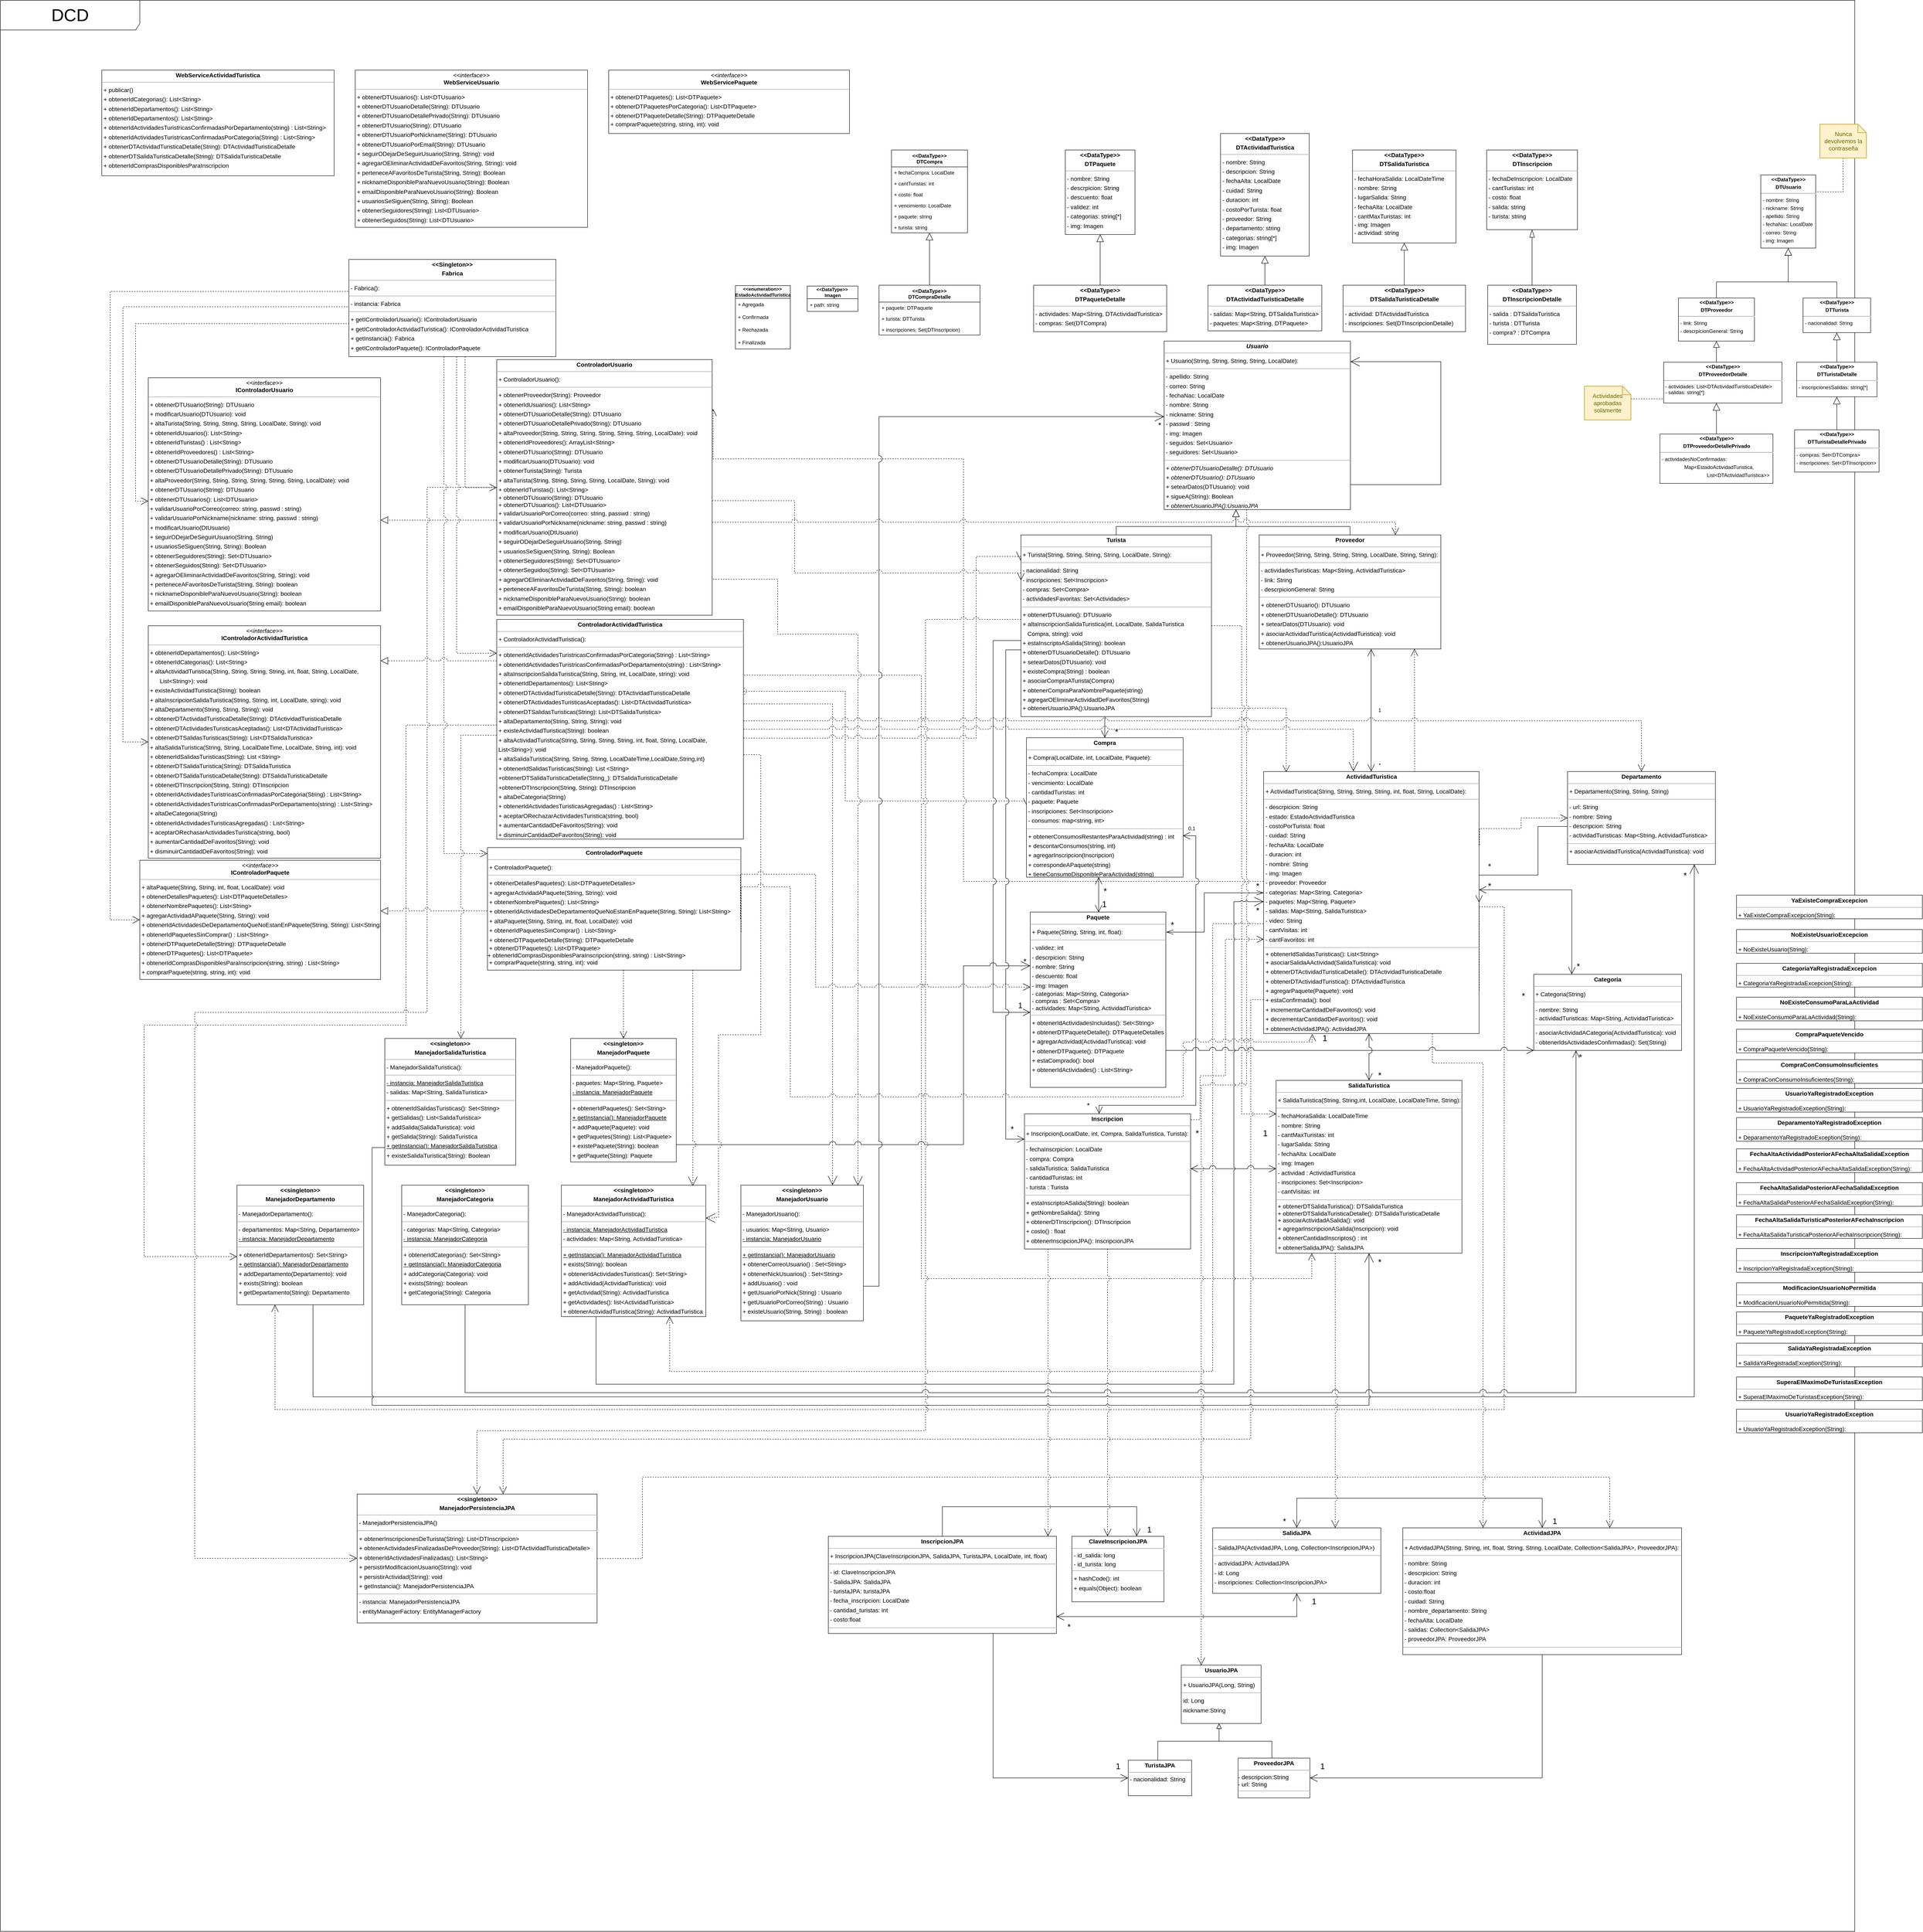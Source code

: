 <mxfile version="20.5.1" type="device"><diagram id="swAk9FbaqaU9FgrHFvmt" name="Página-1"><mxGraphModel dx="4183" dy="2178" grid="1" gridSize="10" guides="1" tooltips="1" connect="1" arrows="1" fold="1" page="0" pageScale="1" pageWidth="827" pageHeight="1169" background="none" math="0" shadow="0"><root><mxCell id="0"/><mxCell id="1" parent="0"/><mxCell id="wCHs5X18xi5UQ-w-OOSB-42" value="&amp;nbsp;" style="rounded=0;whiteSpace=wrap;html=1;fontSize=41;" parent="1" vertex="1"><mxGeometry x="-1310" y="-745" width="4390" height="4570" as="geometry"/></mxCell><mxCell id="wCHs5X18xi5UQ-w-OOSB-41" value="&lt;font style=&quot;font-size: 41px;&quot;&gt;DCD&lt;/font&gt;" style="shape=umlFrame;whiteSpace=wrap;html=1;fontSize=20;width=330;height=70;container=1;" parent="1" vertex="1"><mxGeometry x="-1310" y="-745" width="4390" height="4570" as="geometry"/></mxCell><mxCell id="wCHs5X18xi5UQ-w-OOSB-24" value="&lt;font style=&quot;font-size: 20px;&quot;&gt;1&lt;br&gt;&lt;/font&gt;" style="text;html=1;align=center;verticalAlign=middle;resizable=0;points=[];autosize=1;strokeColor=none;fillColor=none;" parent="wCHs5X18xi5UQ-w-OOSB-41" vertex="1"><mxGeometry x="3120.0" y="2445" width="30" height="20" as="geometry"/></mxCell><mxCell id="PWx6fPQxTZnwDg6jeHsP-5" value="&lt;p style=&quot;margin:0px;margin-top:4px;text-align:center;&quot;&gt;&lt;b&gt;ClaveInscripcionJPA&lt;/b&gt;&lt;/p&gt;&lt;hr&gt;&lt;p style=&quot;text-align: left; margin: 4px 0px 0px;&quot;&gt;&amp;nbsp;- id_salida: long&lt;/p&gt;&lt;p style=&quot;text-align: left; margin: 4px 0px 0px;&quot;&gt;&amp;nbsp;- id_turista: long&lt;/p&gt;&lt;hr size=&quot;1&quot;&gt;&lt;p style=&quot;margin:0 0 0 4px;line-height:1.6;&quot;&gt;+ hashCode(): int&lt;br&gt;+ equals(Object): boolean&lt;/p&gt;" style="verticalAlign=top;align=left;overflow=fill;fontSize=14;fontFamily=Helvetica;html=1;rounded=0;shadow=0;comic=0;labelBackgroundColor=none;strokeWidth=1;" parent="wCHs5X18xi5UQ-w-OOSB-41" vertex="1"><mxGeometry x="2536.5" y="3635" width="218.0" height="155" as="geometry"/></mxCell><mxCell id="pO68ZnpDKFzpmV9YeacA-25" style="edgeStyle=orthogonalEdgeStyle;rounded=0;jumpStyle=arc;jumpSize=12;orthogonalLoop=1;jettySize=auto;html=1;dashed=1;fontSize=19;startArrow=none;startFill=0;endArrow=open;endFill=0;startSize=17;endSize=16;" edge="1" parent="wCHs5X18xi5UQ-w-OOSB-41" source="PWx6fPQxTZnwDg6jeHsP-7" target="PWx6fPQxTZnwDg6jeHsP-1"><mxGeometry relative="1" as="geometry"><Array as="points"><mxPoint x="1520" y="3687"/><mxPoint x="1520" y="3495"/><mxPoint x="3810" y="3495"/></Array></mxGeometry></mxCell><mxCell id="PWx6fPQxTZnwDg6jeHsP-7" value="&lt;p style=&quot;margin:0px;margin-top:4px;text-align:center;&quot;&gt;&lt;b&gt;&amp;lt;&lt;/b&gt;&lt;span style=&quot;background-color: initial;&quot;&gt;&lt;b&gt;&amp;lt;singleton&lt;/b&gt;&lt;/span&gt;&lt;span style=&quot;background-color: initial;&quot;&gt;&lt;b&gt;&amp;gt;&lt;/b&gt;&lt;/span&gt;&lt;b style=&quot;background-color: initial;&quot;&gt;&amp;gt;&lt;/b&gt;&lt;/p&gt;&lt;p style=&quot;margin:0px;margin-top:4px;text-align:center;&quot;&gt;&lt;b&gt;ManejadorPersistenciaJPA&lt;/b&gt;&lt;/p&gt;&lt;hr size=&quot;1&quot;&gt;&lt;p style=&quot;margin:0 0 0 4px;line-height:1.6;&quot;&gt;- ManejadorPersistenciaJPA()&lt;br&gt;&lt;/p&gt;&lt;hr&gt;&lt;p style=&quot;margin:0 0 0 4px;line-height:1.6;&quot;&gt;+ obtenerInscripcionesDeTurista(String): List&amp;lt;DTInscripcion&amp;gt;&lt;br&gt;+ obtenerActividadesFinalizadasDeProveedor(String): List&amp;lt;DTActividadTuristicaDetalle&amp;gt;&lt;br&gt;+ obtenerIdActividadesFinalizadas(): List&amp;lt;String&amp;gt;&lt;br&gt;+ persistirModificacionUsuario(String): void&lt;br&gt;+ persistirActividad(String): void&lt;/p&gt;&lt;p style=&quot;margin:0 0 0 4px;line-height:1.6;&quot;&gt;+&amp;nbsp;getInstancia(): ManejadorPersistenciaJPA&lt;/p&gt;&lt;hr size=&quot;1&quot;&gt;&lt;p style=&quot;margin:0 0 0 4px;line-height:1.6;&quot;&gt;- instancia: ManejadorPersistenciaJPA&lt;/p&gt;&lt;p style=&quot;margin:0 0 0 4px;line-height:1.6;&quot;&gt;- entityManagerFactory: EntityManagerFactory&lt;/p&gt;" style="verticalAlign=top;align=left;overflow=fill;fontSize=14;fontFamily=Helvetica;html=1;rounded=0;shadow=0;comic=0;labelBackgroundColor=none;strokeWidth=1;" parent="wCHs5X18xi5UQ-w-OOSB-41" vertex="1"><mxGeometry x="844.5" y="3535" width="568" height="305" as="geometry"/></mxCell><mxCell id="pO68ZnpDKFzpmV9YeacA-14" style="edgeStyle=orthogonalEdgeStyle;rounded=0;jumpStyle=arc;jumpSize=12;orthogonalLoop=1;jettySize=auto;html=1;fontSize=19;endArrow=open;endFill=0;endSize=16;startArrow=open;startFill=0;startSize=17;" edge="1" parent="wCHs5X18xi5UQ-w-OOSB-41" source="PWx6fPQxTZnwDg6jeHsP-8" target="PWx6fPQxTZnwDg6jeHsP-4"><mxGeometry relative="1" as="geometry"><Array as="points"><mxPoint x="3069" y="3825"/></Array></mxGeometry></mxCell><mxCell id="pO68ZnpDKFzpmV9YeacA-19" style="edgeStyle=orthogonalEdgeStyle;rounded=0;jumpStyle=arc;jumpSize=12;orthogonalLoop=1;jettySize=auto;html=1;fontSize=19;startArrow=open;startFill=0;endArrow=open;endFill=0;startSize=17;endSize=16;" edge="1" parent="wCHs5X18xi5UQ-w-OOSB-41" source="PWx6fPQxTZnwDg6jeHsP-8" target="PWx6fPQxTZnwDg6jeHsP-1"><mxGeometry relative="1" as="geometry"><Array as="points"><mxPoint x="3069" y="3545"/><mxPoint x="3650.0" y="3545"/></Array></mxGeometry></mxCell><mxCell id="PWx6fPQxTZnwDg6jeHsP-8" value="&lt;p style=&quot;margin:0px;margin-top:4px;text-align:center;&quot;&gt;&lt;b&gt;SalidaJPA&lt;/b&gt;&lt;/p&gt;&lt;hr size=&quot;1&quot;&gt;&lt;p style=&quot;margin:0 0 0 4px;line-height:1.6;&quot;&gt;&lt;span style=&quot;background-color: initial;&quot;&gt;-&lt;/span&gt;&lt;span style=&quot;background-color: initial;&quot;&gt;&amp;nbsp;SalidaJPA(ActividadJPA, Long, Collection&amp;lt;InscripcionJPA&amp;gt;&lt;/span&gt;&lt;span style=&quot;background-color: initial;&quot;&gt;)&lt;/span&gt;&lt;/p&gt;&lt;hr size=&quot;1&quot;&gt;&lt;p style=&quot;margin:0 0 0 4px;line-height:1.6;&quot;&gt;&lt;span style=&quot;background-color: initial;&quot;&gt;-&lt;/span&gt;&lt;span style=&quot;background-color: initial;&quot;&gt;&amp;nbsp;&lt;/span&gt;actividadJPA: ActividadJPA&lt;br&gt;- id: Long&lt;br&gt;- inscripciones: Collection&amp;lt;InscripcionJPA&amp;gt;&lt;/p&gt;" style="verticalAlign=top;align=left;overflow=fill;fontSize=14;fontFamily=Helvetica;html=1;rounded=0;shadow=0;comic=0;labelBackgroundColor=none;strokeWidth=1;" parent="wCHs5X18xi5UQ-w-OOSB-41" vertex="1"><mxGeometry x="2870.0" y="3615" width="398" height="155" as="geometry"/></mxCell><mxCell id="PWx6fPQxTZnwDg6jeHsP-14" style="edgeStyle=orthogonalEdgeStyle;rounded=0;orthogonalLoop=1;jettySize=auto;html=1;endArrow=block;endFill=0;endSize=10;" parent="wCHs5X18xi5UQ-w-OOSB-41" source="pO68ZnpDKFzpmV9YeacA-2" target="pO68ZnpDKFzpmV9YeacA-3" edge="1"><mxGeometry relative="1" as="geometry"><Array as="points"><mxPoint x="3010.0" y="4120"/><mxPoint x="2885" y="4120"/></Array><mxPoint x="2763.5" y="4171" as="sourcePoint"/><mxPoint x="2857.0" y="4078" as="targetPoint"/></mxGeometry></mxCell><mxCell id="pO68ZnpDKFzpmV9YeacA-10" style="edgeStyle=orthogonalEdgeStyle;rounded=0;jumpStyle=arc;jumpSize=12;orthogonalLoop=1;jettySize=auto;html=1;endArrow=open;endFill=0;endSize=16;" edge="1" parent="wCHs5X18xi5UQ-w-OOSB-41" source="PWx6fPQxTZnwDg6jeHsP-1" target="pO68ZnpDKFzpmV9YeacA-2"><mxGeometry relative="1" as="geometry"><Array as="points"><mxPoint x="3650.0" y="4207"/></Array></mxGeometry></mxCell><mxCell id="PWx6fPQxTZnwDg6jeHsP-1" value="&lt;p style=&quot;margin:0px;margin-top:4px;text-align:center;&quot;&gt;&lt;b&gt;ActividadJPA&lt;/b&gt;&lt;/p&gt;&lt;hr size=&quot;1&quot;&gt;&lt;p style=&quot;margin:0 0 0 4px;line-height:1.6;&quot;&gt;+ ActividadJPA(String, String, int, float, String, String, LocalDate, Collection&amp;lt;SalidaJPA&amp;gt;, ProveedorJPA&lt;span style=&quot;background-color: initial;&quot;&gt;):&lt;/span&gt;&lt;/p&gt;&lt;hr size=&quot;1&quot;&gt;&lt;p style=&quot;margin: 0px 0px 0px 4px; line-height: 1.6;&quot;&gt;- nombre: String&lt;br&gt;&lt;/p&gt;&lt;p style=&quot;margin: 0px 0px 0px 4px; line-height: 1.6;&quot;&gt;- descrpicion: String&lt;/p&gt;&lt;p style=&quot;margin: 0px 0px 0px 4px; line-height: 1.6;&quot;&gt;- duracion: int&lt;/p&gt;&lt;p style=&quot;margin: 0px 0px 0px 4px; line-height: 1.6;&quot;&gt;- costo:float&lt;/p&gt;&lt;p style=&quot;margin: 0px 0px 0px 4px; line-height: 1.6;&quot;&gt;- cuidad: String&lt;/p&gt;&lt;p style=&quot;margin: 0px 0px 0px 4px; line-height: 1.6;&quot;&gt;- nombre_departamento: String&lt;br&gt;- fechaAlta: LocalDate&lt;br&gt;&lt;/p&gt;&lt;p style=&quot;margin: 0px 0px 0px 4px; line-height: 1.6;&quot;&gt;&lt;span style=&quot;background-color: initial;&quot;&gt;- salidas: Collection&amp;lt;SalidaJPA&amp;gt;&lt;/span&gt;&lt;br&gt;&lt;/p&gt;&lt;p style=&quot;margin: 0px 0px 0px 4px; line-height: 1.6;&quot;&gt;- proveedorJPA: ProveedorJPA&lt;span style=&quot;background-color: initial;&quot;&gt;&lt;br&gt;&lt;/span&gt;&lt;/p&gt;&lt;hr&gt;&lt;p style=&quot;margin: 0px 0px 0px 4px; line-height: 1.6;&quot;&gt;&lt;/p&gt;&lt;p style=&quot;margin:0 0 0 4px;line-height:1.6;&quot;&gt;&lt;br&gt;&lt;/p&gt;&lt;p style=&quot;margin:0 0 0 4px;line-height:1.6;&quot;&gt;&lt;br&gt;&lt;/p&gt;" style="verticalAlign=top;align=left;overflow=fill;fontSize=14;fontFamily=Helvetica;html=1;rounded=0;shadow=0;comic=0;labelBackgroundColor=none;strokeWidth=1;" parent="wCHs5X18xi5UQ-w-OOSB-41" vertex="1"><mxGeometry x="3320" y="3615" width="660" height="300" as="geometry"/></mxCell><mxCell id="pO68ZnpDKFzpmV9YeacA-12" style="edgeStyle=orthogonalEdgeStyle;rounded=0;jumpStyle=arc;jumpSize=12;orthogonalLoop=1;jettySize=auto;html=1;fontSize=19;endArrow=open;endFill=0;endSize=16;" edge="1" parent="wCHs5X18xi5UQ-w-OOSB-41" source="PWx6fPQxTZnwDg6jeHsP-4" target="pO68ZnpDKFzpmV9YeacA-1"><mxGeometry relative="1" as="geometry"><Array as="points"><mxPoint x="2350" y="4207"/></Array></mxGeometry></mxCell><mxCell id="pO68ZnpDKFzpmV9YeacA-16" style="edgeStyle=orthogonalEdgeStyle;rounded=0;jumpStyle=arc;jumpSize=12;orthogonalLoop=1;jettySize=auto;html=1;fontSize=19;endArrow=open;endFill=0;endSize=16;" edge="1" parent="wCHs5X18xi5UQ-w-OOSB-41" source="PWx6fPQxTZnwDg6jeHsP-4" target="PWx6fPQxTZnwDg6jeHsP-5"><mxGeometry relative="1" as="geometry"><Array as="points"><mxPoint x="2230" y="3565"/><mxPoint x="2690" y="3565"/></Array></mxGeometry></mxCell><mxCell id="PWx6fPQxTZnwDg6jeHsP-4" value="&lt;p style=&quot;margin:0px;margin-top:4px;text-align:center;&quot;&gt;&lt;b&gt;InscripcionJPA&lt;/b&gt;&lt;/p&gt;&lt;hr size=&quot;1&quot;&gt;&lt;p style=&quot;margin:0 0 0 4px;line-height:1.6;&quot;&gt;&lt;/p&gt;&lt;p style=&quot;margin: 0px 0px 0px 4px; line-height: 1.6;&quot;&gt;&lt;/p&gt;&lt;p style=&quot;margin: 0px 0px 0px 4px; line-height: 1.6;&quot;&gt;&lt;/p&gt;&lt;p style=&quot;margin:0 0 0 4px;line-height:1.6;&quot;&gt;+ InscripcionJPA(ClaveInscripcionJPA, SalidaJPA, TuristaJPA, LocalDate, int, float)&lt;/p&gt;&lt;hr&gt;&lt;p style=&quot;margin:0 0 0 4px;line-height:1.6;&quot;&gt;- id: ClaveInscripcionJPA&lt;/p&gt;&lt;p style=&quot;margin:0 0 0 4px;line-height:1.6;&quot;&gt;-&amp;nbsp;SalidaJPA:&amp;nbsp;SalidaJPA&lt;/p&gt;&lt;p style=&quot;margin:0 0 0 4px;line-height:1.6;&quot;&gt;- turistaJPA:&amp;nbsp;turistaJPA&lt;/p&gt;&lt;p style=&quot;margin:0 0 0 4px;line-height:1.6;&quot;&gt;- fecha_inscripcion:&amp;nbsp;LocalDate&amp;nbsp;&lt;/p&gt;&lt;p style=&quot;margin:0 0 0 4px;line-height:1.6;&quot;&gt;-&amp;nbsp;cantidad_turistas: int&lt;/p&gt;&lt;p style=&quot;margin:0 0 0 4px;line-height:1.6;&quot;&gt;- costo:float&lt;/p&gt;&lt;hr&gt;" style="verticalAlign=top;align=left;overflow=fill;fontSize=14;fontFamily=Helvetica;html=1;rounded=0;shadow=0;comic=0;labelBackgroundColor=none;strokeWidth=1;" parent="wCHs5X18xi5UQ-w-OOSB-41" vertex="1"><mxGeometry x="1960.0" y="3635" width="540" height="230" as="geometry"/></mxCell><mxCell id="pO68ZnpDKFzpmV9YeacA-1" value="&lt;p style=&quot;margin:0px;margin-top:4px;text-align:center;&quot;&gt;&lt;b&gt;TuristaJPA&lt;/b&gt;&lt;/p&gt;&lt;hr&gt;&amp;nbsp;- nacionalidad: String" style="verticalAlign=top;align=left;overflow=fill;fontSize=14;fontFamily=Helvetica;html=1;rounded=0;shadow=0;comic=0;labelBackgroundColor=none;strokeWidth=1;" vertex="1" parent="wCHs5X18xi5UQ-w-OOSB-41"><mxGeometry x="2670" y="4165" width="150" height="84" as="geometry"/></mxCell><mxCell id="pO68ZnpDKFzpmV9YeacA-2" value="&lt;p style=&quot;margin:0px;margin-top:4px;text-align:center;&quot;&gt;&lt;b&gt;ProveedorJPA&lt;/b&gt;&lt;/p&gt;&lt;hr&gt;- descripcion:String&lt;br&gt;- url: String&lt;br&gt;&lt;hr size=&quot;1&quot;&gt;" style="verticalAlign=top;align=left;overflow=fill;fontSize=14;fontFamily=Helvetica;html=1;rounded=0;shadow=0;comic=0;labelBackgroundColor=none;strokeWidth=1;" vertex="1" parent="wCHs5X18xi5UQ-w-OOSB-41"><mxGeometry x="2930" y="4160" width="170.0" height="94" as="geometry"/></mxCell><mxCell id="pO68ZnpDKFzpmV9YeacA-3" value="&lt;p style=&quot;margin:0px;margin-top:4px;text-align:center;&quot;&gt;&lt;b&gt;UsuarioJPA&lt;/b&gt;&lt;/p&gt;&lt;hr size=&quot;1&quot;&gt;&lt;p style=&quot;margin:0 0 0 4px;line-height:1.6;&quot;&gt;+ UsuarioJPA(Long, String)&lt;/p&gt;&lt;hr size=&quot;1&quot;&gt;&lt;p style=&quot;margin:0 0 0 4px;line-height:1.6;&quot;&gt;&lt;span style=&quot;background-color: initial;&quot;&gt;i&lt;/span&gt;d: Long&lt;/p&gt;&lt;p style=&quot;margin:0 0 0 4px;line-height:1.6;&quot;&gt;nickname:String&lt;/p&gt;" style="verticalAlign=top;align=left;overflow=fill;fontSize=14;fontFamily=Helvetica;html=1;rounded=0;shadow=0;comic=0;labelBackgroundColor=none;strokeWidth=1;" vertex="1" parent="wCHs5X18xi5UQ-w-OOSB-41"><mxGeometry x="2795.5" y="3940" width="189" height="138" as="geometry"/></mxCell><mxCell id="pO68ZnpDKFzpmV9YeacA-4" style="edgeStyle=orthogonalEdgeStyle;rounded=0;orthogonalLoop=1;jettySize=auto;html=1;endArrow=block;endFill=0;endSize=10;" edge="1" source="pO68ZnpDKFzpmV9YeacA-1" target="pO68ZnpDKFzpmV9YeacA-3" parent="wCHs5X18xi5UQ-w-OOSB-41"><mxGeometry relative="1" as="geometry"><Array as="points"><mxPoint x="2740.0" y="4120"/><mxPoint x="2885" y="4120"/></Array></mxGeometry></mxCell><mxCell id="pO68ZnpDKFzpmV9YeacA-11" value="1" style="text;html=1;strokeColor=none;fillColor=none;align=center;verticalAlign=middle;whiteSpace=wrap;rounded=0;fontSize=19;" vertex="1" parent="wCHs5X18xi5UQ-w-OOSB-41"><mxGeometry x="3100.0" y="4165" width="60" height="30" as="geometry"/></mxCell><mxCell id="pO68ZnpDKFzpmV9YeacA-13" value="1" style="text;html=1;strokeColor=none;fillColor=none;align=center;verticalAlign=middle;whiteSpace=wrap;rounded=0;fontSize=19;" vertex="1" parent="wCHs5X18xi5UQ-w-OOSB-41"><mxGeometry x="2615.5" y="4165" width="60" height="30" as="geometry"/></mxCell><mxCell id="pO68ZnpDKFzpmV9YeacA-15" value="*" style="text;html=1;strokeColor=none;fillColor=none;align=center;verticalAlign=middle;whiteSpace=wrap;rounded=0;fontSize=19;" vertex="1" parent="wCHs5X18xi5UQ-w-OOSB-41"><mxGeometry x="2500" y="3835" width="60" height="30" as="geometry"/></mxCell><mxCell id="pO68ZnpDKFzpmV9YeacA-17" value="1" style="text;html=1;strokeColor=none;fillColor=none;align=center;verticalAlign=middle;whiteSpace=wrap;rounded=0;fontSize=19;" vertex="1" parent="wCHs5X18xi5UQ-w-OOSB-41"><mxGeometry x="2690" y="3605" width="60" height="30" as="geometry"/></mxCell><mxCell id="pO68ZnpDKFzpmV9YeacA-18" value="1" style="text;html=1;strokeColor=none;fillColor=none;align=center;verticalAlign=middle;whiteSpace=wrap;rounded=0;fontSize=19;" vertex="1" parent="wCHs5X18xi5UQ-w-OOSB-41"><mxGeometry x="3080" y="3775" width="60" height="30" as="geometry"/></mxCell><mxCell id="pO68ZnpDKFzpmV9YeacA-20" value="1" style="text;html=1;strokeColor=none;fillColor=none;align=center;verticalAlign=middle;whiteSpace=wrap;rounded=0;fontSize=19;" vertex="1" parent="wCHs5X18xi5UQ-w-OOSB-41"><mxGeometry x="3650.0" y="3585" width="60" height="30" as="geometry"/></mxCell><mxCell id="pO68ZnpDKFzpmV9YeacA-21" value="*" style="text;html=1;strokeColor=none;fillColor=none;align=center;verticalAlign=middle;whiteSpace=wrap;rounded=0;fontSize=19;" vertex="1" parent="wCHs5X18xi5UQ-w-OOSB-41"><mxGeometry x="3010.0" y="3585" width="60" height="30" as="geometry"/></mxCell><mxCell id="DxUtaUIhlJlLghEwk4ql-2" style="edgeStyle=orthogonalEdgeStyle;rounded=0;orthogonalLoop=1;jettySize=auto;html=1;entryX=0.001;entryY=0.485;entryDx=0;entryDy=0;dashed=1;endArrow=open;endFill=0;startSize=16;endSize=15;jumpStyle=arc;jumpSize=15;entryPerimeter=0;" parent="1" source="node21" target="node0" edge="1"><mxGeometry relative="1" as="geometry"><Array as="points"><mxPoint x="690" y="890"/><mxPoint x="690" y="1150"/></Array></mxGeometry></mxCell><mxCell id="xNRpBbFhv3l67EwgfD0b-5" style="edgeStyle=orthogonalEdgeStyle;rounded=0;jumpStyle=arc;orthogonalLoop=1;jettySize=auto;html=1;dashed=1;endArrow=open;endFill=0;startSize=15;endSize=15;jumpSize=15;entryX=1.004;entryY=0.193;entryDx=0;entryDy=0;entryPerimeter=0;" parent="1" source="node5" target="node14" edge="1"><mxGeometry relative="1" as="geometry"><Array as="points"><mxPoint x="970" y="1340"/><mxPoint x="970" y="340"/><mxPoint x="377" y="340"/></Array><mxPoint x="440" y="650" as="targetPoint"/></mxGeometry></mxCell><mxCell id="kkHdNGqSBcW561c0JfEE-54" style="edgeStyle=orthogonalEdgeStyle;rounded=0;orthogonalLoop=1;jettySize=auto;html=1;startArrow=none;startFill=0;endArrow=open;endFill=0;startSize=20;strokeWidth=1;endSize=15;jumpStyle=arc;jumpSize=15;" parent="1" source="node11" target="node6" edge="1"><mxGeometry relative="1" as="geometry"><Array as="points"><mxPoint x="1040" y="770"/><mxPoint x="1040" y="1650"/></Array><mxPoint x="1076" y="770.001" as="sourcePoint"/><mxPoint x="1081.5" y="1782.43" as="targetPoint"/></mxGeometry></mxCell><mxCell id="wCHs5X18xi5UQ-w-OOSB-34" style="edgeStyle=orthogonalEdgeStyle;rounded=0;jumpStyle=arc;jumpSize=15;orthogonalLoop=1;jettySize=auto;html=1;entryX=0.192;entryY=1;entryDx=0;entryDy=0;entryPerimeter=0;dashed=1;fontSize=20;startArrow=none;startFill=0;endArrow=open;endFill=0;startSize=15;endSize=15;exitX=1;exitY=0.5;exitDx=0;exitDy=0;" parent="1" source="node21" target="node27" edge="1"><mxGeometry relative="1" as="geometry"><Array as="points"><mxPoint x="449" y="852"/><mxPoint x="870" y="852"/><mxPoint x="870" y="2280"/><mxPoint x="1795" y="2280"/></Array></mxGeometry></mxCell><mxCell id="wCHs5X18xi5UQ-w-OOSB-33" style="edgeStyle=orthogonalEdgeStyle;rounded=0;jumpStyle=arc;jumpSize=15;orthogonalLoop=1;jettySize=auto;html=1;entryX=0.75;entryY=0;entryDx=0;entryDy=0;dashed=1;fontSize=20;startArrow=none;startFill=0;endArrow=open;endFill=0;startSize=15;endSize=20;" parent="1" source="node21" target="node26" edge="1"><mxGeometry relative="1" as="geometry"><Array as="points"><mxPoint x="660" y="920"/><mxPoint x="660" y="2059"/></Array></mxGeometry></mxCell><mxCell id="DxUtaUIhlJlLghEwk4ql-1" style="edgeStyle=orthogonalEdgeStyle;rounded=0;orthogonalLoop=1;jettySize=auto;html=1;entryX=0.105;entryY=0.003;entryDx=0;entryDy=0;entryPerimeter=0;dashed=1;endArrow=open;endFill=0;startSize=16;endSize=15;jumpStyle=arc;jumpSize=15;" parent="1" source="node11" target="node5" edge="1"><mxGeometry relative="1" as="geometry"><Array as="points"><mxPoint x="1734" y="930"/></Array></mxGeometry></mxCell><mxCell id="S78CXBdU46AuIcc0LJqm-24" style="edgeStyle=orthogonalEdgeStyle;rounded=0;jumpStyle=arc;orthogonalLoop=1;jettySize=auto;html=1;dashed=1;startArrow=none;startFill=0;endArrow=open;endFill=0;startSize=20;endSize=20;strokeWidth=1;jumpSize=15;exitX=1;exitY=0.886;exitDx=0;exitDy=0;exitPerimeter=0;" parent="1" source="node14" edge="1"><mxGeometry relative="1" as="geometry"><mxPoint x="720" y="2060" as="targetPoint"/><Array as="points"><mxPoint x="375" y="625"/><mxPoint x="530" y="625"/><mxPoint x="530" y="755"/><mxPoint x="720" y="755"/></Array><mxPoint x="370" y="625" as="sourcePoint"/></mxGeometry></mxCell><mxCell id="S78CXBdU46AuIcc0LJqm-10" style="edgeStyle=orthogonalEdgeStyle;rounded=0;orthogonalLoop=1;jettySize=auto;html=1;startArrow=none;startFill=0;endArrow=open;endFill=0;startSize=20;endSize=20;strokeWidth=1;noJump=0;jumpStyle=arc;jumpSize=15;entryX=0;entryY=0.307;entryDx=0;entryDy=0;entryPerimeter=0;" parent="1" source="node4" target="node6" edge="1"><mxGeometry relative="1" as="geometry"><Array as="points"><mxPoint x="970" y="1963"/><mxPoint x="970" y="1540"/></Array></mxGeometry></mxCell><mxCell id="S78CXBdU46AuIcc0LJqm-7" style="edgeStyle=orthogonalEdgeStyle;rounded=0;orthogonalLoop=1;jettySize=auto;html=1;startArrow=none;startFill=0;endArrow=open;endFill=0;startSize=20;endSize=20;strokeWidth=1;jumpStyle=arc;jumpSize=15;" parent="1" source="node26" target="node3" edge="1"><mxGeometry relative="1" as="geometry"><mxPoint x="690" y="1200" as="targetPoint"/><Array as="points"><mxPoint x="770" y="2298"/><mxPoint x="770" y="240"/></Array></mxGeometry></mxCell><mxCell id="S78CXBdU46AuIcc0LJqm-22" style="edgeStyle=orthogonalEdgeStyle;rounded=0;jumpStyle=arc;orthogonalLoop=1;jettySize=auto;html=1;dashed=1;startArrow=none;startFill=0;endArrow=open;endFill=0;startSize=20;endSize=20;strokeWidth=1;jumpSize=15;entryX=-0.001;entryY=0.143;entryDx=0;entryDy=0;entryPerimeter=0;" parent="1" source="node21" target="node11" edge="1"><mxGeometry relative="1" as="geometry"><Array as="points"><mxPoint x="1000" y="1001"/><mxPoint x="1000" y="571"/><mxPoint x="1106" y="571"/></Array><mxPoint x="1110" y="680" as="targetPoint"/></mxGeometry></mxCell><mxCell id="wCHs5X18xi5UQ-w-OOSB-39" style="edgeStyle=orthogonalEdgeStyle;rounded=0;jumpStyle=arc;jumpSize=15;orthogonalLoop=1;jettySize=auto;html=1;entryX=0.001;entryY=0.194;entryDx=0;entryDy=0;entryPerimeter=0;dashed=1;fontSize=20;startArrow=none;startFill=0;endArrow=open;endFill=0;startSize=15;endSize=15;" parent="1" source="node11" target="node27" edge="1"><mxGeometry relative="1" as="geometry"/></mxCell><mxCell id="wCHs5X18xi5UQ-w-OOSB-16" style="edgeStyle=orthogonalEdgeStyle;rounded=0;jumpStyle=arc;jumpSize=15;orthogonalLoop=1;jettySize=auto;html=1;entryX=0.5;entryY=0;entryDx=0;entryDy=0;endArrow=open;endFill=0;startSize=15;endSize=15;" parent="1" source="node11" target="node0" edge="1"><mxGeometry relative="1" as="geometry"><Array as="points"><mxPoint x="1305" y="963"/></Array></mxGeometry></mxCell><mxCell id="bsJzMLxWc2fWc1XIKqTM-5" style="edgeStyle=orthogonalEdgeStyle;rounded=0;orthogonalLoop=1;jettySize=auto;html=1;startArrow=none;startFill=0;endArrow=open;endFill=0;startSize=20;strokeWidth=1;endSize=15;jumpStyle=arc;jumpSize=15;" parent="1" source="node11" target="node22" edge="1"><mxGeometry relative="1" as="geometry"><Array as="points"><mxPoint x="1070" y="792"/><mxPoint x="1070" y="1950"/></Array></mxGeometry></mxCell><mxCell id="wCHs5X18xi5UQ-w-OOSB-38" style="edgeStyle=orthogonalEdgeStyle;rounded=0;jumpStyle=arc;jumpSize=15;orthogonalLoop=1;jettySize=auto;html=1;entryX=0;entryY=0.5;entryDx=0;entryDy=0;dashed=1;fontSize=20;startArrow=none;startFill=0;endArrow=open;endFill=0;startSize=15;endSize=15;exitX=1.002;exitY=0.281;exitDx=0;exitDy=0;exitPerimeter=0;" parent="1" source="node5" target="node20" edge="1"><mxGeometry relative="1" as="geometry"><Array as="points"><mxPoint x="2290" y="1215"/><mxPoint x="2290" y="1190"/></Array></mxGeometry></mxCell><mxCell id="xNRpBbFhv3l67EwgfD0b-3" style="edgeStyle=orthogonalEdgeStyle;rounded=0;jumpStyle=arc;orthogonalLoop=1;jettySize=auto;html=1;entryX=0.75;entryY=1;entryDx=0;entryDy=0;dashed=1;endArrow=open;endFill=0;startSize=15;endSize=15;" parent="1" target="node31" edge="1"><mxGeometry relative="1" as="geometry"><mxPoint x="1680" y="1440" as="sourcePoint"/><Array as="points"><mxPoint x="1560" y="1440"/><mxPoint x="1560" y="2500"/><mxPoint x="275" y="2500"/></Array></mxGeometry></mxCell><mxCell id="xNRpBbFhv3l67EwgfD0b-4" style="edgeStyle=orthogonalEdgeStyle;rounded=0;jumpStyle=arc;orthogonalLoop=1;jettySize=auto;html=1;dashed=1;endArrow=open;endFill=0;startSize=15;endSize=15;exitX=1.001;exitY=0.836;exitDx=0;exitDy=0;exitPerimeter=0;" parent="1" source="node5" target="node23" edge="1"><mxGeometry relative="1" as="geometry"><Array as="points"><mxPoint x="2191" y="1400"/><mxPoint x="2250" y="1400"/><mxPoint x="2250" y="2590"/><mxPoint x="-660" y="2590"/></Array></mxGeometry></mxCell><mxCell id="xNRpBbFhv3l67EwgfD0b-6" style="edgeStyle=orthogonalEdgeStyle;rounded=0;jumpStyle=arc;orthogonalLoop=1;jettySize=auto;html=1;exitX=0.75;exitY=0;exitDx=0;exitDy=0;entryX=0.855;entryY=0.999;entryDx=0;entryDy=0;entryPerimeter=0;dashed=1;endArrow=open;endFill=0;startSize=15;endSize=15;" parent="1" source="node5" target="node8" edge="1"><mxGeometry relative="1" as="geometry"><Array as="points"><mxPoint x="2038" y="1080"/><mxPoint x="2038" y="1000"/></Array></mxGeometry></mxCell><mxCell id="pO68ZnpDKFzpmV9YeacA-5" style="edgeStyle=orthogonalEdgeStyle;rounded=0;orthogonalLoop=1;jettySize=auto;html=1;jumpStyle=arc;jumpSize=12;endArrow=open;endFill=0;dashed=1;endSize=16;" edge="1" parent="1" source="node5" target="PWx6fPQxTZnwDg6jeHsP-1"><mxGeometry relative="1" as="geometry"><Array as="points"><mxPoint x="2080" y="1770"/><mxPoint x="2200" y="1770"/></Array></mxGeometry></mxCell><mxCell id="pO68ZnpDKFzpmV9YeacA-23" style="edgeStyle=orthogonalEdgeStyle;rounded=0;jumpStyle=arc;jumpSize=12;orthogonalLoop=1;jettySize=auto;html=1;dashed=1;fontSize=19;startArrow=none;startFill=0;endArrow=open;endFill=0;startSize=17;endSize=16;" edge="1" parent="1" source="node5" target="PWx6fPQxTZnwDg6jeHsP-7"><mxGeometry relative="1" as="geometry"><Array as="points"><mxPoint x="1650" y="1620"/><mxPoint x="1650" y="2660"/><mxPoint x="-120" y="2660"/></Array></mxGeometry></mxCell><mxCell id="node5" value="&lt;p style=&quot;margin:0px;margin-top:4px;text-align:center;&quot;&gt;&lt;b&gt;ActividadTuristica&lt;/b&gt;&lt;/p&gt;&lt;hr size=&quot;1&quot;&gt;&lt;p style=&quot;margin:0 0 0 4px;line-height:1.6;&quot;&gt;+ ActividadTuristica(String, String, String, String, int, float, String, LocalDate): &lt;/p&gt;&lt;hr size=&quot;1&quot;&gt;&lt;p style=&quot;margin:0 0 0 4px;line-height:1.6;&quot;&gt;- descrpicion: String&lt;/p&gt;&lt;p style=&quot;margin:0 0 0 4px;line-height:1.6;&quot;&gt;- estado: EstadoActividadTuristica&lt;br&gt;- costoPorTurista: float&lt;br&gt;- cuidad: String&lt;br&gt;- fechaAlta: LocalDate&lt;br&gt;- duracion: int&lt;br&gt;- nombre: String&lt;/p&gt;&lt;p style=&quot;margin:0 0 0 4px;line-height:1.6;&quot;&gt;- img: Imagen&lt;/p&gt;&lt;p style=&quot;margin:0 0 0 4px;line-height:1.6;&quot;&gt;- proveedor: Proveedor&lt;br&gt;&lt;/p&gt;&lt;p style=&quot;margin:0 0 0 4px;line-height:1.6;&quot;&gt;- categorias: Map&amp;lt;String, Categoria&amp;gt;&lt;/p&gt;&lt;p style=&quot;margin:0 0 0 4px;line-height:1.6;&quot;&gt;- paquetes: Map&amp;lt;String, Paquete&amp;gt;&lt;br&gt;&lt;/p&gt;&lt;p style=&quot;margin:0 0 0 4px;line-height:1.6;&quot;&gt;- salidas: Map&amp;lt;String, SalidaTuristica&amp;gt;&lt;br&gt;&lt;/p&gt;&lt;p style=&quot;margin:0 0 0 4px;line-height:1.6;&quot;&gt;- video: String&lt;/p&gt;&lt;p style=&quot;margin:0 0 0 4px;line-height:1.6;&quot;&gt;- cantVisitas: int&lt;/p&gt;&lt;p style=&quot;margin:0 0 0 4px;line-height:1.6;&quot;&gt;- cantFavoritos: int&lt;/p&gt;&lt;hr size=&quot;1&quot;&gt;&amp;nbsp;+ obtenerIdSalidasTuristicas(): List&amp;lt;String&amp;gt;&lt;br&gt;&lt;p style=&quot;margin:0 0 0 4px;line-height:1.6;&quot;&gt;+ asociarSalidaAActividad(SalidaTuristica): void&lt;br&gt;+ obtenerDTActividadTuristicaDetalle(): DTActividadTuristicaDetalle&lt;br&gt;+ obtenerDTActividadTuristica(): DTActividadTuristica&lt;br&gt;+ agregarPaquete(Paquete): void&lt;br&gt;&lt;/p&gt;&lt;p style=&quot;margin:0 0 0 4px;line-height:1.6;&quot;&gt;+ estaConfirmada(): bool&lt;/p&gt;&lt;p style=&quot;margin:0 0 0 4px;line-height:1.6;&quot;&gt;+&amp;nbsp;incrementarCantidadDeFavoritos(): void&lt;/p&gt;&lt;p style=&quot;margin:0 0 0 4px;line-height:1.6;&quot;&gt;+&amp;nbsp;decrementarCantidadDeFavoritos(): void&lt;/p&gt;&lt;p style=&quot;margin:0 0 0 4px;line-height:1.6;&quot;&gt;+ obtenerActividadJPA(): ActividadJPA&lt;/p&gt;&lt;p style=&quot;margin:0 0 0 4px;line-height:1.6;&quot;&gt;&lt;br&gt;&lt;/p&gt;" style="verticalAlign=top;align=left;overflow=fill;fontSize=14;fontFamily=Helvetica;html=1;rounded=0;shadow=0;comic=0;labelBackgroundColor=none;strokeWidth=1;" parent="1" vertex="1"><mxGeometry x="1680.5" y="1080" width="510" height="620" as="geometry"/></mxCell><mxCell id="bsJzMLxWc2fWc1XIKqTM-2" style="edgeStyle=orthogonalEdgeStyle;rounded=0;orthogonalLoop=1;jettySize=auto;html=1;endArrow=open;endFill=0;endSize=15;startArrow=open;startFill=0;startSize=15;entryX=0.504;entryY=0.002;entryDx=0;entryDy=0;entryPerimeter=0;" parent="1" source="node0" target="node6" edge="1"><mxGeometry relative="1" as="geometry"><Array as="points"><mxPoint x="1290" y="1390"/><mxPoint x="1290" y="1390"/></Array><mxPoint x="1290" y="1400" as="targetPoint"/></mxGeometry></mxCell><mxCell id="node0" value="&lt;p style=&quot;margin:0px;margin-top:4px;text-align:center;&quot;&gt;&lt;b&gt;Compra&lt;/b&gt;&lt;/p&gt;&lt;hr size=&quot;1&quot;&gt;&lt;p style=&quot;margin:0 0 0 4px;line-height:1.6;&quot;&gt;+ Compra(LocalDate, int, LocalDate, Paquete): &lt;/p&gt;&lt;hr size=&quot;1&quot;&gt;&lt;p style=&quot;margin:0 0 0 4px;line-height:1.6;&quot;&gt;- fechaCompra: LocalDate&lt;br&gt;- vencimiento: LocalDate&lt;br&gt;- cantidadTuristas: int&lt;br&gt;- paquete: Paquete&lt;br&gt;- inscripciones: Set&amp;lt;Inscripcion&amp;gt;&lt;/p&gt;&lt;p style=&quot;margin:0 0 0 4px;line-height:1.6;&quot;&gt;- consumos: map&amp;lt;string, int&amp;gt;&lt;/p&gt;&lt;hr size=&quot;1&quot;&gt;&lt;p style=&quot;margin:0 0 0 4px;line-height:1.6;&quot;&gt;+ obtenerConsumosRestantesParaActividad(string) : int&lt;/p&gt;&lt;p style=&quot;margin:0 0 0 4px;line-height:1.6;&quot;&gt;+ descontarConsumos(string, int)&lt;/p&gt;&lt;p style=&quot;margin:0 0 0 4px;line-height:1.6;&quot;&gt;+ agregarInscripcion(Inscripcion)&lt;/p&gt;&lt;p style=&quot;margin:0 0 0 4px;line-height:1.6;&quot;&gt;+ correspondeAPaquete(string)&lt;/p&gt;&lt;p style=&quot;margin:0 0 0 4px;line-height:1.6;&quot;&gt;+ tieneConsumoDisponibleParaActividad(string)&lt;/p&gt;" style="verticalAlign=top;align=left;overflow=fill;fontSize=14;fontFamily=Helvetica;html=1;rounded=0;shadow=0;comic=0;labelBackgroundColor=none;strokeWidth=1;" parent="1" vertex="1"><mxGeometry x="1119" y="1000" width="371" height="330" as="geometry"/></mxCell><mxCell id="bsJzMLxWc2fWc1XIKqTM-13" style="edgeStyle=orthogonalEdgeStyle;rounded=0;orthogonalLoop=1;jettySize=auto;html=1;startArrow=none;startFill=0;endArrow=open;endFill=0;startSize=15;endSize=15;strokeWidth=1;dashed=1;" parent="1" source="node21" target="node23" edge="1"><mxGeometry relative="1" as="geometry"><Array as="points"><mxPoint x="-350" y="970"/><mxPoint x="-350" y="1680"/><mxPoint x="-970" y="1680"/><mxPoint x="-970" y="2228"/></Array></mxGeometry></mxCell><mxCell id="S78CXBdU46AuIcc0LJqm-21" style="edgeStyle=orthogonalEdgeStyle;rounded=0;jumpStyle=arc;orthogonalLoop=1;jettySize=auto;html=1;dashed=1;startArrow=none;startFill=0;endArrow=open;endFill=0;startSize=20;endSize=20;strokeWidth=1;jumpSize=15;entryX=0.416;entryY=-0.001;entryDx=0;entryDy=0;entryPerimeter=0;" parent="1" source="node21" target="node5" edge="1"><mxGeometry relative="1" as="geometry"><Array as="points"><mxPoint x="1893" y="980"/><mxPoint x="1893" y="1080"/></Array><mxPoint x="430" y="1020" as="sourcePoint"/></mxGeometry></mxCell><mxCell id="node21" value="&lt;p style=&quot;margin:0px;margin-top:4px;text-align:center;&quot;&gt;&lt;b&gt;ControladorActividadTuristica&lt;/b&gt;&lt;/p&gt;&lt;hr size=&quot;1&quot;&gt;&lt;p style=&quot;margin:0 0 0 4px;line-height:1.6;&quot;&gt;+ ControladorActividadTuristica(): &lt;/p&gt;&lt;hr size=&quot;1&quot;&gt;&lt;p style=&quot;margin:0 0 0 4px;line-height:1.6;&quot;&gt;&lt;span style=&quot;background-color: initial;&quot;&gt;+ obtenerIdActividadesTuristricasConfirmadasPorCategoria(String) : List&amp;lt;String&amp;gt;&lt;/span&gt;&lt;br&gt;&lt;/p&gt;&lt;p style=&quot;margin:0 0 0 4px;line-height:1.6;&quot;&gt;&lt;span style=&quot;background-color: initial;&quot;&gt;+ obtenerIdActividadesTuristricasConfirmadasPorDepartamento(string) : List&amp;lt;String&amp;gt;&lt;/span&gt;&lt;/p&gt;&lt;p style=&quot;margin:0 0 0 4px;line-height:1.6;&quot;&gt;+ altaInscripcionSalidaTuristica(String, String, int, LocalDate, string): void&lt;br&gt;+ obtenerIdDepartamentos(): List&amp;lt;String&amp;gt;&lt;br&gt;+ obtenerDTActividadTuristicaDetalle(String): DTActividadTuristicaDetalle&lt;/p&gt;&lt;p style=&quot;margin:0 0 0 4px;line-height:1.6;&quot;&gt;+ obtenerDTActividadesTuristicasAceptadas(): List&amp;lt;DTActividadTuristica&amp;gt;&lt;br&gt;+ obtenerDTSalidasTuristicas(String): List&amp;lt;DTSalidaTuristica&amp;gt;&lt;br&gt;+ altaDepartamento(String, String, String): void&lt;br&gt;+ existeActividadTuristica(String): boolean&lt;br&gt;+ altaActividadTuristica(String, String, String, String, int, float, String, LocalDate,&amp;nbsp;&lt;/p&gt;&lt;p style=&quot;margin:0 0 0 4px;line-height:1.6;&quot;&gt;&lt;span style=&quot;&quot;&gt;&#9;&lt;/span&gt;List&amp;lt;String&amp;gt;): void&lt;/p&gt;&lt;p style=&quot;margin:0 0 0 4px;line-height:1.6;&quot;&gt;+ altaSalidaTuristica(String, String, String, LocalDateTime,LocalDate,String,int)&lt;/p&gt;&lt;p style=&quot;margin:0 0 0 4px;line-height:1.6;&quot;&gt;+ obtenerIdSalidasTuristicas(String): List &amp;lt;String&amp;gt;&lt;/p&gt;&lt;p style=&quot;margin:0 0 0 4px;line-height:1.6;&quot;&gt;+obtenerDTSalidaTuristicaDetalle(String_): DTSalidaTuristicaDetalle&lt;/p&gt;&lt;p style=&quot;margin:0 0 0 4px;line-height:1.6;&quot;&gt;+obtenerDTInscripcion(String, String): DTInscripcion&lt;/p&gt;&lt;p style=&quot;margin:0 0 0 4px;line-height:1.6;&quot;&gt;+ altaDeCategoria(String)&lt;/p&gt;&lt;p style=&quot;margin:0 0 0 4px;line-height:1.6;&quot;&gt;+ obtenerIdActividadesTuristicasAgregadas() : List&amp;lt;String&amp;gt;&lt;/p&gt;&lt;p style=&quot;margin:0 0 0 4px;line-height:1.6;&quot;&gt;+ aceptarORechazarActividadesTuristica(string, bool)&lt;/p&gt;&lt;p style=&quot;margin:0 0 0 4px;line-height:1.6;&quot;&gt;+ aumentarCantidadDeFavoritos(String): void&lt;/p&gt;&lt;p style=&quot;margin:0 0 0 4px;line-height:1.6;&quot;&gt;+ disminuirCantidadDeFavoritos(String): void&lt;br&gt;&lt;/p&gt;" style="verticalAlign=top;align=left;overflow=fill;fontSize=14;fontFamily=Helvetica;html=1;rounded=0;shadow=0;comic=0;labelBackgroundColor=none;strokeWidth=1;" parent="1" vertex="1"><mxGeometry x="-135" y="720" width="584" height="520" as="geometry"/></mxCell><mxCell id="bsJzMLxWc2fWc1XIKqTM-15" style="edgeStyle=orthogonalEdgeStyle;rounded=0;jumpStyle=arc;orthogonalLoop=1;jettySize=auto;html=1;entryX=0.5;entryY=0;entryDx=0;entryDy=0;dashed=1;startArrow=none;startFill=0;endArrow=open;endFill=0;startSize=15;endSize=15;strokeWidth=1;" parent="1" source="node36" target="node4" edge="1"><mxGeometry relative="1" as="geometry"><Array as="points"><mxPoint x="165" y="1590"/><mxPoint x="165" y="1590"/></Array></mxGeometry></mxCell><mxCell id="node36" value="&lt;p style=&quot;margin:0px;margin-top:4px;text-align:center;&quot;&gt;&lt;b&gt;ControladorPaquete&lt;/b&gt;&lt;/p&gt;&lt;hr size=&quot;1&quot;&gt;&lt;p style=&quot;margin:0 0 0 4px;line-height:1.6;&quot;&gt;+ ControladorPaquete():&amp;nbsp;&amp;nbsp;&lt;/p&gt;&lt;hr size=&quot;1&quot;&gt;&lt;p style=&quot;margin:0 0 0 4px;line-height:1.6;&quot;&gt;+ obtenerDetallesPaquetes(): List&amp;lt;DTPaqueteDetalles&amp;gt;&lt;br&gt;+ agregarActividadAPaquete(String, String): void&lt;br&gt;+ obtenerNombrePaquetes(): List&amp;lt;String&amp;gt;&lt;br&gt;+ obtenerIdActividadesDeDepartamentoQueNoEstanEnPaquete(String, String): List&amp;lt;String&amp;gt;&lt;br&gt;+ altaPaquete(String, String, int, float, LocalDate): void&lt;/p&gt;&lt;p style=&quot;margin:0 0 0 4px;line-height:1.6;&quot;&gt;+ obtenerIdPaquetesSinComprar() : List&amp;lt;String&amp;gt;&lt;/p&gt;&lt;p style=&quot;margin:0 0 0 4px;line-height:1.6;&quot;&gt;+ obtenerDTPaqueteDetalle(String): DTPaqueteDetalle&lt;/p&gt;&amp;nbsp;+ obtenerDTPaquetes(): List&amp;lt;DTPaquete&amp;gt;&lt;br&gt;+ obtenerIdComprasDisponiblesParaInscripcion(string, string) : List&amp;lt;String&amp;gt;&lt;br&gt;&lt;div&gt;&amp;nbsp;+ comprarPaquete(string, string, int): void&lt;/div&gt;&lt;div&gt;&lt;br&gt;&lt;/div&gt;" style="verticalAlign=top;align=left;overflow=fill;fontSize=14;fontFamily=Helvetica;html=1;rounded=0;shadow=0;comic=0;labelBackgroundColor=none;strokeWidth=1;" parent="1" vertex="1"><mxGeometry x="-157" y="1260" width="600" height="290" as="geometry"/></mxCell><mxCell id="wCHs5X18xi5UQ-w-OOSB-15" style="edgeStyle=orthogonalEdgeStyle;rounded=0;jumpStyle=arc;jumpSize=15;orthogonalLoop=1;jettySize=auto;html=1;dashed=1;endArrow=block;endFill=0;startSize=20;endSize=15;" parent="1" source="node14" target="node17" edge="1"><mxGeometry relative="1" as="geometry"><Array as="points"><mxPoint x="-340" y="485"/><mxPoint x="-340" y="485"/></Array></mxGeometry></mxCell><mxCell id="pO68ZnpDKFzpmV9YeacA-24" style="edgeStyle=orthogonalEdgeStyle;rounded=0;jumpStyle=arc;jumpSize=12;orthogonalLoop=1;jettySize=auto;html=1;dashed=1;fontSize=19;startArrow=none;startFill=0;endArrow=open;endFill=0;startSize=17;endSize=16;" edge="1" parent="1" source="node14" target="PWx6fPQxTZnwDg6jeHsP-7"><mxGeometry relative="1" as="geometry"><Array as="points"><mxPoint x="-300" y="408"/><mxPoint x="-300" y="1650"/><mxPoint x="-850" y="1650"/><mxPoint x="-850" y="2942"/></Array></mxGeometry></mxCell><mxCell id="node14" value="&lt;p style=&quot;margin:0px;margin-top:4px;text-align:center;&quot;&gt;&lt;b&gt;ControladorUsuario&lt;/b&gt;&lt;/p&gt;&lt;hr size=&quot;1&quot;&gt;&lt;p style=&quot;margin:0 0 0 4px;line-height:1.6;&quot;&gt;+ ControladorUsuario(): &lt;/p&gt;&lt;hr size=&quot;1&quot;&gt;&lt;p style=&quot;margin:0 0 0 4px;line-height:1.6;&quot;&gt;+ obtenerProveedor(String): Proveedor&lt;br&gt;+ obtenerIdUsuarios(): List&amp;lt;String&amp;gt;&lt;br&gt;+ obtenerDTUsuarioDetalle(String): DTUsuario&lt;/p&gt;&lt;p style=&quot;margin:0 0 0 4px;line-height:1.6;&quot;&gt;+ obtenerDTUsuarioDetallePrivado(String): DTUsuario&lt;br&gt;+ altaProveedor(String, String, String, String, String, String, LocalDate): void&lt;br&gt;+ obtenerIdProveedores(): ArrayList&amp;lt;String&amp;gt;&lt;br&gt;+ obtenerDTUsuario(String): DTUsuario&lt;br&gt;+ modificarUsuario(DTUsuario): void&lt;br&gt;+ obtenerTurista(String): Turista&lt;br&gt;+ altaTurista(String, String, String, String, LocalDate, String): void&lt;/p&gt;&lt;p style=&quot;margin:0 0 0 4px;line-height:1.6;&quot;&gt;+ obtenerIdTuristas(): List&amp;lt;String&amp;gt;&lt;/p&gt;&amp;nbsp;+ obtenerDTUsuario(String): DTUsuario&lt;br&gt;&amp;nbsp;+ obtenerDTUsuarios(): List&amp;lt;DTUsuario&amp;gt;&lt;br&gt;&lt;p style=&quot;margin: 0px 0px 0px 4px; line-height: 1.6;&quot;&gt;+ validarUsuarioPorCorreo(correo: string, passwd : string)&lt;/p&gt;&lt;p style=&quot;margin: 0px 0px 0px 4px; line-height: 1.6;&quot;&gt;+ validarUsuarioPorNickname(nickname: string, passwd : string)&lt;br&gt;&lt;/p&gt;&lt;p style=&quot;margin: 0px 0px 0px 4px; line-height: 1.6;&quot;&gt;+ modificarUsuario(DtUsuario)&lt;/p&gt;&lt;p style=&quot;margin: 0px 0px 0px 4px; line-height: 1.6;&quot;&gt;+ seguirODejarDeSeguirUsuario(String, String)&lt;br&gt;&lt;/p&gt;&lt;p style=&quot;margin: 0px 0px 0px 4px; line-height: 1.6;&quot;&gt;+ usuariosSeSiguen(String, String): Boolean&lt;/p&gt;&lt;p style=&quot;margin: 0px 0px 0px 4px; line-height: 1.6;&quot;&gt;+ obtenerSeguidores(String): Set&amp;lt;DTUsuario&amp;gt;&lt;/p&gt;&lt;p style=&quot;margin: 0px 0px 0px 4px; line-height: 1.6;&quot;&gt;+ obtenerSeguidos(String): Set&amp;lt;DTUsuario&amp;gt;&lt;br&gt;&lt;/p&gt;&lt;p style=&quot;margin: 0px 0px 0px 4px; line-height: 1.6;&quot;&gt;+&amp;nbsp;agregarOEliminarActividadDeFavoritos(String, String): void&lt;/p&gt;&lt;p style=&quot;margin: 0px 0px 0px 4px; line-height: 1.6;&quot;&gt;+&amp;nbsp;perteneceAFavoritosDeTurista(String, String): boolean&lt;/p&gt;&lt;p style=&quot;margin: 0px 0px 0px 4px; line-height: 1.6;&quot;&gt;+&amp;nbsp;nicknameDisponibleParaNuevoUsuario(String): boolean&lt;/p&gt;&lt;p style=&quot;margin: 0px 0px 0px 4px; line-height: 1.6;&quot;&gt;+ emailDisponibleParaNuevoUsuario(String email): boolean&lt;/p&gt;" style="verticalAlign=top;align=left;overflow=fill;fontSize=14;fontFamily=Helvetica;html=1;rounded=0;shadow=0;comic=0;labelBackgroundColor=none;strokeWidth=1;" parent="1" vertex="1"><mxGeometry x="-135" y="105" width="510" height="605" as="geometry"/></mxCell><mxCell id="wCHs5X18xi5UQ-w-OOSB-27" style="edgeStyle=orthogonalEdgeStyle;rounded=0;jumpStyle=arc;jumpSize=15;orthogonalLoop=1;jettySize=auto;html=1;entryX=1;entryY=0.5;entryDx=0;entryDy=0;startArrow=none;startFill=0;endArrow=open;endFill=0;startSize=15;endSize=15;" parent="1" source="node20" target="node5" edge="1"><mxGeometry relative="1" as="geometry"><Array as="points"><mxPoint x="2330" y="1210"/><mxPoint x="2330" y="1325"/></Array></mxGeometry></mxCell><mxCell id="node20" value="&lt;p style=&quot;margin:0px;margin-top:4px;text-align:center;&quot;&gt;&lt;b&gt;Departamento&lt;/b&gt;&lt;/p&gt;&lt;hr size=&quot;1&quot;&gt;&lt;p style=&quot;margin:0 0 0 4px;line-height:1.6;&quot;&gt;+ Departamento(String, String, String)&lt;/p&gt;&lt;hr size=&quot;1&quot;&gt;&lt;p style=&quot;margin:0 0 0 4px;line-height:1.6;&quot;&gt;- url: String&lt;br&gt;- nombre: String&lt;br&gt;- descripcion: String&lt;br&gt;- actividadTuristicas: Map&amp;lt;String, ActividadTuristica&amp;gt;&lt;/p&gt;&lt;hr size=&quot;1&quot;&gt;&lt;p style=&quot;margin:0 0 0 4px;line-height:1.6;&quot;&gt;+ asociarActividadTuristica(ActividadTuristica): void&lt;br&gt;&lt;/p&gt;" style="verticalAlign=top;align=left;overflow=fill;fontSize=14;fontFamily=Helvetica;html=1;rounded=0;shadow=0;comic=0;labelBackgroundColor=none;strokeWidth=1;" parent="1" vertex="1"><mxGeometry x="2400" y="1080" width="350" height="220" as="geometry"/></mxCell><mxCell id="wCHs5X18xi5UQ-w-OOSB-9" style="edgeStyle=orthogonalEdgeStyle;rounded=0;jumpStyle=arc;jumpSize=15;orthogonalLoop=1;jettySize=auto;html=1;endArrow=open;endFill=0;startSize=20;endSize=15;dashed=1;exitX=0;exitY=0.5;exitDx=0;exitDy=0;" parent="1" source="node35" target="node17" edge="1"><mxGeometry relative="1" as="geometry"><Array as="points"><mxPoint x="-485" y="20"/><mxPoint x="-990" y="20"/><mxPoint x="-990" y="440"/></Array></mxGeometry></mxCell><mxCell id="wCHs5X18xi5UQ-w-OOSB-10" style="edgeStyle=orthogonalEdgeStyle;rounded=0;jumpStyle=arc;jumpSize=15;orthogonalLoop=1;jettySize=auto;html=1;dashed=1;endArrow=open;endFill=0;startSize=20;endSize=15;exitX=0;exitY=0.5;exitDx=0;exitDy=0;entryX=0;entryY=0.5;entryDx=0;entryDy=0;" parent="1" source="node35" target="node7" edge="1"><mxGeometry relative="1" as="geometry"><Array as="points"><mxPoint x="-485" y="-20"/><mxPoint x="-1020" y="-20"/><mxPoint x="-1020" y="1010"/></Array></mxGeometry></mxCell><mxCell id="wCHs5X18xi5UQ-w-OOSB-11" style="edgeStyle=orthogonalEdgeStyle;rounded=0;jumpStyle=arc;jumpSize=15;orthogonalLoop=1;jettySize=auto;html=1;dashed=1;endArrow=open;endFill=0;startSize=20;endSize=15;exitX=-0.003;exitY=0.329;exitDx=0;exitDy=0;exitPerimeter=0;entryX=0;entryY=0.5;entryDx=0;entryDy=0;" parent="1" source="node35" target="node2" edge="1"><mxGeometry relative="1" as="geometry"><Array as="points"><mxPoint x="-1050" y="-56"/><mxPoint x="-1050" y="1431"/></Array></mxGeometry></mxCell><mxCell id="wCHs5X18xi5UQ-w-OOSB-12" style="edgeStyle=orthogonalEdgeStyle;rounded=0;jumpStyle=arc;jumpSize=15;orthogonalLoop=1;jettySize=auto;html=1;dashed=1;endArrow=open;endFill=0;startSize=20;endSize=15;" parent="1" source="node35" target="node14" edge="1"><mxGeometry relative="1" as="geometry"><Array as="points"><mxPoint x="-210" y="408"/></Array></mxGeometry></mxCell><mxCell id="wCHs5X18xi5UQ-w-OOSB-13" style="edgeStyle=orthogonalEdgeStyle;rounded=0;jumpStyle=arc;jumpSize=15;orthogonalLoop=1;jettySize=auto;html=1;dashed=1;endArrow=open;endFill=0;startSize=20;endSize=15;" parent="1" source="node35" target="node21" edge="1"><mxGeometry relative="1" as="geometry"><Array as="points"><mxPoint x="-230" y="800"/></Array></mxGeometry></mxCell><mxCell id="wCHs5X18xi5UQ-w-OOSB-14" style="edgeStyle=orthogonalEdgeStyle;rounded=0;jumpStyle=arc;jumpSize=15;orthogonalLoop=1;jettySize=auto;html=1;dashed=1;endArrow=open;endFill=0;startSize=20;endSize=15;entryX=0;entryY=0.047;entryDx=0;entryDy=0;entryPerimeter=0;" parent="1" source="node35" target="node36" edge="1"><mxGeometry relative="1" as="geometry"><Array as="points"><mxPoint x="-260" y="1274"/><mxPoint x="-157" y="1274"/></Array><mxPoint x="-140" y="1208" as="targetPoint"/></mxGeometry></mxCell><mxCell id="node35" value="&lt;p style=&quot;margin:0px;margin-top:4px;text-align:center;&quot;&gt;&lt;b&gt;&amp;lt;&amp;lt;Singleton&amp;gt;&amp;gt;&lt;/b&gt;&lt;/p&gt;&lt;p style=&quot;margin:0px;margin-top:4px;text-align:center;&quot;&gt;&lt;b&gt;Fabrica&lt;/b&gt;&lt;/p&gt;&lt;hr size=&quot;1&quot;&gt;&lt;p style=&quot;margin:0 0 0 4px;line-height:1.6;&quot;&gt;- Fabrica(): &lt;/p&gt;&lt;hr size=&quot;1&quot;&gt;&lt;p style=&quot;margin:0 0 0 4px;line-height:1.6;&quot;&gt;- instancia: Fabrica&lt;br&gt;&lt;/p&gt;&lt;hr size=&quot;1&quot;&gt;&lt;p style=&quot;margin:0 0 0 4px;line-height:1.6;&quot;&gt;+ getIControladorUsuario(): IControladorUsuario&lt;br&gt;+ getIControladorActividadTuristica(): IControladorActividadTuristica&lt;br&gt;+ getInstancia(): Fabrica&lt;br&gt;+ getIControladorPaquete(): IControladorPaquete&lt;/p&gt;" style="verticalAlign=top;align=left;overflow=fill;fontSize=14;fontFamily=Helvetica;html=1;rounded=0;shadow=0;comic=0;labelBackgroundColor=none;strokeWidth=1;" parent="1" vertex="1"><mxGeometry x="-485" y="-132" width="490" height="230" as="geometry"/></mxCell><mxCell id="node7" value="&lt;p style=&quot;margin:0px;margin-top:4px;text-align:center;&quot;&gt;&lt;i&gt;&amp;lt;&amp;lt;interface&amp;gt;&amp;gt;&lt;/i&gt;&lt;br&gt;&lt;b&gt;IControladorActividadTuristica&lt;/b&gt;&lt;/p&gt;&lt;hr size=&quot;1&quot;&gt;&lt;p style=&quot;margin:0 0 0 4px;line-height:1.6;&quot;&gt;+ obtenerIdDepartamentos(): List&amp;lt;String&amp;gt;&lt;/p&gt;&lt;p style=&quot;margin:0 0 0 4px;line-height:1.6;&quot;&gt;+ obtenerIdCategorias(): List&amp;lt;String&amp;gt;&lt;br&gt;+ altaActividadTuristica(String, String, String, String, int, float, String, LocalDate,&amp;nbsp;&lt;/p&gt;&lt;p style=&quot;margin:0 0 0 4px;line-height:1.6;&quot;&gt;&lt;span style=&quot;&quot;&gt;&#9;&lt;/span&gt;&lt;span style=&quot;&quot;&gt;&#9;&lt;/span&gt;&lt;span style=&quot;&quot;&gt;&#9;&lt;/span&gt;&lt;span style=&quot;&quot;&gt;&#9;&lt;/span&gt;&lt;span style=&quot;&quot;&gt;&#9;&lt;/span&gt;&lt;span style=&quot;&quot;&gt;&#9;&lt;/span&gt;&lt;span style=&quot;&quot;&gt;&#9;&lt;/span&gt;&lt;span style=&quot;&quot;&gt;&#9;&lt;/span&gt;&lt;span style=&quot;&quot;&gt;&#9;&lt;/span&gt;&lt;span style=&quot;&quot;&gt;&#9;&lt;/span&gt;&lt;span style=&quot;&quot;&gt;&#9;&lt;/span&gt;&lt;span style=&quot;&quot;&gt;&#9;&lt;/span&gt;&lt;span style=&quot;&quot;&gt;&#9;&lt;/span&gt;&amp;nbsp; &amp;nbsp; &amp;nbsp; List&amp;lt;String&amp;gt;): void&lt;br&gt;+ existeActividadTuristica(String): boolean&lt;br&gt;+ altaInscripcionSalidaTuristica(String, String, int, LocalDate, string): void&lt;br&gt;+ altaDepartamento(String, String, String): void&lt;br&gt;+ obtenerDTActividadTuristicaDetalle(String): DTActividadTuristicaDetalle&lt;/p&gt;&lt;p style=&quot;margin:0 0 0 4px;line-height:1.6;&quot;&gt;+ obtenerDTActividadesTuristicasAceptadas(): List&amp;lt;DTActividadTuristica&amp;gt;&lt;br&gt;+ obtenerDTSalidasTuristicas(String): List&amp;lt;DTSalidaTuristica&amp;gt;&lt;/p&gt;&lt;p style=&quot;margin:0 0 0 4px;line-height:1.6;&quot;&gt;+ altaSalidaTuristica(String, String, LocalDateTime, LocalDate, String, int): void&lt;/p&gt;&lt;p style=&quot;margin:0 0 0 4px;line-height:1.6;&quot;&gt;+ obtenerIdSalidasTuristicas(String): List &amp;lt;String&amp;gt;&lt;/p&gt;&lt;p style=&quot;margin:0 0 0 4px;line-height:1.6;&quot;&gt;+ obtenerDTSalidaTuristica(String): DTSalidaTuristica&lt;/p&gt;&lt;p style=&quot;margin:0 0 0 4px;line-height:1.6;&quot;&gt;+ obtenerDTSalidaTuristicaDetalle(String): DTSalidaTuristicaDetalle&lt;/p&gt;&lt;p style=&quot;margin:0 0 0 4px;line-height:1.6;&quot;&gt;+ obtenerDTInscripcion(String, String): DTInscripcion&lt;/p&gt;&lt;p style=&quot;margin:0 0 0 4px;line-height:1.6;&quot;&gt;+ obtenerIdActividadesTuristricasConfirmadasPorCategoria(String) : List&amp;lt;String&amp;gt;&lt;br&gt;&lt;/p&gt;&lt;p style=&quot;margin:0 0 0 4px;line-height:1.6;&quot;&gt;+ obtenerIdActividadesTuristricasConfirmadasPorDepartamento(string) : List&amp;lt;String&amp;gt;&lt;br&gt;&lt;/p&gt;&lt;p style=&quot;margin:0 0 0 4px;line-height:1.6;&quot;&gt;+ altaDeCategoria(String)&lt;/p&gt;&lt;p style=&quot;margin:0 0 0 4px;line-height:1.6;&quot;&gt;+ obtenerIdActividadesTuristicasAgregadas() : List&amp;lt;String&amp;gt;&lt;/p&gt;&lt;p style=&quot;margin:0 0 0 4px;line-height:1.6;&quot;&gt;+ aceptarORechasarActividadesTuristica(string, bool)&lt;/p&gt;&lt;p style=&quot;margin: 0px 0px 0px 4px; line-height: 1.6;&quot;&gt;+ aumentarCantidadDeFavoritos(String): void&lt;/p&gt;&lt;p style=&quot;margin: 0px 0px 0px 4px; line-height: 1.6;&quot;&gt;+ disminuirCantidadDeFavoritos(String): void&lt;/p&gt;" style="verticalAlign=top;align=left;overflow=fill;fontSize=14;fontFamily=Helvetica;html=1;rounded=0;shadow=0;comic=0;labelBackgroundColor=none;strokeWidth=1;" parent="1" vertex="1"><mxGeometry x="-960" y="735" width="550" height="550" as="geometry"/></mxCell><mxCell id="node2" value="&lt;p style=&quot;margin:0px;margin-top:4px;text-align:center;&quot;&gt;&lt;i&gt;&amp;lt;&amp;lt;interface&amp;gt;&amp;gt;&lt;/i&gt;&lt;br&gt;&lt;b&gt;IControladorPaquete&lt;/b&gt;&lt;/p&gt;&lt;hr size=&quot;1&quot;&gt;&lt;p style=&quot;margin:0 0 0 4px;line-height:1.6;&quot;&gt;+ altaPaquete(String, String, int, float, LocalDate): void&lt;br&gt;+ obtenerDetallesPaquetes(): List&amp;lt;DTPaqueteDetalles&amp;gt;&lt;br&gt;+ obtenerNombrePaquetes(): List&amp;lt;String&amp;gt;&lt;br&gt;+ agregarActividadAPaquete(String, String): void&lt;br&gt;+ obtenerIdActividadesDeDepartamentoQueNoEstanEnPaquete(String, String): List&amp;lt;String&amp;gt;&lt;/p&gt;&lt;p style=&quot;margin:0 0 0 4px;line-height:1.6;&quot;&gt;+ obtenerIdPaquetesSinComprar() : List&amp;lt;String&amp;gt;&lt;br&gt;&lt;/p&gt;&lt;p style=&quot;margin:0 0 0 4px;line-height:1.6;&quot;&gt;+ obtenerDTPaqueteDetalle(String): DTPaqueteDetalle&lt;/p&gt;&lt;p style=&quot;margin:0 0 0 4px;line-height:1.6;&quot;&gt;+ obtenerDTPaquetes(): List&amp;lt;DTPaquete&amp;gt;&lt;/p&gt;&lt;p style=&quot;margin:0 0 0 4px;line-height:1.6;&quot;&gt;+ obtenerIdComprasDisponiblesParaInscripcion(string, string) : List&amp;lt;String&amp;gt;&lt;br&gt;&lt;/p&gt;&lt;p style=&quot;margin:0 0 0 4px;line-height:1.6;&quot;&gt;+ comprarPaquete(string, string, int): void&lt;br&gt;&lt;/p&gt;" style="verticalAlign=top;align=left;overflow=fill;fontSize=14;fontFamily=Helvetica;html=1;rounded=0;shadow=0;comic=0;labelBackgroundColor=none;strokeWidth=1;" parent="1" vertex="1"><mxGeometry x="-980" y="1290" width="570" height="282" as="geometry"/></mxCell><mxCell id="node17" value="&lt;p style=&quot;margin:0px;margin-top:4px;text-align:center;&quot;&gt;&lt;i&gt;&amp;lt;&amp;lt;interface&amp;gt;&amp;gt;&lt;/i&gt;&lt;br&gt;&lt;b&gt;IControladorUsuario&lt;/b&gt;&lt;/p&gt;&lt;hr size=&quot;1&quot;&gt;&lt;p style=&quot;margin:0 0 0 4px;line-height:1.6;&quot;&gt;+ obtenerDTUsuario(String): DTUsuario&lt;br&gt;+ modificarUsuario(DTUsuario): void&lt;br&gt;+ altaTurista(String, String, String, String, LocalDate, String): void&lt;br&gt;+ obtenerIdUsuarios(): List&amp;lt;String&amp;gt;&lt;/p&gt;&lt;p style=&quot;margin:0 0 0 4px;line-height:1.6;&quot;&gt;+ obtenerIdTuristas() : List&amp;lt;String&amp;gt;&lt;/p&gt;&lt;p style=&quot;margin:0 0 0 4px;line-height:1.6;&quot;&gt;+ obtenerIdProveedores() : List&amp;lt;String&amp;gt;&lt;br&gt;+ obtenerDTUsuarioDetalle(String): DTUsuario&lt;/p&gt;&lt;p style=&quot;margin:0 0 0 4px;line-height:1.6;&quot;&gt;+ obtenerDTUsuarioDetallePrivado(String): DTUsuario&lt;br&gt;+ altaProveedor(String, String, String, String, String, String, LocalDate): void&lt;/p&gt;&lt;p style=&quot;margin:0 0 0 4px;line-height:1.6;&quot;&gt;+ obtenerDTUsuario(String): DTUsuario&lt;br&gt;&lt;/p&gt;&lt;p style=&quot;margin:0 0 0 4px;line-height:1.6;&quot;&gt;+ obtenerDTUsuarios(): List&amp;lt;DTUsuario&amp;gt;&lt;br&gt;&lt;/p&gt;&lt;p style=&quot;margin: 0px 0px 0px 4px; line-height: 1.6;&quot;&gt;+ validarUsuarioPorCorreo(correo: string, passwd : string)&lt;/p&gt;&lt;p style=&quot;margin: 0px 0px 0px 4px; line-height: 1.6;&quot;&gt;+ validarUsuarioPorNickname(nickname: string, passwd : string)&lt;br&gt;&lt;/p&gt;&lt;p style=&quot;margin: 0px 0px 0px 4px; line-height: 1.6;&quot;&gt;+ modificarUsuario(DtUsuario)&lt;/p&gt;&lt;p style=&quot;margin: 0px 0px 0px 4px; line-height: 1.6;&quot;&gt;+ seguirODejarDeSeguirUsuario(String, String)&lt;br&gt;&lt;/p&gt;&lt;p style=&quot;margin: 0px 0px 0px 4px; line-height: 1.6;&quot;&gt;+ usuariosSeSiguen(String, String): Boolean&lt;/p&gt;&lt;p style=&quot;margin: 0px 0px 0px 4px; line-height: 1.6;&quot;&gt;+ obtenerSeguidores(String): Set&amp;lt;DTUsuario&amp;gt;&lt;/p&gt;&lt;p style=&quot;margin: 0px 0px 0px 4px; line-height: 1.6;&quot;&gt;+ obtenerSeguidos(String): Set&amp;lt;DTUsuario&amp;gt;&lt;/p&gt;&lt;p style=&quot;margin: 0px 0px 0px 4px; line-height: 1.6;&quot;&gt;+&amp;nbsp;agregarOEliminarActividadDeFavoritos(String, String): void&lt;/p&gt;&lt;p style=&quot;margin: 0px 0px 0px 4px; line-height: 1.6;&quot;&gt;+&amp;nbsp;perteneceAFavoritosDeTurista(String, String): boolean&lt;/p&gt;&lt;p style=&quot;margin: 0px 0px 0px 4px; line-height: 1.6;&quot;&gt;+&amp;nbsp;nicknameDisponibleParaNuevoUsuario(String): boolean&lt;/p&gt;&lt;p style=&quot;margin: 0px 0px 0px 4px; line-height: 1.6;&quot;&gt;+ emailDisponibleParaNuevoUsuario(String email): boolean&lt;/p&gt;" style="verticalAlign=top;align=left;overflow=fill;fontSize=14;fontFamily=Helvetica;html=1;rounded=0;shadow=0;comic=0;labelBackgroundColor=none;strokeWidth=1;" parent="1" vertex="1"><mxGeometry x="-960" y="148" width="550" height="552" as="geometry"/></mxCell><mxCell id="wCHs5X18xi5UQ-w-OOSB-18" style="edgeStyle=orthogonalEdgeStyle;rounded=0;jumpStyle=arc;jumpSize=15;orthogonalLoop=1;jettySize=auto;html=1;entryX=0.998;entryY=0.706;entryDx=0;entryDy=0;endArrow=open;endFill=0;startSize=15;endSize=15;startArrow=open;startFill=0;entryPerimeter=0;" parent="1" source="node22" target="node0" edge="1"><mxGeometry relative="1" as="geometry"><Array as="points"><mxPoint x="1291" y="1870"/><mxPoint x="1520" y="1870"/><mxPoint x="1520" y="1232"/><mxPoint x="1489" y="1232"/></Array></mxGeometry></mxCell><mxCell id="wCHs5X18xi5UQ-w-OOSB-21" style="edgeStyle=orthogonalEdgeStyle;rounded=0;jumpStyle=arc;jumpSize=15;orthogonalLoop=1;jettySize=auto;html=1;startArrow=open;startFill=0;endArrow=open;endFill=0;startSize=15;endSize=15;" parent="1" source="node22" target="node27" edge="1"><mxGeometry relative="1" as="geometry"><Array as="points"><mxPoint x="1580" y="2020"/><mxPoint x="1580" y="2020"/></Array></mxGeometry></mxCell><mxCell id="Fa1uVVEjBv-Axx96pW5w-1" style="edgeStyle=orthogonalEdgeStyle;rounded=0;orthogonalLoop=1;jettySize=auto;html=1;dashed=1;endArrow=open;endFill=0;endSize=14;exitX=1.004;exitY=0.047;exitDx=0;exitDy=0;exitPerimeter=0;" parent="1" source="node22" target="node5" edge="1"><mxGeometry relative="1" as="geometry"><Array as="points"><mxPoint x="1530" y="1904"/><mxPoint x="1530" y="1800"/><mxPoint x="1590" y="1800"/><mxPoint x="1590" y="1477"/></Array></mxGeometry></mxCell><mxCell id="pO68ZnpDKFzpmV9YeacA-7" style="edgeStyle=orthogonalEdgeStyle;rounded=0;jumpStyle=arc;jumpSize=12;orthogonalLoop=1;jettySize=auto;html=1;dashed=1;endArrow=open;endFill=0;endSize=16;" edge="1" parent="1" source="node22" target="PWx6fPQxTZnwDg6jeHsP-5"><mxGeometry relative="1" as="geometry"><Array as="points"><mxPoint x="1311" y="2720"/><mxPoint x="1311" y="2720"/></Array></mxGeometry></mxCell><mxCell id="pO68ZnpDKFzpmV9YeacA-8" style="edgeStyle=orthogonalEdgeStyle;rounded=0;jumpStyle=arc;jumpSize=12;orthogonalLoop=1;jettySize=auto;html=1;dashed=1;endArrow=open;endFill=0;endSize=16;" edge="1" parent="1" source="node22" target="PWx6fPQxTZnwDg6jeHsP-4"><mxGeometry relative="1" as="geometry"><Array as="points"><mxPoint x="1170" y="2780"/><mxPoint x="1170" y="2780"/></Array></mxGeometry></mxCell><mxCell id="node22" value="&lt;p style=&quot;margin:0px;margin-top:4px;text-align:center;&quot;&gt;&lt;b&gt;Inscripcion&lt;/b&gt;&lt;/p&gt;&lt;hr size=&quot;1&quot;&gt;&lt;p style=&quot;margin:0 0 0 4px;line-height:1.6;&quot;&gt;+ Inscripcion(LocalDate, int, Compra, SalidaTuristica, Turista&lt;span style=&quot;background-color: initial;&quot;&gt;):&lt;/span&gt;&lt;/p&gt;&lt;hr size=&quot;1&quot;&gt;&lt;p style=&quot;margin:0 0 0 4px;line-height:1.6;&quot;&gt;- fechaInscrpicion: LocalDate&lt;br&gt;- compra: Compra&lt;br&gt;- salidaTuristica: SalidaTuristica&lt;br&gt;- cantidadTuristas: int&lt;/p&gt;&lt;p style=&quot;margin:0 0 0 4px;line-height:1.6;&quot;&gt;- turista : Turista&lt;/p&gt;&lt;hr size=&quot;1&quot;&gt;&lt;p style=&quot;margin:0 0 0 4px;line-height:1.6;&quot;&gt;+ estaInscriptoASalida(String): boolean&lt;/p&gt;&lt;p style=&quot;margin:0 0 0 4px;line-height:1.6;&quot;&gt;+ getNombreSalida(): String&lt;/p&gt;&lt;p style=&quot;margin:0 0 0 4px;line-height:1.6;&quot;&gt;+ obtenerDTInscripcion(): DTInscripcion&lt;/p&gt;&lt;p style=&quot;margin:0 0 0 4px;line-height:1.6;&quot;&gt;+ costo() : float&lt;/p&gt;&lt;p style=&quot;margin:0 0 0 4px;line-height:1.6;&quot;&gt;+ obtenerInscipcionJPA(): InscripcionJPA&lt;/p&gt;" style="verticalAlign=top;align=left;overflow=fill;fontSize=14;fontFamily=Helvetica;html=1;rounded=0;shadow=0;comic=0;labelBackgroundColor=none;strokeWidth=1;" parent="1" vertex="1"><mxGeometry x="1114.37" y="1890" width="393.25" height="320" as="geometry"/></mxCell><mxCell id="node31" value="&lt;p style=&quot;margin: 4px 0px 0px; text-align: center;&quot;&gt;&lt;b&gt;&amp;lt;&amp;lt;singleton&amp;gt;&amp;gt;&lt;/b&gt;&lt;/p&gt;&lt;p style=&quot;margin:0px;margin-top:4px;text-align:center;&quot;&gt;&lt;b&gt;ManejadorActividadTuristica&lt;/b&gt;&lt;/p&gt;&lt;hr size=&quot;1&quot;&gt;&lt;p style=&quot;margin:0 0 0 4px;line-height:1.6;&quot;&gt;- ManejadorActividadTuristica(): &lt;/p&gt;&lt;hr size=&quot;1&quot;&gt;&lt;p style=&quot;margin:0 0 0 4px;line-height:1.6;&quot;&gt;&lt;u&gt;- instancia: ManejadorActividadTuristica&lt;/u&gt;&lt;br&gt;- actividades: Map&amp;lt;String, ActividadTuristica&amp;gt;&lt;/p&gt;&lt;hr size=&quot;1&quot;&gt;&lt;p style=&quot;margin:0 0 0 4px;line-height:1.6;&quot;&gt;&lt;u&gt;+ getInstancia(): ManejadorActividadTuristica&lt;/u&gt;&lt;br&gt;+ exists(String): boolean&lt;br&gt;+ obtenerIdActividadesTuristicas(): Set&amp;lt;String&amp;gt;&lt;br&gt;+ addActividad(ActividadTuristica): void&lt;br&gt;+ getActividad(String): ActividadTuristica&lt;/p&gt;&lt;p style=&quot;margin:0 0 0 4px;line-height:1.6;&quot;&gt;+ getActividades(): list&amp;lt;ActividadTuristica&amp;gt;&lt;/p&gt;&lt;p style=&quot;margin:0 0 0 4px;line-height:1.6;&quot;&gt;+ obtenerActividadTuristica(String): ActividadTuristica&lt;/p&gt;" style="verticalAlign=top;align=left;overflow=fill;fontSize=14;fontFamily=Helvetica;html=1;rounded=0;shadow=0;comic=0;labelBackgroundColor=none;strokeWidth=1;" parent="1" vertex="1"><mxGeometry x="18" y="2059" width="342" height="311" as="geometry"/></mxCell><mxCell id="S78CXBdU46AuIcc0LJqm-13" style="edgeStyle=orthogonalEdgeStyle;rounded=0;jumpStyle=arc;orthogonalLoop=1;jettySize=auto;html=1;startArrow=none;startFill=0;endArrow=open;endFill=0;startSize=20;endSize=20;strokeWidth=1;" parent="1" source="node23" target="node20" edge="1"><mxGeometry relative="1" as="geometry"><Array as="points"><mxPoint x="-570" y="2560"/><mxPoint x="2700" y="2560"/></Array></mxGeometry></mxCell><mxCell id="node23" value="&lt;p style=&quot;margin: 4px 0px 0px; text-align: center;&quot;&gt;&lt;b&gt;&amp;lt;&amp;lt;singleton&amp;gt;&amp;gt;&lt;/b&gt;&lt;/p&gt;&lt;p style=&quot;margin:0px;margin-top:4px;text-align:center;&quot;&gt;&lt;b&gt;ManejadorDepartamento&lt;/b&gt;&lt;/p&gt;&lt;hr size=&quot;1&quot;&gt;&lt;p style=&quot;margin:0 0 0 4px;line-height:1.6;&quot;&gt;- ManejadorDepartamento(): &lt;/p&gt;&lt;hr size=&quot;1&quot;&gt;&lt;p style=&quot;margin:0 0 0 4px;line-height:1.6;&quot;&gt;- departamentos: Map&amp;lt;String, Departamento&amp;gt;&lt;br&gt;&lt;u&gt;- instancia: ManejadorDepartamento&lt;/u&gt;&lt;/p&gt;&lt;hr size=&quot;1&quot;&gt;&lt;p style=&quot;margin:0 0 0 4px;line-height:1.6;&quot;&gt;+ obtenerIdDepartamentos(): Set&amp;lt;String&amp;gt;&lt;br&gt;&lt;u&gt;+ getInstancia(): ManejadorDepartamento&lt;/u&gt;&lt;br&gt;+ addDepartamento(Departamento): void&lt;br&gt;+ exists(String): boolean&lt;br&gt;+ getDepartamento(String): Departamento&lt;/p&gt;" style="verticalAlign=top;align=left;overflow=fill;fontSize=14;fontFamily=Helvetica;html=1;rounded=0;shadow=0;comic=0;labelBackgroundColor=none;strokeWidth=1;" parent="1" vertex="1"><mxGeometry x="-750" y="2059" width="300" height="283" as="geometry"/></mxCell><mxCell id="node4" value="&lt;p style=&quot;margin: 4px 0px 0px; text-align: center;&quot;&gt;&lt;b&gt;&amp;lt;&amp;lt;singleton&amp;gt;&amp;gt;&lt;/b&gt;&lt;/p&gt;&lt;p style=&quot;margin:0px;margin-top:4px;text-align:center;&quot;&gt;&lt;b&gt;ManejadorPaquete&lt;/b&gt;&lt;/p&gt;&lt;hr size=&quot;1&quot;&gt;&lt;p style=&quot;margin:0 0 0 4px;line-height:1.6;&quot;&gt;- ManejadorPaquete(): &lt;/p&gt;&lt;hr size=&quot;1&quot;&gt;&lt;p style=&quot;margin:0 0 0 4px;line-height:1.6;&quot;&gt;- paquetes: Map&amp;lt;String, Paquete&amp;gt;&lt;br&gt;&lt;u&gt;- instancia: ManejadorPaquete&lt;/u&gt;&lt;/p&gt;&lt;hr size=&quot;1&quot;&gt;&lt;p style=&quot;margin:0 0 0 4px;line-height:1.6;&quot;&gt;+ obtenerIdPaquetes(): Set&amp;lt;String&amp;gt;&lt;br&gt;&lt;u&gt;+ getInstancia(): ManejadorPaquete&lt;/u&gt;&lt;br&gt;+ addPaquete(Paquete): void&lt;br&gt;+ getPaquetes(String): List&amp;lt;Paquete&amp;gt;&lt;br&gt;+ existePaquete(String): boolean&lt;/p&gt;&lt;p style=&quot;margin:0 0 0 4px;line-height:1.6;&quot;&gt;+ getPaquete(String): Paquete&lt;br&gt;&lt;/p&gt;" style="verticalAlign=top;align=left;overflow=fill;fontSize=14;fontFamily=Helvetica;html=1;rounded=0;shadow=0;comic=0;labelBackgroundColor=none;strokeWidth=1;" parent="1" vertex="1"><mxGeometry x="40" y="1711.75" width="250" height="292.5" as="geometry"/></mxCell><mxCell id="S78CXBdU46AuIcc0LJqm-17" style="edgeStyle=orthogonalEdgeStyle;rounded=0;jumpStyle=arc;orthogonalLoop=1;jettySize=auto;html=1;startArrow=none;startFill=0;endArrow=open;endFill=0;startSize=20;endSize=20;strokeWidth=1;entryX=0.5;entryY=1;entryDx=0;entryDy=0;" parent="1" source="node10" target="node27" edge="1"><mxGeometry relative="1" as="geometry"><Array as="points"><mxPoint x="-430" y="1970"/><mxPoint x="-430" y="2580"/><mxPoint x="1930" y="2580"/></Array><mxPoint x="1880" y="2090" as="targetPoint"/></mxGeometry></mxCell><mxCell id="node10" value="&lt;p style=&quot;margin: 4px 0px 0px; text-align: center;&quot;&gt;&lt;b&gt;&amp;lt;&amp;lt;singleton&amp;gt;&amp;gt;&lt;/b&gt;&lt;/p&gt;&lt;p style=&quot;margin:0px;margin-top:4px;text-align:center;&quot;&gt;&lt;b&gt;ManejadorSalidaTuristica&lt;/b&gt;&lt;/p&gt;&lt;hr size=&quot;1&quot;&gt;&lt;p style=&quot;margin:0 0 0 4px;line-height:1.6;&quot;&gt;- ManejadorSalidaTuristica(): &lt;/p&gt;&lt;hr size=&quot;1&quot;&gt;&lt;p style=&quot;margin:0 0 0 4px;line-height:1.6;&quot;&gt;&lt;u&gt;- instancia: ManejadorSalidaTuristica&lt;/u&gt;&lt;br&gt;- salidas: Map&amp;lt;String, SalidaTuristica&amp;gt;&lt;/p&gt;&lt;hr size=&quot;1&quot;&gt;&lt;p style=&quot;margin:0 0 0 4px;line-height:1.6;&quot;&gt;+ obtenerIdSalidasTuristicas(): Set&amp;lt;String&amp;gt;&lt;br&gt;+ getSalidas(): List&amp;lt;SalidaTuristica&amp;gt;&lt;br&gt;+ addSalida(SalidaTuristica): void&lt;br&gt;+ getSalida(String): SalidaTuristica&lt;br&gt;&lt;u&gt;+ getInstancia(): ManejadorSalidaTuristica&lt;/u&gt;&lt;br&gt;+ existeSalidaTuristica(String): Boolean&lt;/p&gt;" style="verticalAlign=top;align=left;overflow=fill;fontSize=14;fontFamily=Helvetica;html=1;rounded=0;shadow=0;comic=0;labelBackgroundColor=none;strokeWidth=1;" parent="1" vertex="1"><mxGeometry x="-400" y="1711.75" width="310" height="300" as="geometry"/></mxCell><mxCell id="node26" value="&lt;p style=&quot;margin:0px;margin-top:4px;text-align:center;&quot;&gt;&lt;b&gt;&amp;lt;&amp;lt;singleton&amp;gt;&amp;gt;&lt;/b&gt;&lt;/p&gt;&lt;p style=&quot;margin:0px;margin-top:4px;text-align:center;&quot;&gt;&lt;b&gt;ManejadorUsuario&lt;/b&gt;&lt;/p&gt;&lt;hr size=&quot;1&quot;&gt;&lt;p style=&quot;margin:0 0 0 4px;line-height:1.6;&quot;&gt;- ManejadorUsuario(): &lt;/p&gt;&lt;hr size=&quot;1&quot;&gt;&lt;p style=&quot;margin:0 0 0 4px;line-height:1.6;&quot;&gt;- usuarios: Map&amp;lt;String, Usuario&amp;gt;&lt;br&gt;&lt;u&gt;- instancia: ManejadorUsuario&lt;/u&gt;&lt;/p&gt;&lt;hr size=&quot;1&quot;&gt;&lt;p style=&quot;margin:0 0 0 4px;line-height:1.6;&quot;&gt;&lt;u&gt;+ getInstancia(): ManejadorUsuario&lt;/u&gt;&lt;/p&gt;&lt;p style=&quot;margin:0 0 0 4px;line-height:1.6;&quot;&gt;+ obtenerCorreoUsuario() : Set&amp;lt;String&amp;gt;&lt;/p&gt;&lt;p style=&quot;margin:0 0 0 4px;line-height:1.6;&quot;&gt;+ obtenerNickUsuarios() : Set&amp;lt;String&amp;gt;&lt;/p&gt;&lt;p style=&quot;margin:0 0 0 4px;line-height:1.6;&quot;&gt;+ addUsuario() : void&lt;/p&gt;&lt;p style=&quot;margin:0 0 0 4px;line-height:1.6;&quot;&gt;+ getUsuarioPorNick(String) : Usuario&lt;/p&gt;&lt;p style=&quot;margin:0 0 0 4px;line-height:1.6;&quot;&gt;+ getUsuarioPorCorreo(String) : Usuario&lt;/p&gt;&lt;p style=&quot;margin:0 0 0 4px;line-height:1.6;&quot;&gt;+ existeUsuario(String, String) : boolean&lt;br&gt;&lt;br&gt;&lt;/p&gt;" style="verticalAlign=top;align=left;overflow=fill;fontSize=14;fontFamily=Helvetica;html=1;rounded=0;shadow=0;comic=0;labelBackgroundColor=none;strokeWidth=1;" parent="1" vertex="1"><mxGeometry x="443" y="2059" width="290" height="321" as="geometry"/></mxCell><mxCell id="bsJzMLxWc2fWc1XIKqTM-3" style="edgeStyle=orthogonalEdgeStyle;rounded=0;orthogonalLoop=1;jettySize=auto;html=1;startArrow=openThin;startFill=0;endArrow=openThin;endFill=0;startSize=15;endSize=15;" parent="1" target="node5" edge="1"><mxGeometry relative="1" as="geometry"><mxPoint x="1680" y="1300" as="targetPoint"/><Array as="points"><mxPoint x="1450" y="1460"/><mxPoint x="1540" y="1460"/><mxPoint x="1540" y="1367"/></Array><mxPoint x="1450" y="1460" as="sourcePoint"/></mxGeometry></mxCell><mxCell id="kkHdNGqSBcW561c0JfEE-48" style="edgeStyle=orthogonalEdgeStyle;rounded=0;jumpStyle=arc;jumpSize=15;orthogonalLoop=1;jettySize=auto;html=1;endArrow=open;endFill=0;startSize=15;endSize=15;exitX=1;exitY=0.75;exitDx=0;exitDy=0;" parent="1" source="node6" target="kkHdNGqSBcW561c0JfEE-45" edge="1"><mxGeometry relative="1" as="geometry"><Array as="points"><mxPoint x="1449" y="1740"/></Array></mxGeometry></mxCell><mxCell id="node6" value="&lt;p style=&quot;margin:0px;margin-top:4px;text-align:center;&quot;&gt;&lt;b&gt;Paquete&lt;/b&gt;&lt;/p&gt;&lt;hr size=&quot;1&quot;&gt;&lt;p style=&quot;margin:0 0 0 4px;line-height:1.6;&quot;&gt;+ Paquete(String, String, int, float): &lt;/p&gt;&lt;hr size=&quot;1&quot;&gt;&lt;p style=&quot;margin:0 0 0 4px;line-height:1.6;&quot;&gt;- validez: int&lt;br&gt;- descrpicion: String&lt;br&gt;- nombre: String&lt;br&gt;- descuento: float&lt;/p&gt;&lt;p style=&quot;margin:0 0 0 4px;line-height:1.6;&quot;&gt;- img: Imagen&lt;br&gt;&lt;/p&gt;&amp;nbsp;- categorias: Map&amp;lt;String, Categoria&amp;gt;&lt;br&gt;&amp;nbsp;- compras : Set&amp;lt;Compra&amp;gt;&lt;br&gt;&amp;nbsp;- actividades: Map&amp;lt;String, ActividadTuristica&amp;gt;&lt;br&gt;&lt;hr size=&quot;1&quot;&gt;&lt;p style=&quot;margin:0 0 0 4px;line-height:1.6;&quot;&gt;+ obtenerIdActividadesIncluidas(): Set&amp;lt;String&amp;gt;&lt;br&gt;+ obtenerDTPaqueteDetalle(): DTPaqueteDetalles&lt;br&gt;+ agregarActividad(ActividadTuristica): void&lt;br&gt;+ obtenerDTPaquete(): DTPaquete&lt;/p&gt;&lt;p style=&quot;margin:0 0 0 4px;line-height:1.6;&quot;&gt;+ estaComprado(): bool&lt;/p&gt;&lt;p style=&quot;margin:0 0 0 4px;line-height:1.6;&quot;&gt;+ obtenerIdActividades() : List&amp;lt;String&amp;gt;&lt;/p&gt;" style="verticalAlign=top;align=left;overflow=fill;fontSize=14;fontFamily=Helvetica;html=1;rounded=0;shadow=0;comic=0;labelBackgroundColor=none;strokeWidth=1;" parent="1" vertex="1"><mxGeometry x="1128" y="1412.5" width="321" height="415" as="geometry"/></mxCell><mxCell id="S78CXBdU46AuIcc0LJqm-3" style="edgeStyle=orthogonalEdgeStyle;rounded=0;orthogonalLoop=1;jettySize=auto;html=1;endArrow=block;endFill=0;endSize=15;startSize=15;jumpStyle=arc;jumpSize=15;" parent="1" source="node8" target="node3" edge="1"><mxGeometry relative="1" as="geometry"><Array as="points"><mxPoint x="1885" y="500"/><mxPoint x="1615" y="500"/></Array></mxGeometry></mxCell><mxCell id="wCHs5X18xi5UQ-w-OOSB-28" style="edgeStyle=orthogonalEdgeStyle;rounded=0;jumpStyle=arc;jumpSize=15;orthogonalLoop=1;jettySize=auto;html=1;startArrow=open;startFill=0;endArrow=open;endFill=0;startSize=15;endSize=15;" parent="1" source="node8" target="node5" edge="1"><mxGeometry relative="1" as="geometry"><Array as="points"><mxPoint x="1935" y="960"/><mxPoint x="1935" y="960"/></Array></mxGeometry></mxCell><mxCell id="node8" value="&lt;p style=&quot;margin:0px;margin-top:4px;text-align:center;&quot;&gt;&lt;b&gt;Proveedor&lt;/b&gt;&lt;/p&gt;&lt;hr size=&quot;1&quot;&gt;&lt;p style=&quot;margin:0 0 0 4px;line-height:1.6;&quot;&gt;+ Proveedor(String, String, String, String, LocalDate, String, String): &lt;/p&gt;&lt;hr size=&quot;1&quot;&gt;&lt;p style=&quot;margin:0 0 0 4px;line-height:1.6;&quot;&gt;- actividadesTuristicas: Map&amp;lt;String, ActividadTuristica&amp;gt;&lt;br&gt;- link: String&lt;br&gt;- descrpicionGeneral: String&lt;/p&gt;&lt;hr size=&quot;1&quot;&gt;&lt;p style=&quot;margin:0 0 0 4px;line-height:1.6;&quot;&gt;+ obtenerDTUsuario(): DTUsuario&lt;br&gt;+ obtenerDTUsuarioDetalle(): DTUsuario&lt;br&gt;+ setearDatos(DTUsuario): void&lt;br&gt;+ asociarActividadTuristica(ActividadTuristica): void&lt;/p&gt;&lt;p style=&quot;margin:0 0 0 4px;line-height:1.6;&quot;&gt;+&amp;nbsp;obtenerUsuarioJPA():UsuarioJPA&lt;br&gt;&lt;/p&gt;" style="verticalAlign=top;align=left;overflow=fill;fontSize=14;fontFamily=Helvetica;html=1;rounded=0;shadow=0;comic=0;labelBackgroundColor=none;strokeWidth=1;" parent="1" vertex="1"><mxGeometry x="1670" y="520" width="430" height="270" as="geometry"/></mxCell><mxCell id="wCHs5X18xi5UQ-w-OOSB-22" style="edgeStyle=orthogonalEdgeStyle;rounded=0;jumpStyle=arc;jumpSize=15;orthogonalLoop=1;jettySize=auto;html=1;startArrow=open;startFill=0;endArrow=open;endFill=0;startSize=15;endSize=15;" parent="1" source="node27" target="node5" edge="1"><mxGeometry relative="1" as="geometry"><Array as="points"><mxPoint x="1923" y="1560"/><mxPoint x="1923" y="1560"/></Array></mxGeometry></mxCell><mxCell id="pO68ZnpDKFzpmV9YeacA-6" style="edgeStyle=orthogonalEdgeStyle;rounded=0;jumpStyle=arc;jumpSize=12;orthogonalLoop=1;jettySize=auto;html=1;dashed=1;endArrow=open;endFill=0;endSize=16;" edge="1" parent="1" source="node27" target="PWx6fPQxTZnwDg6jeHsP-8"><mxGeometry relative="1" as="geometry"><Array as="points"><mxPoint x="1850" y="2700"/><mxPoint x="1850" y="2700"/></Array></mxGeometry></mxCell><mxCell id="node27" value="&lt;p style=&quot;margin:0px;margin-top:4px;text-align:center;&quot;&gt;&lt;b&gt;SalidaTuristica&lt;/b&gt;&lt;/p&gt;&lt;hr size=&quot;1&quot;&gt;&lt;p style=&quot;margin:0 0 0 4px;line-height:1.6;&quot;&gt;+ SalidaTuristica(String, String,int, LocalDate, LocalDateTime, String): &lt;/p&gt;&lt;hr size=&quot;1&quot;&gt;&lt;p style=&quot;margin:0 0 0 4px;line-height:1.6;&quot;&gt;- fechaHoraSalida: LocalDateTime&lt;br&gt;- nombre: String&lt;br&gt;- cantMaxTuristas: int&lt;br&gt;- lugarSalida: String&lt;br&gt;- fechaAlta: LocalDate&lt;/p&gt;&lt;p style=&quot;margin:0 0 0 4px;line-height:1.6;&quot;&gt;- img: Imagen&lt;/p&gt;&lt;p style=&quot;margin:0 0 0 4px;line-height:1.6;&quot;&gt;- actividad : ActividadTuristica&lt;br&gt;&lt;/p&gt;&lt;p style=&quot;margin:0 0 0 4px;line-height:1.6;&quot;&gt;- inscripciones: Set&amp;lt;Inscripcion&amp;gt;&lt;br&gt;&lt;/p&gt;&lt;p style=&quot;margin:0 0 0 4px;line-height:1.6;&quot;&gt;- cantVisitas: int&lt;/p&gt;&lt;hr size=&quot;1&quot;&gt;&lt;div&gt;&lt;span style=&quot;background-color: initial;&quot;&gt;&amp;nbsp;+ obtenerDTSalidaTuristica(): DTSalidaTuristica&lt;/span&gt;&lt;br&gt;&lt;/div&gt;&lt;div&gt;&amp;nbsp;+ obtenerDTSalidaTuristicaDetalle(): DTSalidaTuristicaDetalle&lt;/div&gt;&lt;div&gt;&amp;nbsp;+ asociarActividadASalida(): void&lt;br&gt;&lt;/div&gt;&lt;p style=&quot;margin:0 0 0 4px;line-height:1.6;&quot;&gt;+ agregarInscripcionASalida(Inscripcion): void&lt;br&gt;&lt;/p&gt;&lt;p style=&quot;margin:0 0 0 4px;line-height:1.6;&quot;&gt;+ obtenerCantidadInscriptos() : int&lt;/p&gt;&lt;p style=&quot;margin:0 0 0 4px;line-height:1.6;&quot;&gt;+ obtenerSalidaJPA(): SalidaJPA&lt;/p&gt;" style="verticalAlign=top;align=left;overflow=fill;fontSize=14;fontFamily=Helvetica;html=1;rounded=0;shadow=0;comic=0;labelBackgroundColor=none;strokeWidth=1;" parent="1" vertex="1"><mxGeometry x="1710" y="1811" width="440" height="409" as="geometry"/></mxCell><mxCell id="S78CXBdU46AuIcc0LJqm-2" style="edgeStyle=orthogonalEdgeStyle;rounded=0;orthogonalLoop=1;jettySize=auto;html=1;endArrow=block;endFill=0;endSize=15;startSize=15;jumpStyle=arc;jumpSize=15;" parent="1" source="node11" target="node3" edge="1"><mxGeometry relative="1" as="geometry"><Array as="points"><mxPoint x="1332" y="500"/><mxPoint x="1615" y="500"/></Array></mxGeometry></mxCell><mxCell id="pO68ZnpDKFzpmV9YeacA-22" style="edgeStyle=orthogonalEdgeStyle;rounded=0;jumpStyle=arc;jumpSize=12;orthogonalLoop=1;jettySize=auto;html=1;fontSize=19;startArrow=none;startFill=0;endArrow=open;endFill=0;startSize=17;endSize=16;dashed=1;" edge="1" parent="1" source="node11" target="PWx6fPQxTZnwDg6jeHsP-7"><mxGeometry relative="1" as="geometry"><Array as="points"><mxPoint x="880" y="720"/><mxPoint x="880" y="2640"/><mxPoint x="-182" y="2640"/></Array></mxGeometry></mxCell><mxCell id="node11" value="&lt;p style=&quot;margin:0px;margin-top:4px;text-align:center;&quot;&gt;&lt;b&gt;Turista&lt;/b&gt;&lt;/p&gt;&lt;hr size=&quot;1&quot;&gt;&lt;p style=&quot;margin:0 0 0 4px;line-height:1.6;&quot;&gt;+ Turista(String, String, String, String, LocalDate, String): &lt;/p&gt;&lt;hr size=&quot;1&quot;&gt;&lt;p style=&quot;margin:0 0 0 4px;line-height:1.6;&quot;&gt;- nacionalidad: String&lt;br&gt;- inscripciones: Set&amp;lt;Inscripcion&amp;gt;&lt;br&gt;- compras: Set&amp;lt;Compra&amp;gt;&lt;/p&gt;&lt;p style=&quot;margin:0 0 0 4px;line-height:1.6;&quot;&gt;-&amp;nbsp;actividadesFavoritas: Set&amp;lt;Actividades&amp;gt;&lt;/p&gt;&lt;hr size=&quot;1&quot;&gt;&lt;p style=&quot;margin:0 0 0 4px;line-height:1.6;&quot;&gt;+ obtenerDTUsuario(): DTUsuario&lt;br&gt;+ altaInscripcionSalidaTuristica(int, LocalDate, SalidaTuristica&lt;/p&gt;&lt;p style=&quot;margin:0 0 0 4px;line-height:1.6;&quot;&gt;&lt;span style=&quot;&quot;&gt;&#9;&lt;/span&gt;&lt;span style=&quot;&quot;&gt;&#9;&lt;/span&gt;&lt;span style=&quot;&quot;&gt;&#9;&lt;/span&gt;&lt;span style=&quot;&quot;&gt;&#9;&lt;/span&gt;&lt;span style=&quot;&quot;&gt;&#9;&lt;/span&gt;&lt;span style=&quot;&quot;&gt;&#9;&lt;/span&gt;&amp;nbsp; &amp;nbsp;Compra, string): void&lt;br&gt;+ estaInscriptoASalida(String): boolean&lt;br&gt;+ obtenerDTUsuarioDetalle(): DTUsuario&lt;br&gt;+ setearDatos(DTUsuario): void&lt;/p&gt;&lt;p style=&quot;margin:0 0 0 4px;line-height:1.6;&quot;&gt;+ existeCompra(String) : boolean&lt;/p&gt;&lt;p style=&quot;margin:0 0 0 4px;line-height:1.6;&quot;&gt;+ asociarCompraATurista(Compra)&lt;/p&gt;&lt;p style=&quot;margin:0 0 0 4px;line-height:1.6;&quot;&gt;+ obtenerCompraParaNombrePaquete(string)&lt;/p&gt;&lt;p style=&quot;margin:0 0 0 4px;line-height:1.6;&quot;&gt;+&amp;nbsp;agregarOEliminarActividadDeFavoritos(String)&lt;/p&gt;&amp;nbsp;+&amp;nbsp;obtenerUsuarioJPA():UsuarioJPA" style="verticalAlign=top;align=left;overflow=fill;fontSize=14;fontFamily=Helvetica;html=1;rounded=0;shadow=0;comic=0;labelBackgroundColor=none;strokeWidth=1;" parent="1" vertex="1"><mxGeometry x="1106" y="520" width="451" height="430" as="geometry"/></mxCell><mxCell id="pO68ZnpDKFzpmV9YeacA-9" style="edgeStyle=orthogonalEdgeStyle;rounded=0;jumpStyle=arc;jumpSize=12;orthogonalLoop=1;jettySize=auto;html=1;entryX=0.25;entryY=0;entryDx=0;entryDy=0;dashed=1;endArrow=open;endFill=0;endSize=16;" edge="1" parent="1" source="node3" target="pO68ZnpDKFzpmV9YeacA-3"><mxGeometry relative="1" as="geometry"><Array as="points"><mxPoint x="1640" y="1822"/><mxPoint x="1533" y="1822"/></Array></mxGeometry></mxCell><mxCell id="node3" value="&lt;p style=&quot;margin:0px;margin-top:4px;text-align:center;&quot;&gt;&lt;b&gt;&lt;i&gt;Usuario&lt;/i&gt;&lt;/b&gt;&lt;/p&gt;&lt;hr size=&quot;1&quot;&gt;&lt;p style=&quot;margin:0 0 0 4px;line-height:1.6;&quot;&gt;+ Usuario(String, String, String, String, LocalDate): &lt;/p&gt;&lt;hr size=&quot;1&quot;&gt;&lt;p style=&quot;margin:0 0 0 4px;line-height:1.6;&quot;&gt;- apellido: String&lt;br&gt;- correo: String&lt;br&gt;- fechaNac: LocalDate&lt;br&gt;- nombre: String&lt;br&gt;- nickname: String&lt;/p&gt;&lt;p style=&quot;margin:0 0 0 4px;line-height:1.6;&quot;&gt;- passwd : String&lt;/p&gt;&lt;p style=&quot;margin:0 0 0 4px;line-height:1.6;&quot;&gt;- img: Imagen&lt;/p&gt;&lt;p style=&quot;margin:0 0 0 4px;line-height:1.6;&quot;&gt;- seguidos: Set&amp;lt;Usuario&amp;gt;&lt;/p&gt;&lt;p style=&quot;margin:0 0 0 4px;line-height:1.6;&quot;&gt;- seguidores: Set&amp;lt;Usuario&amp;gt;&lt;/p&gt;&lt;hr size=&quot;1&quot;&gt;&lt;p style=&quot;margin:0 0 0 4px;line-height:1.6;&quot;&gt;&lt;i&gt;+ obtenerDTUsuarioDetalle(): DTUsuario&lt;/i&gt;&lt;br&gt;&lt;i&gt;+ obtenerDTUsuario(): DTUsuario&lt;/i&gt;&lt;br&gt;+ setearDatos(DTUsuario): void&lt;/p&gt;&lt;p style=&quot;margin:0 0 0 4px;line-height:1.6;&quot;&gt;+&amp;nbsp;sigueA(String): Boolean&lt;/p&gt;&lt;p style=&quot;margin:0 0 0 4px;line-height:1.6;&quot;&gt;+ &lt;i&gt;obtenerUsuarioJPA():UsuarioJPA&lt;/i&gt;&lt;/p&gt;" style="verticalAlign=top;align=left;overflow=fill;fontSize=14;fontFamily=Helvetica;html=1;rounded=0;shadow=0;comic=0;labelBackgroundColor=none;strokeWidth=1;" parent="1" vertex="1"><mxGeometry x="1445" y="61.25" width="441" height="398.75" as="geometry"/></mxCell><mxCell id="node28" value="&lt;p style=&quot;margin:0px;margin-top:4px;text-align:center;&quot;&gt;&lt;b&gt;UsuarioYaRegistradoException&lt;/b&gt;&lt;/p&gt;&lt;hr size=&quot;1&quot;/&gt;&lt;p style=&quot;margin:0 0 0 4px;line-height:1.6;&quot;&gt;+ UsuarioYaRegistradoException(String): &lt;/p&gt;" style="verticalAlign=top;align=left;overflow=fill;fontSize=14;fontFamily=Helvetica;html=1;rounded=0;shadow=0;comic=0;labelBackgroundColor=none;strokeWidth=1;" parent="1" vertex="1"><mxGeometry x="2800" y="1830" width="440" height="56" as="geometry"/></mxCell><mxCell id="bsJzMLxWc2fWc1XIKqTM-6" value="&lt;font style=&quot;font-size: 20px;&quot;&gt;*&lt;/font&gt;" style="text;html=1;align=center;verticalAlign=middle;resizable=0;points=[];autosize=1;strokeColor=none;fillColor=none;" parent="1" vertex="1"><mxGeometry x="1650.5" y="1388" width="30" height="40" as="geometry"/></mxCell><mxCell id="bsJzMLxWc2fWc1XIKqTM-7" value="&lt;span style=&quot;font-size: 20px;&quot;&gt;&lt;br&gt;*&lt;/span&gt;" style="text;html=1;align=center;verticalAlign=middle;resizable=0;points=[];autosize=1;strokeColor=none;fillColor=none;" parent="1" vertex="1"><mxGeometry x="1289.5" y="1320" width="30" height="60" as="geometry"/></mxCell><mxCell id="bsJzMLxWc2fWc1XIKqTM-8" value="&lt;font style=&quot;font-size: 20px;&quot;&gt;1&lt;/font&gt;" style="text;html=1;align=center;verticalAlign=middle;resizable=0;points=[];autosize=1;strokeColor=none;fillColor=none;" parent="1" vertex="1"><mxGeometry x="1288" y="1372.5" width="30" height="40" as="geometry"/></mxCell><mxCell id="S78CXBdU46AuIcc0LJqm-5" style="edgeStyle=orthogonalEdgeStyle;rounded=0;jumpStyle=arc;jumpSize=15;orthogonalLoop=1;jettySize=auto;html=1;dashed=1;endArrow=block;endFill=0;startSize=20;endSize=15;" parent="1" source="node21" target="node7" edge="1"><mxGeometry relative="1" as="geometry"><mxPoint x="-135" y="822.163" as="sourcePoint"/><mxPoint x="-410" y="821.97" as="targetPoint"/><Array as="points"><mxPoint x="-200" y="818"/><mxPoint x="-200" y="818"/></Array></mxGeometry></mxCell><mxCell id="S78CXBdU46AuIcc0LJqm-6" style="edgeStyle=orthogonalEdgeStyle;rounded=0;jumpStyle=arc;jumpSize=15;orthogonalLoop=1;jettySize=auto;html=1;dashed=1;endArrow=block;endFill=0;startSize=20;endSize=15;" parent="1" source="node36" edge="1"><mxGeometry relative="1" as="geometry"><mxPoint x="-140" y="1098" as="sourcePoint"/><mxPoint x="-410" y="1410" as="targetPoint"/><Array as="points"><mxPoint x="-409" y="1410"/></Array></mxGeometry></mxCell><mxCell id="wCHs5X18xi5UQ-w-OOSB-17" value="&lt;font style=&quot;font-size: 20px;&quot;&gt;*&lt;/font&gt;" style="text;html=1;align=center;verticalAlign=middle;resizable=0;points=[];autosize=1;strokeColor=none;fillColor=none;" parent="1" vertex="1"><mxGeometry x="1316.5" y="965" width="30" height="40" as="geometry"/></mxCell><mxCell id="bsJzMLxWc2fWc1XIKqTM-10" value="*" style="text;html=1;align=center;verticalAlign=middle;resizable=0;points=[];autosize=1;strokeColor=none;fillColor=none;fontSize=19;" parent="1" vertex="1"><mxGeometry x="1070" y="1907" width="30" height="40" as="geometry"/></mxCell><mxCell id="wCHs5X18xi5UQ-w-OOSB-20" value="*" style="text;html=1;align=center;verticalAlign=middle;resizable=0;points=[];autosize=1;strokeColor=none;fillColor=none;fontSize=17;" parent="1" vertex="1"><mxGeometry x="1250" y="1856" width="30" height="30" as="geometry"/></mxCell><mxCell id="wCHs5X18xi5UQ-w-OOSB-23" value="&lt;font style=&quot;font-size: 20px;&quot;&gt;*&lt;/font&gt;" style="text;html=1;align=center;verticalAlign=middle;resizable=0;points=[];autosize=1;strokeColor=none;fillColor=none;" parent="1" vertex="1"><mxGeometry x="1940" y="1778" width="30" height="40" as="geometry"/></mxCell><mxCell id="wCHs5X18xi5UQ-w-OOSB-25" value="1" style="text;html=1;align=center;verticalAlign=middle;resizable=0;points=[];autosize=1;strokeColor=none;fillColor=none;fontSize=20;" parent="1" vertex="1"><mxGeometry x="1668.5" y="1915" width="30" height="40" as="geometry"/></mxCell><mxCell id="wCHs5X18xi5UQ-w-OOSB-19" value="0,1" style="text;html=1;align=center;verticalAlign=middle;resizable=0;points=[];autosize=1;strokeColor=none;fillColor=none;" parent="1" vertex="1"><mxGeometry x="1490" y="1200" width="40" height="30" as="geometry"/></mxCell><mxCell id="bsJzMLxWc2fWc1XIKqTM-12" value="&lt;font style=&quot;font-size: 20px;&quot;&gt;*&lt;/font&gt;" style="text;html=1;align=center;verticalAlign=middle;resizable=0;points=[];autosize=1;strokeColor=none;fillColor=none;" parent="1" vertex="1"><mxGeometry x="1507.62" y="1915" width="30" height="40" as="geometry"/></mxCell><mxCell id="wCHs5X18xi5UQ-w-OOSB-29" value="*" style="text;html=1;align=center;verticalAlign=middle;resizable=0;points=[];autosize=1;strokeColor=none;fillColor=none;fontSize=18;" parent="1" vertex="1"><mxGeometry x="2200" y="1285" width="30" height="40" as="geometry"/></mxCell><mxCell id="S78CXBdU46AuIcc0LJqm-9" value="&lt;font style=&quot;font-size: 18px;&quot;&gt;*&lt;/font&gt;" style="text;html=1;align=center;verticalAlign=middle;resizable=0;points=[];autosize=1;strokeColor=none;fillColor=none;" parent="1" vertex="1"><mxGeometry x="1419" y="241.25" width="30" height="40" as="geometry"/></mxCell><mxCell id="wCHs5X18xi5UQ-w-OOSB-30" value="*&lt;br&gt;" style="text;html=1;align=center;verticalAlign=middle;resizable=0;points=[];autosize=1;strokeColor=none;fillColor=none;" parent="1" vertex="1"><mxGeometry x="1940" y="1050" width="30" height="30" as="geometry"/></mxCell><mxCell id="S78CXBdU46AuIcc0LJqm-11" value="&lt;font style=&quot;font-size: 18px;&quot;&gt;*&lt;/font&gt;" style="text;html=1;align=center;verticalAlign=middle;resizable=0;points=[];autosize=1;strokeColor=none;fillColor=none;" parent="1" vertex="1"><mxGeometry x="1100" y="1510" width="30" height="40" as="geometry"/></mxCell><mxCell id="S78CXBdU46AuIcc0LJqm-14" value="&lt;font style=&quot;font-size: 20px;&quot;&gt;*&lt;/font&gt;" style="text;html=1;align=center;verticalAlign=middle;resizable=0;points=[];autosize=1;strokeColor=none;fillColor=none;" parent="1" vertex="1"><mxGeometry x="1650.5" y="1330" width="30" height="40" as="geometry"/></mxCell><mxCell id="S78CXBdU46AuIcc0LJqm-15" value="" style="edgeStyle=orthogonalEdgeStyle;rounded=0;jumpStyle=arc;orthogonalLoop=1;jettySize=auto;html=1;startArrow=none;startFill=0;endArrow=open;endFill=0;startSize=20;endSize=20;strokeWidth=1;" parent="1" source="node31" target="node5" edge="1"><mxGeometry relative="1" as="geometry"><mxPoint x="100" y="2450" as="sourcePoint"/><mxPoint x="1580" y="1380" as="targetPoint"/><Array as="points"><mxPoint x="100" y="2530"/><mxPoint x="1610" y="2530"/><mxPoint x="1610" y="1388"/></Array></mxGeometry></mxCell><mxCell id="S78CXBdU46AuIcc0LJqm-16" value="&lt;font style=&quot;font-size: 20px;&quot;&gt;*&lt;/font&gt;" style="text;html=1;align=center;verticalAlign=middle;resizable=0;points=[];autosize=1;strokeColor=none;fillColor=none;" parent="1" vertex="1"><mxGeometry x="2662.5" y="1305" width="30" height="40" as="geometry"/></mxCell><mxCell id="S78CXBdU46AuIcc0LJqm-18" value="&lt;font style=&quot;font-size: 20px;&quot;&gt;*&lt;br style=&quot;font-size: 20px;&quot;&gt;&lt;/font&gt;" style="text;html=1;align=center;verticalAlign=middle;resizable=0;points=[];autosize=1;strokeColor=none;fillColor=none;fontSize=20;" parent="1" vertex="1"><mxGeometry x="1940" y="2220" width="30" height="40" as="geometry"/></mxCell><mxCell id="wCHs5X18xi5UQ-w-OOSB-31" style="edgeStyle=orthogonalEdgeStyle;rounded=0;jumpStyle=arc;jumpSize=15;orthogonalLoop=1;jettySize=auto;html=1;fontSize=20;startArrow=none;startFill=0;endArrow=open;endFill=0;startSize=15;endSize=15;exitX=0;exitY=0.838;exitDx=0;exitDy=0;exitPerimeter=0;dashed=1;" parent="1" source="node21" target="node10" edge="1"><mxGeometry relative="1" as="geometry"><Array as="points"><mxPoint x="-220" y="994"/></Array><mxPoint x="-120" y="1640" as="targetPoint"/></mxGeometry></mxCell><mxCell id="S78CXBdU46AuIcc0LJqm-20" style="edgeStyle=orthogonalEdgeStyle;rounded=0;jumpStyle=arc;orthogonalLoop=1;jettySize=auto;html=1;entryX=1;entryY=0.25;entryDx=0;entryDy=0;startArrow=none;startFill=0;endArrow=open;endFill=0;startSize=20;endSize=20;strokeWidth=1;dashed=1;jumpSize=15;" parent="1" source="node21" target="node31" edge="1"><mxGeometry relative="1" as="geometry"><Array as="points"><mxPoint x="490" y="1040"/><mxPoint x="490" y="1703"/><mxPoint x="390" y="1703"/><mxPoint x="390" y="2135"/><mxPoint x="380" y="2135"/><mxPoint x="380" y="2137"/></Array></mxGeometry></mxCell><mxCell id="bsJzMLxWc2fWc1XIKqTM-14" style="edgeStyle=orthogonalEdgeStyle;rounded=0;jumpStyle=arc;orthogonalLoop=1;jettySize=auto;html=1;entryX=0.5;entryY=0;entryDx=0;entryDy=0;dashed=1;startArrow=none;startFill=0;endArrow=open;endFill=0;startSize=15;endSize=15;strokeWidth=1;jumpSize=15;" parent="1" source="node21" target="node20" edge="1"><mxGeometry relative="1" as="geometry"><Array as="points"><mxPoint x="2575" y="960"/></Array></mxGeometry></mxCell><mxCell id="S78CXBdU46AuIcc0LJqm-23" style="edgeStyle=orthogonalEdgeStyle;rounded=0;jumpStyle=arc;orthogonalLoop=1;jettySize=auto;html=1;dashed=1;startArrow=none;startFill=0;endArrow=open;endFill=0;startSize=20;endSize=20;strokeWidth=1;entryX=0.91;entryY=0.006;entryDx=0;entryDy=0;entryPerimeter=0;jumpSize=15;" parent="1" source="node36" target="node31" edge="1"><mxGeometry relative="1" as="geometry"><mxPoint x="270" y="2070" as="targetPoint"/><Array as="points"><mxPoint x="329" y="2010"/><mxPoint x="329" y="2010"/></Array></mxGeometry></mxCell><mxCell id="wCHs5X18xi5UQ-w-OOSB-35" style="edgeStyle=orthogonalEdgeStyle;rounded=0;jumpStyle=arc;jumpSize=15;orthogonalLoop=1;jettySize=auto;html=1;entryX=0.226;entryY=1.002;entryDx=0;entryDy=0;entryPerimeter=0;dashed=1;fontSize=20;startArrow=none;startFill=0;endArrow=open;endFill=0;startSize=15;endSize=15;exitX=1.001;exitY=0.689;exitDx=0;exitDy=0;exitPerimeter=0;" parent="1" source="node36" target="node5" edge="1"><mxGeometry relative="1" as="geometry"><Array as="points"><mxPoint x="444" y="1353"/><mxPoint x="560" y="1353"/><mxPoint x="560" y="1850"/><mxPoint x="1490" y="1850"/><mxPoint x="1490" y="1720"/><mxPoint x="1796" y="1720"/></Array></mxGeometry></mxCell><mxCell id="wCHs5X18xi5UQ-w-OOSB-36" style="edgeStyle=orthogonalEdgeStyle;rounded=0;jumpStyle=arc;jumpSize=15;orthogonalLoop=1;jettySize=auto;html=1;dashed=1;fontSize=20;startArrow=none;startFill=0;endArrow=open;endFill=0;startSize=15;endSize=15;exitX=0.998;exitY=0.581;exitDx=0;exitDy=0;exitPerimeter=0;" parent="1" source="node36" target="node6" edge="1"><mxGeometry relative="1" as="geometry"><Array as="points"><mxPoint x="620" y="1323"/><mxPoint x="620" y="1590"/></Array></mxGeometry></mxCell><mxCell id="bsJzMLxWc2fWc1XIKqTM-16" style="edgeStyle=orthogonalEdgeStyle;rounded=0;jumpStyle=arc;orthogonalLoop=1;jettySize=auto;html=1;entryX=0;entryY=0.25;entryDx=0;entryDy=0;dashed=1;startArrow=none;startFill=0;endArrow=open;endFill=0;startSize=15;endSize=15;strokeWidth=1;jumpSize=15;" parent="1" source="node14" target="node11" edge="1"><mxGeometry relative="1" as="geometry"><Array as="points"><mxPoint x="570" y="439"/><mxPoint x="570" y="610"/></Array></mxGeometry></mxCell><mxCell id="bsJzMLxWc2fWc1XIKqTM-18" style="edgeStyle=orthogonalEdgeStyle;rounded=0;jumpStyle=arc;orthogonalLoop=1;jettySize=auto;html=1;entryX=0.75;entryY=0;entryDx=0;entryDy=0;dashed=1;startArrow=none;startFill=0;endArrow=open;endFill=0;startSize=15;endSize=15;strokeWidth=1;jumpSize=15;" parent="1" source="node14" target="node8" edge="1"><mxGeometry relative="1" as="geometry"><Array as="points"><mxPoint x="1993" y="490"/></Array></mxGeometry></mxCell><mxCell id="cYWei-86zGitKbx4nGfM-1" value="1" style="text;html=1;align=center;verticalAlign=middle;resizable=0;points=[];autosize=1;strokeColor=none;fillColor=none;" parent="1" vertex="1"><mxGeometry x="1940" y="920" width="30" height="30" as="geometry"/></mxCell><mxCell id="tq0oMXFs9w6-6dYGjDxh-1" value="&lt;p style=&quot;margin:0px;margin-top:4px;text-align:center;&quot;&gt;&lt;b&gt;DeparamentoYaRegistradoException&lt;/b&gt;&lt;br&gt;&lt;/p&gt;&lt;hr size=&quot;1&quot;&gt;&lt;p style=&quot;margin:0 0 0 4px;line-height:1.6;&quot;&gt;+ DeparamentoYaRegistradoException(String): &lt;/p&gt;" style="verticalAlign=top;align=left;overflow=fill;fontSize=14;fontFamily=Helvetica;html=1;rounded=0;shadow=0;comic=0;labelBackgroundColor=none;strokeWidth=1;" parent="1" vertex="1"><mxGeometry x="2800" y="1899" width="440" height="56" as="geometry"/></mxCell><mxCell id="tq0oMXFs9w6-6dYGjDxh-2" value="&lt;p style=&quot;margin:0px;margin-top:4px;text-align:center;&quot;&gt;&lt;b&gt;FechaAltaActividadPosteriorAFechaAltaSalidaException&lt;/b&gt;&lt;br&gt;&lt;/p&gt;&lt;hr size=&quot;1&quot;&gt;&lt;p style=&quot;margin:0 0 0 4px;line-height:1.6;&quot;&gt;+ FechaAltaActividadPosteriorAFechaAltaSalidaException(String): &lt;/p&gt;" style="verticalAlign=top;align=left;overflow=fill;fontSize=14;fontFamily=Helvetica;html=1;rounded=0;shadow=0;comic=0;labelBackgroundColor=none;strokeWidth=1;" parent="1" vertex="1"><mxGeometry x="2800" y="1973" width="440" height="56" as="geometry"/></mxCell><mxCell id="tq0oMXFs9w6-6dYGjDxh-3" value="&lt;p style=&quot;margin:0px;margin-top:4px;text-align:center;&quot;&gt;&lt;b&gt;FechaAltaSalidaPosteriorAFechaSalidaException&lt;/b&gt;&lt;br&gt;&lt;/p&gt;&lt;hr size=&quot;1&quot;&gt;&lt;p style=&quot;margin:0 0 0 4px;line-height:1.6;&quot;&gt;+ FechaAltaSalidaPosteriorAFechaSalidaException(String): &lt;/p&gt;" style="verticalAlign=top;align=left;overflow=fill;fontSize=14;fontFamily=Helvetica;html=1;rounded=0;shadow=0;comic=0;labelBackgroundColor=none;strokeWidth=1;" parent="1" vertex="1"><mxGeometry x="2800" y="2053" width="440" height="56" as="geometry"/></mxCell><mxCell id="tq0oMXFs9w6-6dYGjDxh-4" value="&lt;p style=&quot;margin:0px;margin-top:4px;text-align:center;&quot;&gt;&lt;b&gt;FechaAltaSalidaTuristicaPosteriorAFechaInscripcion&lt;/b&gt;&lt;br&gt;&lt;/p&gt;&lt;hr size=&quot;1&quot;&gt;&lt;p style=&quot;margin:0 0 0 4px;line-height:1.6;&quot;&gt;+ FechaAltaSalidaTuristicaPosteriorAFechaInscripcion(String): &lt;/p&gt;" style="verticalAlign=top;align=left;overflow=fill;fontSize=14;fontFamily=Helvetica;html=1;rounded=0;shadow=0;comic=0;labelBackgroundColor=none;strokeWidth=1;" parent="1" vertex="1"><mxGeometry x="2800" y="2129" width="440" height="56" as="geometry"/></mxCell><mxCell id="tq0oMXFs9w6-6dYGjDxh-5" value="&lt;p style=&quot;margin:0px;margin-top:4px;text-align:center;&quot;&gt;&lt;b&gt;InscripcionYaRegistradaException&lt;/b&gt;&lt;br&gt;&lt;/p&gt;&lt;hr size=&quot;1&quot;&gt;&lt;p style=&quot;margin:0 0 0 4px;line-height:1.6;&quot;&gt;+ InscripcionYaRegistradaException(String): &lt;/p&gt;" style="verticalAlign=top;align=left;overflow=fill;fontSize=14;fontFamily=Helvetica;html=1;rounded=0;shadow=0;comic=0;labelBackgroundColor=none;strokeWidth=1;" parent="1" vertex="1"><mxGeometry x="2800" y="2209" width="440" height="56" as="geometry"/></mxCell><mxCell id="tq0oMXFs9w6-6dYGjDxh-6" value="&lt;p style=&quot;margin:0px;margin-top:4px;text-align:center;&quot;&gt;&lt;b&gt;ModificacionUsuarioNoPermitida&lt;/b&gt;&lt;br&gt;&lt;/p&gt;&lt;hr size=&quot;1&quot;&gt;&lt;p style=&quot;margin:0 0 0 4px;line-height:1.6;&quot;&gt;+ ModificacionUsuarioNoPermitida(String): &lt;/p&gt;" style="verticalAlign=top;align=left;overflow=fill;fontSize=14;fontFamily=Helvetica;html=1;rounded=0;shadow=0;comic=0;labelBackgroundColor=none;strokeWidth=1;" parent="1" vertex="1"><mxGeometry x="2800" y="2290" width="440" height="56" as="geometry"/></mxCell><mxCell id="tq0oMXFs9w6-6dYGjDxh-7" value="&lt;p style=&quot;margin:0px;margin-top:4px;text-align:center;&quot;&gt;&lt;b&gt;PaqueteYaRegistradoException&lt;/b&gt;&lt;br&gt;&lt;/p&gt;&lt;hr size=&quot;1&quot;&gt;&lt;p style=&quot;margin:0 0 0 4px;line-height:1.6;&quot;&gt;+ PaqueteYaRegistradoException(String): &lt;/p&gt;" style="verticalAlign=top;align=left;overflow=fill;fontSize=14;fontFamily=Helvetica;html=1;rounded=0;shadow=0;comic=0;labelBackgroundColor=none;strokeWidth=1;" parent="1" vertex="1"><mxGeometry x="2800" y="2359" width="440" height="56" as="geometry"/></mxCell><mxCell id="tq0oMXFs9w6-6dYGjDxh-8" value="&lt;p style=&quot;margin:0px;margin-top:4px;text-align:center;&quot;&gt;&lt;b&gt;SalidaYaRegistradaException&lt;/b&gt;&lt;br&gt;&lt;/p&gt;&lt;hr size=&quot;1&quot;&gt;&lt;p style=&quot;margin:0 0 0 4px;line-height:1.6;&quot;&gt;+ SalidaYaRegistradaException(String): &lt;/p&gt;" style="verticalAlign=top;align=left;overflow=fill;fontSize=14;fontFamily=Helvetica;html=1;rounded=0;shadow=0;comic=0;labelBackgroundColor=none;strokeWidth=1;" parent="1" vertex="1"><mxGeometry x="2800" y="2433" width="440" height="56" as="geometry"/></mxCell><mxCell id="tq0oMXFs9w6-6dYGjDxh-9" value="&lt;p style=&quot;margin:0px;margin-top:4px;text-align:center;&quot;&gt;&lt;b&gt;SuperaElMaximoDeTuristasException&lt;/b&gt;&lt;br&gt;&lt;/p&gt;&lt;hr size=&quot;1&quot;&gt;&lt;p style=&quot;margin:0 0 0 4px;line-height:1.6;&quot;&gt;+ SuperaElMaximoDeTuristasException(String): &lt;/p&gt;" style="verticalAlign=top;align=left;overflow=fill;fontSize=14;fontFamily=Helvetica;html=1;rounded=0;shadow=0;comic=0;labelBackgroundColor=none;strokeWidth=1;" parent="1" vertex="1"><mxGeometry x="2800" y="2513" width="440" height="56" as="geometry"/></mxCell><mxCell id="tq0oMXFs9w6-6dYGjDxh-10" value="&lt;p style=&quot;margin:0px;margin-top:4px;text-align:center;&quot;&gt;&lt;b&gt;UsuarioYaRegistradoException&lt;/b&gt;&lt;br&gt;&lt;/p&gt;&lt;hr size=&quot;1&quot;&gt;&lt;p style=&quot;margin:0 0 0 4px;line-height:1.6;&quot;&gt;+ UsuarioYaRegistradoException(String): &lt;/p&gt;" style="verticalAlign=top;align=left;overflow=fill;fontSize=14;fontFamily=Helvetica;html=1;rounded=0;shadow=0;comic=0;labelBackgroundColor=none;strokeWidth=1;" parent="1" vertex="1"><mxGeometry x="2800" y="2589" width="440" height="56" as="geometry"/></mxCell><mxCell id="kkHdNGqSBcW561c0JfEE-1" style="edgeStyle=orthogonalEdgeStyle;rounded=0;jumpStyle=arc;jumpSize=15;orthogonalLoop=1;jettySize=auto;html=1;entryX=0.5;entryY=1;entryDx=0;entryDy=0;endArrow=block;endFill=0;startSize=15;endSize=15;fontSize=12;" parent="1" source="kkHdNGqSBcW561c0JfEE-2" target="kkHdNGqSBcW561c0JfEE-9" edge="1"><mxGeometry relative="1" as="geometry"><Array as="points"><mxPoint x="2752.5" y="-78.75"/><mxPoint x="2922.5" y="-78.75"/></Array></mxGeometry></mxCell><mxCell id="kkHdNGqSBcW561c0JfEE-2" value="&lt;p style=&quot;margin: 4px 0px 0px; text-align: center; font-size: 12px;&quot;&gt;&lt;b style=&quot;font-size: 12px;&quot;&gt;&amp;lt;&amp;lt;DataType&amp;gt;&amp;gt;&lt;/b&gt;&lt;b style=&quot;font-size: 12px;&quot;&gt;&lt;br style=&quot;font-size: 12px;&quot;&gt;&lt;/b&gt;&lt;/p&gt;&lt;p style=&quot;margin: 4px 0px 0px; text-align: center; font-size: 12px;&quot;&gt;&lt;b style=&quot;font-size: 12px;&quot;&gt;DTProveedor&lt;/b&gt;&lt;/p&gt;&lt;hr style=&quot;font-size: 12px;&quot;&gt;&lt;p style=&quot;margin: 0px 0px 0px 4px; line-height: 1.6; font-size: 12px;&quot;&gt;&lt;span style=&quot;background-color: initial; font-size: 12px;&quot;&gt;- link: String&lt;/span&gt;&lt;br style=&quot;font-size: 12px;&quot;&gt;&lt;/p&gt;&lt;p style=&quot;margin: 0px 0px 0px 4px; line-height: 1.6; font-size: 12px;&quot;&gt;- descrpicionGeneral: String&lt;/p&gt;" style="verticalAlign=top;align=left;overflow=fill;fontSize=12;fontFamily=Helvetica;html=1;rounded=0;shadow=0;comic=0;labelBackgroundColor=none;strokeWidth=1;" parent="1" vertex="1"><mxGeometry x="2662.5" y="-40.66" width="180" height="101.91" as="geometry"/></mxCell><mxCell id="kkHdNGqSBcW561c0JfEE-3" style="edgeStyle=orthogonalEdgeStyle;rounded=0;orthogonalLoop=1;jettySize=auto;html=1;fontSize=12;endArrow=block;endFill=0;jumpSize=6;endSize=13;" parent="1" source="kkHdNGqSBcW561c0JfEE-4" target="kkHdNGqSBcW561c0JfEE-2" edge="1"><mxGeometry relative="1" as="geometry"><Array as="points"><mxPoint x="2752.5" y="101.25"/><mxPoint x="2752.5" y="101.25"/></Array></mxGeometry></mxCell><mxCell id="kkHdNGqSBcW561c0JfEE-4" value="&lt;p style=&quot;margin: 4px 0px 0px; text-align: center; font-size: 12px;&quot;&gt;&lt;b style=&quot;font-size: 12px;&quot;&gt;&amp;lt;&amp;lt;DataType&amp;gt;&amp;gt;&lt;/b&gt;&lt;b style=&quot;font-size: 12px;&quot;&gt;&lt;br style=&quot;font-size: 12px;&quot;&gt;&lt;/b&gt;&lt;/p&gt;&lt;p style=&quot;margin: 4px 0px 0px; text-align: center; font-size: 12px;&quot;&gt;&lt;b style=&quot;font-size: 12px;&quot;&gt;DTProveedorDetalle&lt;/b&gt;&lt;/p&gt;&lt;hr style=&quot;font-size: 12px;&quot;&gt;&lt;p style=&quot;margin: 0px 0px 0px 4px; line-height: 1.6; font-size: 12px;&quot;&gt;&lt;/p&gt;&amp;nbsp;- actividades: List&amp;lt;DTActividadTuristicaDetalle&amp;gt;&lt;br&gt;&amp;nbsp;- salidas: string[*]" style="verticalAlign=top;align=left;overflow=fill;fontSize=12;fontFamily=Helvetica;html=1;rounded=0;shadow=0;comic=0;labelBackgroundColor=none;strokeWidth=1;" parent="1" vertex="1"><mxGeometry x="2627.5" y="111.25" width="280" height="96.75" as="geometry"/></mxCell><mxCell id="kkHdNGqSBcW561c0JfEE-5" style="edgeStyle=orthogonalEdgeStyle;rounded=0;orthogonalLoop=1;jettySize=auto;html=1;entryX=0.5;entryY=1;entryDx=0;entryDy=0;endArrow=block;endFill=0;jumpStyle=arc;jumpSize=15;endSize=15;startSize=15;fontSize=12;" parent="1" source="kkHdNGqSBcW561c0JfEE-6" target="kkHdNGqSBcW561c0JfEE-9" edge="1"><mxGeometry relative="1" as="geometry"><Array as="points"><mxPoint x="3037.5" y="-78.75"/><mxPoint x="2922.5" y="-78.75"/></Array></mxGeometry></mxCell><mxCell id="kkHdNGqSBcW561c0JfEE-6" value="&lt;p style=&quot;margin: 4px 0px 0px; text-align: center; font-size: 12px;&quot;&gt;&lt;b style=&quot;font-size: 12px;&quot;&gt;&amp;lt;&amp;lt;DataType&amp;gt;&amp;gt;&lt;/b&gt;&lt;b style=&quot;font-size: 12px;&quot;&gt;&lt;br style=&quot;font-size: 12px;&quot;&gt;&lt;/b&gt;&lt;/p&gt;&lt;p style=&quot;margin: 4px 0px 0px; text-align: center; font-size: 12px;&quot;&gt;&lt;b style=&quot;font-size: 12px;&quot;&gt;DTTurista&lt;/b&gt;&lt;/p&gt;&lt;hr style=&quot;font-size: 12px;&quot;&gt;&lt;p style=&quot;margin: 0px 0px 0px 4px; line-height: 1.6; font-size: 12px;&quot;&gt;&lt;span style=&quot;background-color: initial; font-size: 12px;&quot;&gt;- nacionalidad: String&lt;/span&gt;&lt;br style=&quot;font-size: 12px;&quot;&gt;&lt;/p&gt;" style="verticalAlign=top;align=left;overflow=fill;fontSize=12;fontFamily=Helvetica;html=1;rounded=0;shadow=0;comic=0;labelBackgroundColor=none;strokeWidth=1;" parent="1" vertex="1"><mxGeometry x="2957.5" y="-40.66" width="160" height="81.91" as="geometry"/></mxCell><mxCell id="kkHdNGqSBcW561c0JfEE-7" style="edgeStyle=orthogonalEdgeStyle;rounded=0;jumpStyle=arc;jumpSize=15;orthogonalLoop=1;jettySize=auto;html=1;endArrow=block;endFill=0;startSize=15;endSize=15;fontSize=12;" parent="1" source="kkHdNGqSBcW561c0JfEE-8" target="kkHdNGqSBcW561c0JfEE-6" edge="1"><mxGeometry relative="1" as="geometry"><Array as="points"><mxPoint x="3037.5" y="111.25"/><mxPoint x="3037.5" y="111.25"/></Array></mxGeometry></mxCell><mxCell id="kkHdNGqSBcW561c0JfEE-8" value="&lt;p style=&quot;margin: 4px 0px 0px; text-align: center; font-size: 12px;&quot;&gt;&lt;b style=&quot;font-size: 12px;&quot;&gt;&amp;lt;&amp;lt;DataType&amp;gt;&amp;gt;&lt;/b&gt;&lt;b style=&quot;font-size: 12px;&quot;&gt;&lt;br style=&quot;font-size: 12px;&quot;&gt;&lt;/b&gt;&lt;/p&gt;&lt;p style=&quot;margin: 4px 0px 0px; text-align: center; font-size: 12px;&quot;&gt;&lt;b style=&quot;font-size: 12px;&quot;&gt;DTTuristaDetalle&lt;/b&gt;&lt;/p&gt;&lt;hr style=&quot;font-size: 12px;&quot;&gt;&lt;p style=&quot;margin: 0px 0px 0px 4px; line-height: 1.6; font-size: 12px;&quot;&gt;&lt;span style=&quot;background-color: initial; font-size: 12px;&quot;&gt;- inscripcionesSalidas: string[*]&lt;/span&gt;&lt;br style=&quot;font-size: 12px;&quot;&gt;&lt;/p&gt;" style="verticalAlign=top;align=left;overflow=fill;fontSize=12;fontFamily=Helvetica;html=1;rounded=0;shadow=0;comic=0;labelBackgroundColor=none;strokeWidth=1;" parent="1" vertex="1"><mxGeometry x="2942.5" y="111.25" width="190" height="81.91" as="geometry"/></mxCell><mxCell id="kkHdNGqSBcW561c0JfEE-9" value="&lt;p style=&quot;margin: 4px 0px 0px; text-align: center; font-size: 12px;&quot;&gt;&lt;b style=&quot;font-size: 12px;&quot;&gt;&amp;lt;&amp;lt;DataType&amp;gt;&amp;gt;&lt;/b&gt;&lt;b style=&quot;font-size: 12px;&quot;&gt;&lt;br style=&quot;font-size: 12px;&quot;&gt;&lt;/b&gt;&lt;/p&gt;&lt;p style=&quot;margin: 4px 0px 0px; text-align: center; font-size: 12px;&quot;&gt;&lt;b style=&quot;font-size: 12px;&quot;&gt;DTUsuario&lt;/b&gt;&lt;/p&gt;&lt;hr style=&quot;font-size: 12px;&quot;&gt;&lt;p style=&quot;margin: 0px 0px 0px 4px; line-height: 1.6; font-size: 12px;&quot;&gt;&lt;span style=&quot;background-color: initial; font-size: 12px;&quot;&gt;- nombre: String&lt;/span&gt;&lt;/p&gt;&lt;p style=&quot;margin: 0px 0px 0px 4px; line-height: 1.6; font-size: 12px;&quot;&gt;- nickname: String&lt;br style=&quot;font-size: 12px;&quot;&gt;- apellido: String&lt;br style=&quot;font-size: 12px;&quot;&gt;- fechaNac: LocalDate&lt;br style=&quot;font-size: 12px;&quot;&gt;- correo: String&lt;/p&gt;&lt;p style=&quot;margin: 0px 0px 0px 4px; line-height: 1.6; font-size: 12px;&quot;&gt;- img: Imagen&lt;/p&gt;" style="verticalAlign=top;align=left;overflow=fill;fontSize=12;fontFamily=Helvetica;html=1;rounded=0;shadow=0;comic=0;labelBackgroundColor=none;strokeWidth=1;" parent="1" vertex="1"><mxGeometry x="2857.5" y="-332" width="130" height="173.09" as="geometry"/></mxCell><mxCell id="kkHdNGqSBcW561c0JfEE-10" value="&lt;p style=&quot;margin: 4px 0px 0px; text-align: center; font-size: 12px;&quot;&gt;&lt;b style=&quot;font-size: 12px;&quot;&gt;&amp;lt;&amp;lt;DataType&amp;gt;&amp;gt;&lt;/b&gt;&lt;b style=&quot;font-size: 12px;&quot;&gt;&lt;br style=&quot;font-size: 12px;&quot;&gt;&lt;/b&gt;&lt;/p&gt;&lt;p style=&quot;margin: 4px 0px 0px; text-align: center; font-size: 12px;&quot;&gt;&lt;b style=&quot;font-size: 12px;&quot;&gt;DTProveedorDetallePrivado&lt;/b&gt;&lt;/p&gt;&lt;hr style=&quot;font-size: 12px;&quot;&gt;&lt;p style=&quot;margin: 0px 0px 0px 4px; line-height: 1.6; font-size: 12px;&quot;&gt;&lt;span style=&quot;background-color: initial; font-size: 12px;&quot;&gt;- actividadesNoConfirmadas:&amp;nbsp;&lt;/span&gt;&lt;br style=&quot;font-size: 12px;&quot;&gt;&lt;/p&gt;&lt;p style=&quot;margin: 0px 0px 0px 4px; line-height: 1.6; font-size: 12px;&quot;&gt;&lt;span style=&quot;background-color: initial; font-size: 12px;&quot;&gt;&lt;span style=&quot;white-space: pre;&quot;&gt;&#9;&lt;/span&gt;&lt;span style=&quot;white-space: pre;&quot;&gt;&#9;&lt;/span&gt;Map&amp;lt;EstadoActividadTuristica,&amp;nbsp;&lt;/span&gt;&lt;/p&gt;&lt;p style=&quot;margin: 0px 0px 0px 4px; line-height: 1.6; font-size: 12px;&quot;&gt;&lt;span style=&quot;background-color: initial; font-size: 12px;&quot;&gt;&lt;span style=&quot;white-space: pre;&quot;&gt;&#9;&lt;/span&gt;&lt;span style=&quot;white-space: pre;&quot;&gt;&#9;&lt;/span&gt;&lt;span style=&quot;white-space: pre;&quot;&gt;&#9;&lt;span style=&quot;white-space: pre;&quot;&gt;&#9;&lt;/span&gt;&lt;/span&gt;List&amp;lt;DTActividadTuristica&amp;gt;&amp;gt;&lt;br&gt;&lt;/span&gt;&lt;/p&gt;" style="verticalAlign=top;align=left;overflow=fill;fontSize=12;fontFamily=Helvetica;html=1;rounded=0;shadow=0;comic=0;labelBackgroundColor=none;strokeWidth=1;" parent="1" vertex="1"><mxGeometry x="2618.75" y="281.25" width="267.5" height="116.75" as="geometry"/></mxCell><mxCell id="kkHdNGqSBcW561c0JfEE-11" value="&lt;p style=&quot;margin: 4px 0px 0px; text-align: center; font-size: 12px;&quot;&gt;&lt;b style=&quot;font-size: 12px;&quot;&gt;&amp;lt;&amp;lt;DataType&amp;gt;&amp;gt;&lt;/b&gt;&lt;b style=&quot;font-size: 12px;&quot;&gt;&lt;br style=&quot;font-size: 12px;&quot;&gt;&lt;/b&gt;&lt;/p&gt;&lt;p style=&quot;margin: 4px 0px 0px; text-align: center; font-size: 12px;&quot;&gt;&lt;b style=&quot;font-size: 12px;&quot;&gt;DTTuristaDetallePrivado&lt;/b&gt;&lt;/p&gt;&lt;hr style=&quot;font-size: 12px;&quot;&gt;&lt;p style=&quot;margin: 0px 0px 0px 4px; line-height: 1.6; font-size: 12px;&quot;&gt;&lt;span style=&quot;background-color: initial; font-size: 12px;&quot;&gt;- compras: Set&amp;lt;DTCompra&amp;gt;&lt;/span&gt;&lt;br style=&quot;font-size: 12px;&quot;&gt;&lt;/p&gt;&lt;p style=&quot;margin: 0px 0px 0px 4px; line-height: 1.6; font-size: 12px;&quot;&gt;&lt;span style=&quot;background-color: initial; font-size: 12px;&quot;&gt;- inscripciones: Set&amp;lt;DTInscripcion&amp;gt;&lt;/span&gt;&lt;/p&gt;" style="verticalAlign=top;align=left;overflow=fill;fontSize=12;fontFamily=Helvetica;html=1;rounded=0;shadow=0;comic=0;labelBackgroundColor=none;strokeWidth=1;" parent="1" vertex="1"><mxGeometry x="2937.5" y="271.25" width="200" height="100" as="geometry"/></mxCell><mxCell id="kkHdNGqSBcW561c0JfEE-12" style="edgeStyle=orthogonalEdgeStyle;rounded=0;jumpStyle=arc;jumpSize=15;orthogonalLoop=1;jettySize=auto;html=1;endArrow=block;endFill=0;startSize=15;endSize=15;fontSize=12;" parent="1" source="kkHdNGqSBcW561c0JfEE-10" target="kkHdNGqSBcW561c0JfEE-4" edge="1"><mxGeometry relative="1" as="geometry"><Array as="points"><mxPoint x="2752.5" y="251.25"/><mxPoint x="2752.5" y="251.25"/></Array><mxPoint x="2788.09" y="139.34" as="sourcePoint"/><mxPoint x="2788.09" y="81.32" as="targetPoint"/></mxGeometry></mxCell><mxCell id="kkHdNGqSBcW561c0JfEE-13" style="edgeStyle=orthogonalEdgeStyle;rounded=0;jumpStyle=arc;jumpSize=15;orthogonalLoop=1;jettySize=auto;html=1;endArrow=block;endFill=0;startSize=15;endSize=15;exitX=0.5;exitY=0;exitDx=0;exitDy=0;fontSize=12;" parent="1" source="kkHdNGqSBcW561c0JfEE-11" target="kkHdNGqSBcW561c0JfEE-8" edge="1"><mxGeometry relative="1" as="geometry"><Array as="points"><mxPoint x="3037.5" y="251.25"/><mxPoint x="3037.5" y="251.25"/></Array><mxPoint x="2762.5" y="291.25" as="sourcePoint"/><mxPoint x="2762.5" y="239.34" as="targetPoint"/></mxGeometry></mxCell><mxCell id="kkHdNGqSBcW561c0JfEE-14" style="edgeStyle=orthogonalEdgeStyle;rounded=0;orthogonalLoop=1;jettySize=auto;html=1;endArrow=none;endFill=0;dashed=1;entryX=1;entryY=0.25;entryDx=0;entryDy=0;" parent="1" source="kkHdNGqSBcW561c0JfEE-15" target="kkHdNGqSBcW561c0JfEE-9" edge="1"><mxGeometry relative="1" as="geometry"><mxPoint x="3037.5" y="-292" as="targetPoint"/><Array as="points"><mxPoint x="2987.5" y="-292"/></Array></mxGeometry></mxCell><mxCell id="kkHdNGqSBcW561c0JfEE-15" value="Nunca devolvemos la contraseña" style="shape=note;strokeWidth=2;fontSize=14;size=20;whiteSpace=wrap;html=1;fillColor=#fff2cc;strokeColor=#d6b656;fontColor=#666600;" parent="1" vertex="1"><mxGeometry x="2997.5" y="-452" width="110.0" height="80" as="geometry"/></mxCell><mxCell id="kkHdNGqSBcW561c0JfEE-16" style="edgeStyle=orthogonalEdgeStyle;rounded=0;orthogonalLoop=1;jettySize=auto;html=1;dashed=1;endArrow=none;endFill=0;" parent="1" source="kkHdNGqSBcW561c0JfEE-17" target="kkHdNGqSBcW561c0JfEE-4" edge="1"><mxGeometry relative="1" as="geometry"><Array as="points"><mxPoint x="2587.5" y="198"/><mxPoint x="2587.5" y="198"/></Array></mxGeometry></mxCell><mxCell id="kkHdNGqSBcW561c0JfEE-17" value="Actividades aprobadas solamente" style="shape=note;strokeWidth=2;fontSize=14;size=20;whiteSpace=wrap;html=1;fillColor=#fff2cc;strokeColor=#d6b656;fontColor=#666600;" parent="1" vertex="1"><mxGeometry x="2440" y="168" width="110.0" height="80" as="geometry"/></mxCell><mxCell id="kkHdNGqSBcW561c0JfEE-18" value="&lt;p style=&quot;margin:0px;margin-top:4px;text-align:center;&quot;&gt;&lt;b&gt;&amp;lt;&amp;lt;DataType&amp;gt;&amp;gt;&lt;/b&gt;&lt;b&gt;&lt;br&gt;&lt;/b&gt;&lt;/p&gt;&lt;p style=&quot;margin:0px;margin-top:4px;text-align:center;&quot;&gt;&lt;b&gt;DTInscripcion&lt;/b&gt;&lt;/p&gt;&lt;hr size=&quot;1&quot;&gt;&lt;p style=&quot;margin:0 0 0 4px;line-height:1.6;&quot;&gt;&lt;span style=&quot;background-color: initial;&quot;&gt;- fechaDeInscripcion: LocalDate&lt;/span&gt;&lt;br&gt;&lt;/p&gt;&lt;p style=&quot;margin:0 0 0 4px;line-height:1.6;&quot;&gt;- cantTuristas: int&lt;/p&gt;&lt;p style=&quot;margin:0 0 0 4px;line-height:1.6;&quot;&gt;- costo: float&lt;/p&gt;&lt;p style=&quot;margin:0 0 0 4px;line-height:1.6;&quot;&gt;- salida: string&lt;/p&gt;&lt;p style=&quot;margin:0 0 0 4px;line-height:1.6;&quot;&gt;- turista: string&lt;br&gt;&lt;/p&gt;" style="verticalAlign=top;align=left;overflow=fill;fontSize=14;fontFamily=Helvetica;html=1;rounded=0;shadow=0;comic=0;labelBackgroundColor=none;strokeWidth=1;" parent="1" vertex="1"><mxGeometry x="2208.5" y="-391" width="215" height="188.5" as="geometry"/></mxCell><mxCell id="kkHdNGqSBcW561c0JfEE-19" style="edgeStyle=orthogonalEdgeStyle;rounded=0;orthogonalLoop=1;jettySize=auto;html=1;endArrow=block;endFill=0;startSize=16;endSize=15;" parent="1" source="kkHdNGqSBcW561c0JfEE-20" target="kkHdNGqSBcW561c0JfEE-36" edge="1"><mxGeometry relative="1" as="geometry"/></mxCell><mxCell id="kkHdNGqSBcW561c0JfEE-20" value="&lt;p style=&quot;margin:0px;margin-top:4px;text-align:center;&quot;&gt;&lt;b&gt;&amp;lt;&amp;lt;DataType&amp;gt;&amp;gt;&lt;/b&gt;&lt;b&gt;&lt;br&gt;&lt;/b&gt;&lt;/p&gt;&lt;p style=&quot;margin:0px;margin-top:4px;text-align:center;&quot;&gt;&lt;b&gt;DTSalidaTuristicaDetalle&lt;br&gt;&lt;/b&gt;&lt;/p&gt;&lt;hr size=&quot;1&quot;&gt;&lt;p style=&quot;margin:0 0 0 4px;line-height:1.6;&quot;&gt;- actividad: DTActividadTuristica&lt;br&gt;&lt;/p&gt;&lt;p style=&quot;margin:0 0 0 4px;line-height:1.6;&quot;&gt;- inscripciones: Set(DTInscripcionDetalle)&lt;br&gt;&lt;/p&gt;" style="verticalAlign=top;align=left;overflow=fill;fontSize=14;fontFamily=Helvetica;html=1;rounded=0;shadow=0;comic=0;labelBackgroundColor=none;strokeWidth=1;" parent="1" vertex="1"><mxGeometry x="1868.5" y="-71" width="290" height="110" as="geometry"/></mxCell><mxCell id="kkHdNGqSBcW561c0JfEE-21" value="&lt;p style=&quot;margin:0px;margin-top:4px;text-align:center;&quot;&gt;&lt;b&gt;&amp;lt;&amp;lt;DataType&amp;gt;&amp;gt;&lt;/b&gt;&lt;b&gt;&lt;br&gt;&lt;/b&gt;&lt;/p&gt;&lt;p style=&quot;margin:0px;margin-top:4px;text-align:center;&quot;&gt;&lt;b&gt;DTActividadTuristica&lt;/b&gt;&lt;/p&gt;&lt;hr size=&quot;1&quot;&gt;&lt;p style=&quot;margin:0 0 0 4px;line-height:1.6;&quot;&gt;&lt;span style=&quot;background-color: initial;&quot;&gt;- nombre: String&lt;/span&gt;&lt;br&gt;&lt;/p&gt;&lt;p style=&quot;margin:0 0 0 4px;line-height:1.6;&quot;&gt;- descripcion: String&lt;br&gt;- fechaAlta: LocalDate&lt;br&gt;- cuidad: String&lt;br&gt;- duracion: int&lt;br&gt;- costoPorTurista: float&lt;br&gt;&lt;/p&gt;&lt;p style=&quot;margin:0 0 0 4px;line-height:1.6;&quot;&gt;- proveedor: String&lt;br&gt;&lt;/p&gt;&lt;p style=&quot;margin:0 0 0 4px;line-height:1.6;&quot;&gt;- departamento: string&lt;/p&gt;&lt;p style=&quot;margin:0 0 0 4px;line-height:1.6;&quot;&gt;- categorias: string[*]&lt;br&gt;&lt;/p&gt;&lt;p style=&quot;margin:0 0 0 4px;line-height:1.6;&quot;&gt;- img: Imagen&lt;/p&gt;" style="verticalAlign=top;align=left;overflow=fill;fontSize=14;fontFamily=Helvetica;html=1;rounded=0;shadow=0;comic=0;labelBackgroundColor=none;strokeWidth=1;" parent="1" vertex="1"><mxGeometry x="1578.5" y="-430" width="210" height="290" as="geometry"/></mxCell><mxCell id="kkHdNGqSBcW561c0JfEE-22" style="edgeStyle=orthogonalEdgeStyle;rounded=0;jumpStyle=arc;jumpSize=15;orthogonalLoop=1;jettySize=auto;html=1;endArrow=block;endFill=0;startSize=15;endSize=15;" parent="1" source="kkHdNGqSBcW561c0JfEE-23" target="kkHdNGqSBcW561c0JfEE-21" edge="1"><mxGeometry relative="1" as="geometry"><Array as="points"><mxPoint x="1683.5" y="-141"/><mxPoint x="1683.5" y="-141"/></Array></mxGeometry></mxCell><mxCell id="kkHdNGqSBcW561c0JfEE-23" value="&lt;p style=&quot;margin:0px;margin-top:4px;text-align:center;&quot;&gt;&lt;b&gt;&amp;lt;&amp;lt;DataType&amp;gt;&amp;gt;&lt;/b&gt;&lt;b&gt;&lt;br&gt;&lt;/b&gt;&lt;/p&gt;&lt;p style=&quot;margin:0px;margin-top:4px;text-align:center;&quot;&gt;&lt;b&gt;DTActividadTuristicaDetalle&lt;/b&gt;&lt;/p&gt;&lt;hr size=&quot;1&quot;&gt;&lt;p style=&quot;margin:0 0 0 4px;line-height:1.6;&quot;&gt;&lt;span style=&quot;background-color: initial;&quot;&gt;- salidas: Map&amp;lt;String, DTSalidaTuristica&amp;gt;&lt;/span&gt;&lt;br&gt;&lt;/p&gt;&lt;p style=&quot;margin:0 0 0 4px;line-height:1.6;&quot;&gt;- paquetes: Map&amp;lt;String, DTPaquete&amp;gt;&lt;br&gt;&lt;/p&gt;" style="verticalAlign=top;align=left;overflow=fill;fontSize=14;fontFamily=Helvetica;html=1;rounded=0;shadow=0;comic=0;labelBackgroundColor=none;strokeWidth=1;" parent="1" vertex="1"><mxGeometry x="1548.75" y="-71" width="269.5" height="108" as="geometry"/></mxCell><mxCell id="kkHdNGqSBcW561c0JfEE-24" value="&lt;p style=&quot;margin:0px;margin-top:4px;text-align:center;&quot;&gt;&lt;b&gt;&amp;lt;&amp;lt;DataType&amp;gt;&amp;gt;&lt;/b&gt;&lt;b&gt;&lt;br&gt;&lt;/b&gt;&lt;/p&gt;&lt;p style=&quot;margin:0px;margin-top:4px;text-align:center;&quot;&gt;&lt;b&gt;DTPaquete&lt;/b&gt;&lt;/p&gt;&lt;hr size=&quot;1&quot;&gt;&lt;p style=&quot;margin:0 0 0 4px;line-height:1.6;&quot;&gt;&lt;span style=&quot;background-color: initial;&quot;&gt;- nombre: String&lt;/span&gt;&lt;br&gt;&lt;/p&gt;&lt;p style=&quot;margin:0 0 0 4px;line-height:1.6;&quot;&gt;- descrpicion: String&lt;/p&gt;&lt;p style=&quot;margin:0 0 0 4px;line-height:1.6;&quot;&gt;- descuento: float&lt;br&gt;- validez: int&lt;/p&gt;&lt;p style=&quot;margin:0 0 0 4px;line-height:1.6;&quot;&gt;- categorias: string[*]&lt;br&gt;- img: Imagen&lt;/p&gt;" style="verticalAlign=top;align=left;overflow=fill;fontSize=14;fontFamily=Helvetica;html=1;rounded=0;shadow=0;comic=0;labelBackgroundColor=none;strokeWidth=1;" parent="1" vertex="1"><mxGeometry x="1211" y="-391" width="165" height="200" as="geometry"/></mxCell><mxCell id="kkHdNGqSBcW561c0JfEE-25" style="edgeStyle=orthogonalEdgeStyle;rounded=0;jumpStyle=arc;jumpSize=15;orthogonalLoop=1;jettySize=auto;html=1;endArrow=block;endFill=0;startSize=15;endSize=15;" parent="1" source="kkHdNGqSBcW561c0JfEE-26" target="kkHdNGqSBcW561c0JfEE-24" edge="1"><mxGeometry relative="1" as="geometry"/></mxCell><mxCell id="kkHdNGqSBcW561c0JfEE-26" value="&lt;p style=&quot;margin:0px;margin-top:4px;text-align:center;&quot;&gt;&lt;b&gt;&amp;lt;&amp;lt;DataType&amp;gt;&amp;gt;&lt;/b&gt;&lt;b&gt;&lt;br&gt;&lt;/b&gt;&lt;/p&gt;&lt;p style=&quot;margin:0px;margin-top:4px;text-align:center;&quot;&gt;&lt;b&gt;DTPaqueteDetalle&lt;/b&gt;&lt;/p&gt;&lt;hr size=&quot;1&quot;&gt;&lt;p style=&quot;margin:0 0 0 4px;line-height:1.6;&quot;&gt;&lt;span style=&quot;background-color: initial;&quot;&gt;- actividades: Map&amp;lt;String, DTActividadTuristica&amp;gt;&lt;/span&gt;&lt;/p&gt;&lt;p style=&quot;margin:0 0 0 4px;line-height:1.6;&quot;&gt;- compras: Set(DTCompra)&lt;/p&gt;" style="verticalAlign=top;align=left;overflow=fill;fontSize=14;fontFamily=Helvetica;html=1;rounded=0;shadow=0;comic=0;labelBackgroundColor=none;strokeWidth=1;" parent="1" vertex="1"><mxGeometry x="1136" y="-71" width="315" height="110" as="geometry"/></mxCell><mxCell id="kkHdNGqSBcW561c0JfEE-27" value="&lt;&lt;DataType&gt;&gt;&#10;DTCompra" style="swimlane;fontStyle=1;childLayout=stackLayout;horizontal=1;startSize=40;fillColor=none;horizontalStack=0;resizeParent=1;resizeParentMax=0;resizeLast=0;collapsible=1;marginBottom=0;fontSize=12;" parent="1" vertex="1"><mxGeometry x="799.5" y="-391" width="180" height="196" as="geometry"/></mxCell><mxCell id="kkHdNGqSBcW561c0JfEE-28" value="+ fechaCompra: LocalDate" style="text;strokeColor=none;fillColor=none;align=left;verticalAlign=top;spacingLeft=4;spacingRight=4;overflow=hidden;rotatable=0;points=[[0,0.5],[1,0.5]];portConstraint=eastwest;fontSize=12;" parent="kkHdNGqSBcW561c0JfEE-27" vertex="1"><mxGeometry y="40" width="180" height="26" as="geometry"/></mxCell><mxCell id="kkHdNGqSBcW561c0JfEE-29" value="+ cantTuristas: int" style="text;strokeColor=none;fillColor=none;align=left;verticalAlign=top;spacingLeft=4;spacingRight=4;overflow=hidden;rotatable=0;points=[[0,0.5],[1,0.5]];portConstraint=eastwest;fontSize=12;" parent="kkHdNGqSBcW561c0JfEE-27" vertex="1"><mxGeometry y="66" width="180" height="26" as="geometry"/></mxCell><mxCell id="kkHdNGqSBcW561c0JfEE-30" value="+ costo: float" style="text;strokeColor=none;fillColor=none;align=left;verticalAlign=top;spacingLeft=4;spacingRight=4;overflow=hidden;rotatable=0;points=[[0,0.5],[1,0.5]];portConstraint=eastwest;fontSize=12;" parent="kkHdNGqSBcW561c0JfEE-27" vertex="1"><mxGeometry y="92" width="180" height="26" as="geometry"/></mxCell><mxCell id="kkHdNGqSBcW561c0JfEE-31" value="+ vencimiento: LocalDate" style="text;strokeColor=none;fillColor=none;align=left;verticalAlign=top;spacingLeft=4;spacingRight=4;overflow=hidden;rotatable=0;points=[[0,0.5],[1,0.5]];portConstraint=eastwest;fontSize=12;" parent="kkHdNGqSBcW561c0JfEE-27" vertex="1"><mxGeometry y="118" width="180" height="26" as="geometry"/></mxCell><mxCell id="kkHdNGqSBcW561c0JfEE-32" value="+ paquete: string" style="text;strokeColor=none;fillColor=none;align=left;verticalAlign=top;spacingLeft=4;spacingRight=4;overflow=hidden;rotatable=0;points=[[0,0.5],[1,0.5]];portConstraint=eastwest;fontSize=12;" parent="kkHdNGqSBcW561c0JfEE-27" vertex="1"><mxGeometry y="144" width="180" height="26" as="geometry"/></mxCell><mxCell id="kkHdNGqSBcW561c0JfEE-33" value="+ turista: string" style="text;strokeColor=none;fillColor=none;align=left;verticalAlign=top;spacingLeft=4;spacingRight=4;overflow=hidden;rotatable=0;points=[[0,0.5],[1,0.5]];portConstraint=eastwest;fontSize=12;" parent="kkHdNGqSBcW561c0JfEE-27" vertex="1"><mxGeometry y="170" width="180" height="26" as="geometry"/></mxCell><mxCell id="kkHdNGqSBcW561c0JfEE-34" style="edgeStyle=orthogonalEdgeStyle;rounded=0;orthogonalLoop=1;jettySize=auto;html=1;endArrow=blockThin;endFill=0;startSize=15;endSize=16;" parent="1" source="kkHdNGqSBcW561c0JfEE-35" target="kkHdNGqSBcW561c0JfEE-18" edge="1"><mxGeometry relative="1" as="geometry"/></mxCell><mxCell id="kkHdNGqSBcW561c0JfEE-35" value="&lt;p style=&quot;margin:0px;margin-top:4px;text-align:center;&quot;&gt;&lt;b&gt;&amp;lt;&amp;lt;DataType&amp;gt;&amp;gt;&lt;/b&gt;&lt;b&gt;&lt;br&gt;&lt;/b&gt;&lt;/p&gt;&lt;p style=&quot;margin:0px;margin-top:4px;text-align:center;&quot;&gt;&lt;b&gt;DTInscripcionDetalle&lt;/b&gt;&lt;/p&gt;&lt;hr size=&quot;1&quot;&gt;&lt;p style=&quot;margin:0 0 0 4px;line-height:1.6;&quot;&gt;- salida : DTSalidaTuristica&lt;/p&gt;&lt;p style=&quot;margin:0 0 0 4px;line-height:1.6;&quot;&gt;- turista : DTTurista&lt;/p&gt;&lt;p style=&quot;margin:0 0 0 4px;line-height:1.6;&quot;&gt;- compra? : DTCompra&lt;/p&gt;" style="verticalAlign=top;align=left;overflow=fill;fontSize=14;fontFamily=Helvetica;html=1;rounded=0;shadow=0;comic=0;labelBackgroundColor=none;strokeWidth=1;" parent="1" vertex="1"><mxGeometry x="2211" y="-71" width="210" height="140" as="geometry"/></mxCell><mxCell id="kkHdNGqSBcW561c0JfEE-36" value="&lt;p style=&quot;margin:0px;margin-top:4px;text-align:center;&quot;&gt;&lt;b&gt;&amp;lt;&amp;lt;DataType&amp;gt;&amp;gt;&lt;/b&gt;&lt;b&gt;&lt;br&gt;&lt;/b&gt;&lt;/p&gt;&lt;p style=&quot;margin:0px;margin-top:4px;text-align:center;&quot;&gt;&lt;b&gt;DTSalidaTuristica&lt;/b&gt;&lt;/p&gt;&lt;hr size=&quot;1&quot;&gt;&lt;p style=&quot;margin:0 0 0 4px;line-height:1.6;&quot;&gt;&lt;span style=&quot;background-color: initial;&quot;&gt;- fechaHoraSalida: LocalDateTime&lt;/span&gt;&lt;br&gt;&lt;/p&gt;&lt;p style=&quot;margin:0 0 0 4px;line-height:1.6;&quot;&gt;- nombre: String&lt;br&gt;- lugarSalida: String&lt;br&gt;- fechaAlta: LocalDate&lt;br&gt;- cantMaxTuristas: int&lt;/p&gt;&amp;nbsp;- img: Imagen&lt;p style=&quot;margin:0 0 0 4px;line-height:1.6;&quot;&gt;- actividad: string&lt;/p&gt;" style="verticalAlign=top;align=left;overflow=fill;fontSize=14;fontFamily=Helvetica;html=1;rounded=0;shadow=0;comic=0;labelBackgroundColor=none;strokeWidth=1;" parent="1" vertex="1"><mxGeometry x="1891" y="-391" width="245" height="220" as="geometry"/></mxCell><mxCell id="kkHdNGqSBcW561c0JfEE-37" value="&lt;&lt;DataType&gt;&gt;&#10;DTCompraDetalle" style="swimlane;fontStyle=1;childLayout=stackLayout;horizontal=1;startSize=40;fillColor=none;horizontalStack=0;resizeParent=1;resizeParentMax=0;resizeLast=0;collapsible=1;marginBottom=0;fontSize=12;" parent="1" vertex="1"><mxGeometry x="770" y="-71" width="239" height="118" as="geometry"/></mxCell><mxCell id="kkHdNGqSBcW561c0JfEE-38" value="+ paquete: DTPaquete" style="text;strokeColor=none;fillColor=none;align=left;verticalAlign=top;spacingLeft=4;spacingRight=4;overflow=hidden;rotatable=0;points=[[0,0.5],[1,0.5]];portConstraint=eastwest;fontSize=12;" parent="kkHdNGqSBcW561c0JfEE-37" vertex="1"><mxGeometry y="40" width="239" height="26" as="geometry"/></mxCell><mxCell id="kkHdNGqSBcW561c0JfEE-39" value="+ turista: DTTurista" style="text;strokeColor=none;fillColor=none;align=left;verticalAlign=top;spacingLeft=4;spacingRight=4;overflow=hidden;rotatable=0;points=[[0,0.5],[1,0.5]];portConstraint=eastwest;fontSize=12;" parent="kkHdNGqSBcW561c0JfEE-37" vertex="1"><mxGeometry y="66" width="239" height="26" as="geometry"/></mxCell><mxCell id="kkHdNGqSBcW561c0JfEE-40" value="+ inscripciones: Set(DTInscripcion)" style="text;strokeColor=none;fillColor=none;align=left;verticalAlign=top;spacingLeft=4;spacingRight=4;overflow=hidden;rotatable=0;points=[[0,0.5],[1,0.5]];portConstraint=eastwest;fontSize=12;" parent="kkHdNGqSBcW561c0JfEE-37" vertex="1"><mxGeometry y="92" width="239" height="26" as="geometry"/></mxCell><mxCell id="kkHdNGqSBcW561c0JfEE-41" style="edgeStyle=orthogonalEdgeStyle;rounded=0;jumpStyle=arc;jumpSize=15;orthogonalLoop=1;jettySize=auto;html=1;endArrow=block;endFill=0;startSize=15;endSize=15;" parent="1" source="kkHdNGqSBcW561c0JfEE-37" target="kkHdNGqSBcW561c0JfEE-27" edge="1"><mxGeometry relative="1" as="geometry"><mxPoint x="874.97" y="-51" as="sourcePoint"/><mxPoint x="874.97" y="-171" as="targetPoint"/></mxGeometry></mxCell><mxCell id="kkHdNGqSBcW561c0JfEE-46" style="edgeStyle=orthogonalEdgeStyle;rounded=0;orthogonalLoop=1;jettySize=auto;html=1;jumpStyle=arc;endArrow=open;endFill=0;startSize=15;endSize=15;jumpSize=15;" parent="1" source="kkHdNGqSBcW561c0JfEE-42" target="kkHdNGqSBcW561c0JfEE-45" edge="1"><mxGeometry relative="1" as="geometry"><Array as="points"><mxPoint x="-210" y="2550"/><mxPoint x="2420" y="2550"/></Array></mxGeometry></mxCell><mxCell id="kkHdNGqSBcW561c0JfEE-42" value="&lt;p style=&quot;margin: 4px 0px 0px; text-align: center;&quot;&gt;&lt;b&gt;&amp;lt;&amp;lt;singleton&amp;gt;&amp;gt;&lt;/b&gt;&lt;/p&gt;&lt;p style=&quot;margin:0px;margin-top:4px;text-align:center;&quot;&gt;&lt;b&gt;ManejadorCategoria&lt;/b&gt;&lt;/p&gt;&lt;hr size=&quot;1&quot;&gt;&lt;p style=&quot;margin:0 0 0 4px;line-height:1.6;&quot;&gt;- ManejadorCategoria(): &lt;/p&gt;&lt;hr size=&quot;1&quot;&gt;&lt;p style=&quot;margin:0 0 0 4px;line-height:1.6;&quot;&gt;- categorias: Map&amp;lt;String, Categoria&amp;gt;&lt;br&gt;&lt;u&gt;- instancia: ManejadorCategoria&lt;/u&gt;&lt;/p&gt;&lt;hr size=&quot;1&quot;&gt;&lt;p style=&quot;margin:0 0 0 4px;line-height:1.6;&quot;&gt;+ obtenerIdCategorias(): Set&amp;lt;String&amp;gt;&lt;br&gt;&lt;u&gt;+ getInstancia(): ManejadorCategoria&lt;/u&gt;&lt;br&gt;+ addCategoria(Categoria): void&lt;br&gt;+ exists(String): boolean&lt;br&gt;+ getCategoria(String): Categoria&lt;/p&gt;" style="verticalAlign=top;align=left;overflow=fill;fontSize=14;fontFamily=Helvetica;html=1;rounded=0;shadow=0;comic=0;labelBackgroundColor=none;strokeWidth=1;" parent="1" vertex="1"><mxGeometry x="-360" y="2059" width="300" height="283" as="geometry"/></mxCell><mxCell id="kkHdNGqSBcW561c0JfEE-50" style="edgeStyle=orthogonalEdgeStyle;rounded=0;jumpStyle=arc;jumpSize=15;orthogonalLoop=1;jettySize=auto;html=1;endArrow=open;endFill=0;startSize=15;endSize=15;startArrow=open;startFill=0;" parent="1" source="kkHdNGqSBcW561c0JfEE-45" target="node5" edge="1"><mxGeometry relative="1" as="geometry"><Array as="points"><mxPoint x="2410" y="1360"/></Array></mxGeometry></mxCell><mxCell id="kkHdNGqSBcW561c0JfEE-45" value="&lt;p style=&quot;margin:0px;margin-top:4px;text-align:center;&quot;&gt;&lt;b&gt;Categoria&lt;/b&gt;&lt;/p&gt;&lt;hr size=&quot;1&quot;&gt;&lt;p style=&quot;margin:0 0 0 4px;line-height:1.6;&quot;&gt;+ Categoria(String)&lt;/p&gt;&lt;hr size=&quot;1&quot;&gt;&lt;p style=&quot;margin:0 0 0 4px;line-height:1.6;&quot;&gt;- nombre: String&lt;/p&gt;&amp;nbsp;- actividadTuristicas: Map&amp;lt;String, ActividadTuristica&amp;gt;&lt;hr size=&quot;1&quot;&gt;&lt;p style=&quot;margin: 0px 0px 0px 4px; line-height: 1.6;&quot;&gt;- asociarActividadACategoria(ActividadTuristica): void&lt;/p&gt;&lt;p style=&quot;margin: 0px 0px 0px 4px; line-height: 1.6;&quot;&gt;- obtenerIdsActividadesConfirmadas(): Set(String)&lt;/p&gt;" style="verticalAlign=top;align=left;overflow=fill;fontSize=14;fontFamily=Helvetica;html=1;rounded=0;shadow=0;comic=0;labelBackgroundColor=none;strokeWidth=1;" parent="1" vertex="1"><mxGeometry x="2320" y="1560" width="350" height="180" as="geometry"/></mxCell><mxCell id="kkHdNGqSBcW561c0JfEE-47" value="&lt;font style=&quot;font-size: 20px;&quot;&gt;*&lt;/font&gt;" style="text;html=1;align=center;verticalAlign=middle;resizable=0;points=[];autosize=1;strokeColor=none;fillColor=none;" parent="1" vertex="1"><mxGeometry x="2415" y="1735" width="30" height="40" as="geometry"/></mxCell><mxCell id="kkHdNGqSBcW561c0JfEE-49" value="&lt;font style=&quot;font-size: 20px;&quot;&gt;*&lt;/font&gt;" style="text;html=1;align=center;verticalAlign=middle;resizable=0;points=[];autosize=1;strokeColor=none;fillColor=none;" parent="1" vertex="1"><mxGeometry x="2280" y="1590" width="30" height="40" as="geometry"/></mxCell><mxCell id="kkHdNGqSBcW561c0JfEE-51" value="&lt;font style=&quot;font-size: 20px;&quot;&gt;*&lt;/font&gt;" style="text;html=1;align=center;verticalAlign=middle;resizable=0;points=[];autosize=1;strokeColor=none;fillColor=none;" parent="1" vertex="1"><mxGeometry x="2410" y="1520" width="30" height="40" as="geometry"/></mxCell><mxCell id="kkHdNGqSBcW561c0JfEE-53" value="&lt;font style=&quot;font-size: 20px;&quot;&gt;*&lt;/font&gt;" style="text;html=1;align=center;verticalAlign=middle;resizable=0;points=[];autosize=1;strokeColor=none;fillColor=none;" parent="1" vertex="1"><mxGeometry x="2200" y="1330" width="30" height="40" as="geometry"/></mxCell><mxCell id="kkHdNGqSBcW561c0JfEE-55" value="&lt;font style=&quot;font-size: 18px;&quot;&gt;1&lt;/font&gt;" style="text;html=1;align=center;verticalAlign=middle;resizable=0;points=[];autosize=1;strokeColor=none;fillColor=none;" parent="1" vertex="1"><mxGeometry x="1089" y="1614" width="30" height="40" as="geometry"/></mxCell><mxCell id="-KD7m8SvJK7dLvA-g4oq-1" value="&lt;b&gt;&amp;lt;&amp;lt;enumeration&amp;gt;&amp;gt;&amp;nbsp;&lt;br&gt;EstadoActividadTuristica&lt;/b&gt;" style="swimlane;fontStyle=0;childLayout=stackLayout;horizontal=1;startSize=30;horizontalStack=0;resizeParent=1;resizeParentMax=0;resizeLast=0;collapsible=1;marginBottom=0;sketch=0;fontSize=11;gradientColor=none;html=1;" parent="1" vertex="1"><mxGeometry x="430" y="-70" width="130" height="150" as="geometry"/></mxCell><mxCell id="-KD7m8SvJK7dLvA-g4oq-2" value="+ Agregada" style="text;strokeColor=none;fillColor=none;align=left;verticalAlign=middle;spacingLeft=4;spacingRight=4;overflow=hidden;points=[[0,0.5],[1,0.5]];portConstraint=eastwest;rotatable=0;sketch=0;fontSize=12;html=1;" parent="-KD7m8SvJK7dLvA-g4oq-1" vertex="1"><mxGeometry y="30" width="130" height="30" as="geometry"/></mxCell><mxCell id="-KD7m8SvJK7dLvA-g4oq-3" value="+ Confirmada" style="text;strokeColor=none;fillColor=none;align=left;verticalAlign=middle;spacingLeft=4;spacingRight=4;overflow=hidden;points=[[0,0.5],[1,0.5]];portConstraint=eastwest;rotatable=0;sketch=0;fontSize=12;html=1;" parent="-KD7m8SvJK7dLvA-g4oq-1" vertex="1"><mxGeometry y="60" width="130" height="30" as="geometry"/></mxCell><mxCell id="-KD7m8SvJK7dLvA-g4oq-4" value="+ Rechazada" style="text;strokeColor=none;fillColor=none;align=left;verticalAlign=middle;spacingLeft=4;spacingRight=4;overflow=hidden;points=[[0,0.5],[1,0.5]];portConstraint=eastwest;rotatable=0;sketch=0;fontSize=12;html=1;" parent="-KD7m8SvJK7dLvA-g4oq-1" vertex="1"><mxGeometry y="90" width="130" height="30" as="geometry"/></mxCell><mxCell id="UetmqWwo8Xx2MUnFIkMI-4" value="+ Finalizada" style="text;strokeColor=none;fillColor=none;align=left;verticalAlign=middle;spacingLeft=4;spacingRight=4;overflow=hidden;points=[[0,0.5],[1,0.5]];portConstraint=eastwest;rotatable=0;sketch=0;fontSize=12;html=1;" parent="-KD7m8SvJK7dLvA-g4oq-1" vertex="1"><mxGeometry y="120" width="130" height="30" as="geometry"/></mxCell><mxCell id="-KD7m8SvJK7dLvA-g4oq-5" value="&lt;b&gt;&amp;lt;&amp;lt;DataType&amp;gt;&amp;gt;&amp;nbsp;&lt;br&gt;Imagen&lt;/b&gt;" style="swimlane;fontStyle=0;childLayout=stackLayout;horizontal=1;startSize=30;horizontalStack=0;resizeParent=1;resizeParentMax=0;resizeLast=0;collapsible=1;marginBottom=0;sketch=0;fontSize=11;gradientColor=none;html=1;" parent="1" vertex="1"><mxGeometry x="600" y="-69" width="120" height="60" as="geometry"/></mxCell><mxCell id="-KD7m8SvJK7dLvA-g4oq-6" value="+ path: string" style="text;strokeColor=none;fillColor=none;align=left;verticalAlign=middle;spacingLeft=4;spacingRight=4;overflow=hidden;points=[[0,0.5],[1,0.5]];portConstraint=eastwest;rotatable=0;sketch=0;fontSize=12;html=1;" parent="-KD7m8SvJK7dLvA-g4oq-5" vertex="1"><mxGeometry y="30" width="120" height="30" as="geometry"/></mxCell><mxCell id="DxUtaUIhlJlLghEwk4ql-4" value="&lt;p style=&quot;margin:0px;margin-top:4px;text-align:center;&quot;&gt;&lt;b&gt;CompraConConsumoInsuficientes&lt;/b&gt;&lt;/p&gt;&lt;hr size=&quot;1&quot;&gt;&lt;p style=&quot;margin:0 0 0 4px;line-height:1.6;&quot;&gt;+&amp;nbsp;&lt;span style=&quot;text-align: center;&quot;&gt;CompraConConsumoInsuficientes&lt;/span&gt;(String): &lt;/p&gt;" style="verticalAlign=top;align=left;overflow=fill;fontSize=14;fontFamily=Helvetica;html=1;rounded=0;shadow=0;comic=0;labelBackgroundColor=none;strokeWidth=1;" parent="1" vertex="1"><mxGeometry x="2800" y="1762" width="440" height="56" as="geometry"/></mxCell><mxCell id="DxUtaUIhlJlLghEwk4ql-5" value="&lt;p style=&quot;margin:0px;margin-top:4px;text-align:center;&quot;&gt;&lt;b&gt;CompraPaqueteVencido&lt;/b&gt;&lt;/p&gt;&lt;hr size=&quot;1&quot;&gt;&lt;p style=&quot;margin:0 0 0 4px;line-height:1.6;&quot;&gt;+&amp;nbsp;&lt;span style=&quot;text-align: center;&quot;&gt;CompraPaqueteVencido&lt;/span&gt;(String): &lt;/p&gt;" style="verticalAlign=top;align=left;overflow=fill;fontSize=14;fontFamily=Helvetica;html=1;rounded=0;shadow=0;comic=0;labelBackgroundColor=none;strokeWidth=1;" parent="1" vertex="1"><mxGeometry x="2800" y="1690" width="440" height="56" as="geometry"/></mxCell><mxCell id="DxUtaUIhlJlLghEwk4ql-6" value="&lt;p style=&quot;margin:0px;margin-top:4px;text-align:center;&quot;&gt;&lt;b&gt;NoExisteConsumoParaLaActividad&lt;/b&gt;&lt;/p&gt;&lt;hr size=&quot;1&quot;&gt;&lt;p style=&quot;margin:0 0 0 4px;line-height:1.6;&quot;&gt;+&amp;nbsp;&lt;span style=&quot;text-align: center;&quot;&gt;NoExisteConsumoParaLaActividad&lt;/span&gt;(String): &lt;/p&gt;" style="verticalAlign=top;align=left;overflow=fill;fontSize=14;fontFamily=Helvetica;html=1;rounded=0;shadow=0;comic=0;labelBackgroundColor=none;strokeWidth=1;" parent="1" vertex="1"><mxGeometry x="2800" y="1614" width="440" height="56" as="geometry"/></mxCell><mxCell id="DxUtaUIhlJlLghEwk4ql-7" value="&lt;span style=&quot;font-size: 20px;&quot;&gt;&lt;br&gt;*&lt;/span&gt;" style="text;html=1;align=center;verticalAlign=middle;resizable=0;points=[];autosize=1;strokeColor=none;fillColor=none;" parent="1" vertex="1"><mxGeometry x="1449" y="1400" width="30" height="60" as="geometry"/></mxCell><mxCell id="iOn1vYkAGv_EJe1XQzZl-1" value="&lt;p style=&quot;text-align: center; margin: 4px 0px 0px;&quot;&gt;&lt;b&gt;CategoriaYaRegistradaExcepcion&lt;/b&gt;&lt;/p&gt;&lt;hr size=&quot;1&quot;&gt;&lt;p style=&quot;margin: 0px 0px 0px 4px; line-height: 1.6;&quot;&gt;+ CategoriaYaRegistradaExcepcion(String): &lt;/p&gt;" style="verticalAlign=top;align=left;overflow=fill;fontSize=14;fontFamily=Helvetica;html=1;rounded=0;shadow=0;comic=0;labelBackgroundColor=none;strokeWidth=1;" parent="1" vertex="1"><mxGeometry x="2800" y="1534" width="440" height="56" as="geometry"/></mxCell><mxCell id="iOn1vYkAGv_EJe1XQzZl-2" value="&lt;p style=&quot;margin:0px;margin-top:4px;text-align:center;&quot;&gt;&lt;b&gt;NoExisteUsuarioExcepcion&lt;/b&gt;&lt;/p&gt;&lt;hr size=&quot;1&quot;&gt;&lt;p style=&quot;margin: 0px 0px 0px 4px; line-height: 1.6;&quot;&gt;+ NoExisteUsuario(String): &lt;/p&gt;" style="verticalAlign=top;align=left;overflow=fill;fontSize=14;fontFamily=Helvetica;html=1;rounded=0;shadow=0;comic=0;labelBackgroundColor=none;strokeWidth=1;" parent="1" vertex="1"><mxGeometry x="2800" y="1454" width="440" height="56" as="geometry"/></mxCell><mxCell id="CWpsyk6H-ZsworhcvSSA-1" value="&lt;p style=&quot;margin:0px;margin-top:4px;text-align:center;&quot;&gt;&lt;b&gt;YaExisteCompraExcepcion&lt;/b&gt;&lt;/p&gt;&lt;hr size=&quot;1&quot;&gt;&lt;p style=&quot;margin: 0px 0px 0px 4px; line-height: 1.6;&quot;&gt;+ YaExisteCompraExcepcion(String): &lt;/p&gt;" style="verticalAlign=top;align=left;overflow=fill;fontSize=14;fontFamily=Helvetica;html=1;rounded=0;shadow=0;comic=0;labelBackgroundColor=none;strokeWidth=1;" parent="1" vertex="1"><mxGeometry x="2800" y="1372.5" width="440" height="56" as="geometry"/></mxCell><mxCell id="UetmqWwo8Xx2MUnFIkMI-1" value="&lt;p style=&quot;margin:0px;margin-top:4px;text-align:center;&quot;&gt;&lt;b&gt;WebServiceActividadTuristica&lt;/b&gt;&lt;/p&gt;&lt;hr size=&quot;1&quot;&gt;&lt;p style=&quot;margin:0 0 0 4px;line-height:1.6;&quot;&gt;+ publicar()&lt;/p&gt;&lt;p style=&quot;margin:0 0 0 4px;line-height:1.6;&quot;&gt;&lt;span style=&quot;background-color: initial;&quot;&gt;+ obtenerIdCategorias(): List&amp;lt;String&amp;gt;&lt;/span&gt;&lt;br&gt;&lt;/p&gt;&lt;p style=&quot;margin: 0px 0px 0px 4px; line-height: 1.6;&quot;&gt;+ obtenerIdDepartamentos(): List&amp;lt;String&amp;gt;&lt;/p&gt;&lt;p style=&quot;margin:0 0 0 4px;line-height:1.6;&quot;&gt;+ obtenerIdDepartamentos(): List&amp;lt;String&amp;gt;&lt;/p&gt;&lt;p style=&quot;margin: 0px 0px 0px 4px; line-height: 1.6;&quot;&gt;+ obtenerIdActividadesTuristricasConfirmadasPorDepartamento(string) : List&amp;lt;String&amp;gt;&lt;/p&gt;&lt;p style=&quot;margin: 0px 0px 0px 4px; line-height: 1.6;&quot;&gt;+ obtenerIdActividadesTuristricasConfirmadasPorCategoria(String) : List&amp;lt;String&amp;gt;&lt;br&gt;&lt;/p&gt;&lt;p style=&quot;margin:0 0 0 4px;line-height:1.6;&quot;&gt;+ obtenerDTActividadTuristicaDetalle(String): DTActividadTuristicaDetalle&lt;/p&gt;&lt;p style=&quot;margin:0 0 0 4px;line-height:1.6;&quot;&gt;&lt;span style=&quot;background-color: initial;&quot;&gt;+ obtenerDTSalidaTuristicaDetalle(String): DTSalidaTuristicaDetalle&lt;/span&gt;&lt;/p&gt;&lt;p style=&quot;margin:0 0 0 4px;line-height:1.6;&quot;&gt;&lt;span style=&quot;background-color: initial;&quot;&gt;+ obtenerIdComprasDisponiblesParaInscripcion&lt;/span&gt;&lt;/p&gt;" style="verticalAlign=top;align=left;overflow=fill;fontSize=14;fontFamily=Helvetica;html=1;rounded=0;shadow=0;comic=0;labelBackgroundColor=none;strokeWidth=1;" parent="1" vertex="1"><mxGeometry x="-1070" y="-580" width="550" height="250" as="geometry"/></mxCell><mxCell id="UetmqWwo8Xx2MUnFIkMI-2" value="&lt;p style=&quot;margin:0px;margin-top:4px;text-align:center;&quot;&gt;&lt;i&gt;&amp;lt;&amp;lt;interface&amp;gt;&amp;gt;&lt;/i&gt;&lt;br&gt;&lt;b&gt;WebServicePaquete&lt;/b&gt;&lt;/p&gt;&lt;hr size=&quot;1&quot;&gt;&lt;p style=&quot;margin:0 0 0 4px;line-height:1.6;&quot;&gt;+ obtenerDTPaquetes(): List&amp;lt;DTPaquete&amp;gt;&lt;br&gt;&lt;/p&gt;&lt;p style=&quot;margin:0 0 0 4px;line-height:1.6;&quot;&gt;+ obtenerDTPaquetesPorCategoria(): List&amp;lt;DTPaquete&amp;gt;&lt;br&gt;&lt;/p&gt;&lt;p style=&quot;margin: 0px 0px 0px 4px; line-height: 1.6;&quot;&gt;+ obtenerDTPaqueteDetalle(String): DTPaqueteDetalle&lt;/p&gt;&lt;div&gt;&amp;nbsp;+ comprarPaquete(string, string, int): void&lt;/div&gt;" style="verticalAlign=top;align=left;overflow=fill;fontSize=14;fontFamily=Helvetica;html=1;rounded=0;shadow=0;comic=0;labelBackgroundColor=none;strokeWidth=1;" parent="1" vertex="1"><mxGeometry x="130" y="-580" width="570" height="150" as="geometry"/></mxCell><mxCell id="UetmqWwo8Xx2MUnFIkMI-3" value="&lt;p style=&quot;margin:0px;margin-top:4px;text-align:center;&quot;&gt;&lt;i&gt;&amp;lt;&amp;lt;interface&amp;gt;&amp;gt;&lt;/i&gt;&lt;br&gt;&lt;b&gt;WebServiceUsuario&lt;/b&gt;&lt;/p&gt;&lt;hr size=&quot;1&quot;&gt;&lt;p style=&quot;margin:0 0 0 4px;line-height:1.6;&quot;&gt;+ obtenerDTUsuarios(): List&amp;lt;DTUsuario&amp;gt;&lt;/p&gt;&lt;p style=&quot;margin: 0px 0px 0px 4px; line-height: 1.6;&quot;&gt;+ obtenerDTUsuarioDetalle(String): DTUsuario&lt;/p&gt;&lt;p style=&quot;margin: 0px 0px 0px 4px; line-height: 1.6;&quot;&gt;+ obtenerDTUsuarioDetallePrivado(String): DTUsuario&lt;/p&gt;&lt;p style=&quot;margin:0 0 0 4px;line-height:1.6;&quot;&gt;+ obtenerDTUsuario(String): DTUsuario&lt;/p&gt;&lt;p style=&quot;margin: 0px 0px 0px 4px; line-height: 1.6;&quot;&gt;+ obtenerDTUsuarioPorNickname(String): DTUsuario&lt;/p&gt;&lt;div&gt;&lt;p style=&quot;margin: 0px 0px 0px 4px; line-height: 1.6;&quot;&gt;+ obtenerDTUsuarioPorEmail(String): DTUsuario&lt;/p&gt;&lt;p style=&quot;margin: 0px 0px 0px 4px; line-height: 1.6;&quot;&gt;+ seguirODejarDeSeguirUsuario(String, String): void&lt;/p&gt;&lt;p style=&quot;margin: 0px 0px 0px 4px; line-height: 1.6;&quot;&gt;+&amp;nbsp;agregarOEliminarActividadDeFavoritos(String, String): void&lt;/p&gt;&lt;p style=&quot;margin: 0px 0px 0px 4px; line-height: 1.6;&quot;&gt;+&amp;nbsp;perteneceAFavoritosDeTurista(String, String): Boolean&lt;/p&gt;&lt;p style=&quot;margin: 0px 0px 0px 4px; line-height: 1.6;&quot;&gt;+&amp;nbsp;nicknameDisponibleParaNuevoUsuario(String): Boolean&lt;/p&gt;&lt;p style=&quot;margin: 0px 0px 0px 4px; line-height: 1.6;&quot;&gt;+&amp;nbsp;emailDisponibleParaNuevoUsuario(String): Boolean&lt;/p&gt;&lt;p style=&quot;margin: 0px 0px 0px 4px; line-height: 1.6;&quot;&gt;+ usuariosSeSiguen(String, String): Boolean&lt;/p&gt;&lt;p style=&quot;margin: 0px 0px 0px 4px; line-height: 1.6;&quot;&gt;+&amp;nbsp;obtenerSeguidores(String): List&amp;lt;DTUsuario&amp;gt;&lt;/p&gt;&lt;p style=&quot;margin: 0px 0px 0px 4px; line-height: 1.6;&quot;&gt;+&amp;nbsp;obtenerSeguidos(String): List&amp;lt;DTUsuario&amp;gt;&lt;/p&gt;&lt;/div&gt;" style="verticalAlign=top;align=left;overflow=fill;fontSize=14;fontFamily=Helvetica;html=1;rounded=0;shadow=0;comic=0;labelBackgroundColor=none;strokeWidth=1;" parent="1" vertex="1"><mxGeometry x="-470" y="-580" width="550" height="372" as="geometry"/></mxCell><mxCell id="UetmqWwo8Xx2MUnFIkMI-6" style="edgeStyle=orthogonalEdgeStyle;rounded=0;orthogonalLoop=1;jettySize=auto;html=1;endArrow=open;endFill=0;strokeWidth=1;endSize=20;" parent="1" edge="1"><mxGeometry relative="1" as="geometry"><mxPoint x="1886" y="391.25" as="sourcePoint"/><mxPoint x="1886" y="110" as="targetPoint"/><Array as="points"><mxPoint x="1886" y="401"/><mxPoint x="2100" y="401"/><mxPoint x="2100" y="110"/><mxPoint x="1886" y="110"/></Array></mxGeometry></mxCell></root></mxGraphModel></diagram></mxfile>